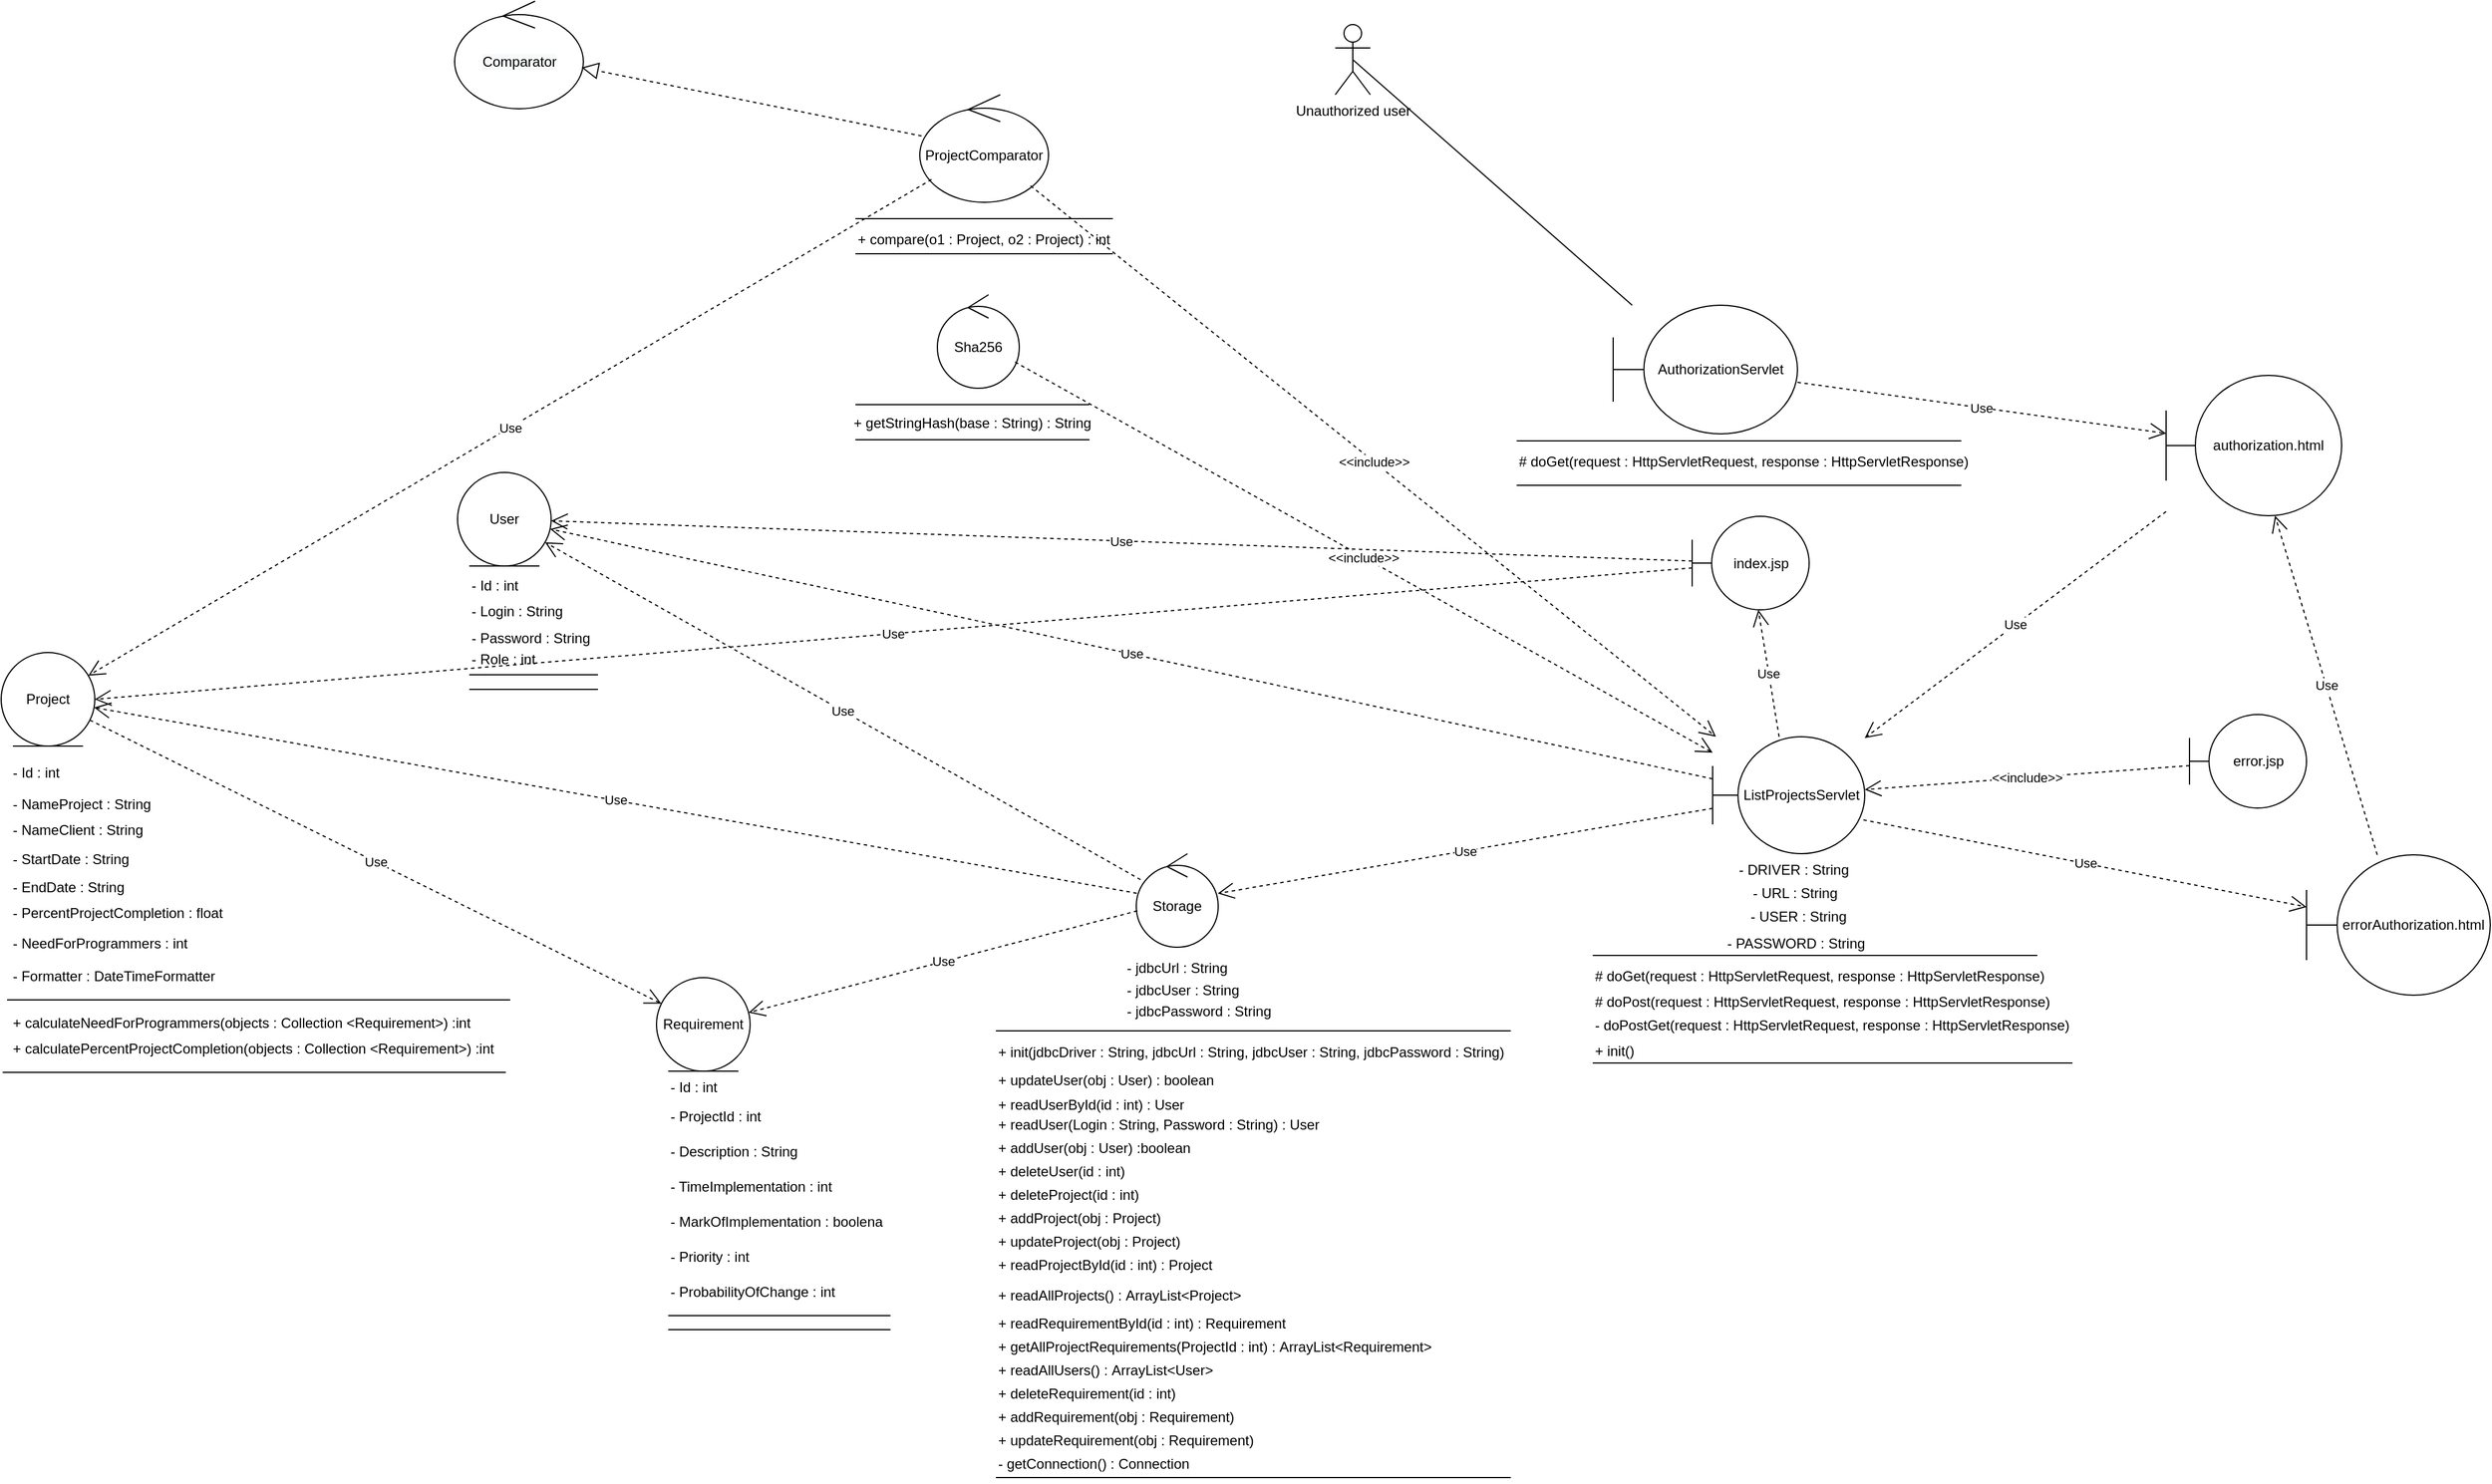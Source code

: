 <mxfile version="13.7.7" type="device" pages="5"><diagram name="Авторизация" id="e7e014a7-5840-1c2e-5031-d8a46d1fe8dd"><mxGraphModel dx="2965" dy="1982" grid="1" gridSize="10" guides="1" tooltips="1" connect="1" arrows="1" fold="1" page="1" pageScale="1" pageWidth="1169" pageHeight="826" background="#ffffff" math="0" shadow="0"><root><mxCell id="0"/><mxCell id="1" parent="0"/><mxCell id="zhSFDf8ZARMnfr65huev-41" value="Unauthorized user" style="shape=umlActor;verticalLabelPosition=bottom;verticalAlign=top;html=1;" parent="1" vertex="1"><mxGeometry x="230" y="-170" width="30" height="60" as="geometry"/></mxCell><mxCell id="zhSFDf8ZARMnfr65huev-43" value="# doGet(request : HttpServletRequest, response : HttpServletResponse)" style="text;whiteSpace=wrap;html=1;" parent="1" vertex="1"><mxGeometry x="385" y="190" width="400" height="30" as="geometry"/></mxCell><mxCell id="zhSFDf8ZARMnfr65huev-44" value="" style="line;strokeWidth=1;fillColor=none;align=left;verticalAlign=middle;spacingTop=-1;spacingLeft=3;spacingRight=3;rotatable=0;labelPosition=right;points=[];portConstraint=eastwest;" parent="1" vertex="1"><mxGeometry x="385" y="182" width="380" height="8" as="geometry"/></mxCell><mxCell id="zhSFDf8ZARMnfr65huev-45" value="" style="line;strokeWidth=1;fillColor=none;align=left;verticalAlign=middle;spacingTop=-1;spacingLeft=3;spacingRight=3;rotatable=0;labelPosition=right;points=[];portConstraint=eastwest;" parent="1" vertex="1"><mxGeometry x="385" y="220" width="380" height="8" as="geometry"/></mxCell><mxCell id="zhSFDf8ZARMnfr65huev-46" value="" style="endArrow=none;html=1;exitX=0.5;exitY=0.5;exitDx=0;exitDy=0;exitPerimeter=0;" parent="1" source="zhSFDf8ZARMnfr65huev-41" target="D76CseQ49S_IsdFN6Q1V-1" edge="1"><mxGeometry width="50" height="50" relative="1" as="geometry"><mxPoint x="330" y="180" as="sourcePoint"/><mxPoint x="540.889" y="168.879" as="targetPoint"/></mxGeometry></mxCell><mxCell id="zhSFDf8ZARMnfr65huev-47" value="authorization.html" style="shape=umlBoundary;whiteSpace=wrap;html=1;" parent="1" vertex="1"><mxGeometry x="940" y="130" width="150" height="120" as="geometry"/></mxCell><mxCell id="zhSFDf8ZARMnfr65huev-54" value="# doGet(request : HttpServletRequest, response : HttpServletResponse)" style="text;whiteSpace=wrap;html=1;" parent="1" vertex="1"><mxGeometry x="450" y="630" width="400" height="30" as="geometry"/></mxCell><mxCell id="zhSFDf8ZARMnfr65huev-55" value="" style="line;strokeWidth=1;fillColor=none;align=left;verticalAlign=middle;spacingTop=-1;spacingLeft=3;spacingRight=3;rotatable=0;labelPosition=right;points=[];portConstraint=eastwest;" parent="1" vertex="1"><mxGeometry x="450" y="622" width="380" height="8" as="geometry"/></mxCell><mxCell id="zhSFDf8ZARMnfr65huev-56" value="" style="line;strokeWidth=1;fillColor=none;align=left;verticalAlign=middle;spacingTop=-1;spacingLeft=3;spacingRight=3;rotatable=0;labelPosition=right;points=[];portConstraint=eastwest;" parent="1" vertex="1"><mxGeometry x="450" y="714" width="410" height="8" as="geometry"/></mxCell><mxCell id="zhSFDf8ZARMnfr65huev-57" value="# doPost(request : HttpServletRequest, response : HttpServletResponse)" style="text;whiteSpace=wrap;html=1;" parent="1" vertex="1"><mxGeometry x="450" y="652" width="400" height="30" as="geometry"/></mxCell><mxCell id="zhSFDf8ZARMnfr65huev-58" value="- doPostGet(request : HttpServletRequest, response : HttpServletResponse)" style="text;whiteSpace=wrap;html=1;" parent="1" vertex="1"><mxGeometry x="450" y="672" width="430" height="22" as="geometry"/></mxCell><mxCell id="zhSFDf8ZARMnfr65huev-59" value="+ init()" style="text;whiteSpace=wrap;html=1;" parent="1" vertex="1"><mxGeometry x="450" y="694" width="60" height="20" as="geometry"/></mxCell><mxCell id="zhSFDf8ZARMnfr65huev-61" value="- DRIVER : String" style="text;whiteSpace=wrap;html=1;" parent="1" vertex="1"><mxGeometry x="572.5" y="539" width="110" height="20" as="geometry"/></mxCell><mxCell id="zhSFDf8ZARMnfr65huev-63" value="- URL : String" style="text;whiteSpace=wrap;html=1;" parent="1" vertex="1"><mxGeometry x="585" y="559" width="85" height="23" as="geometry"/></mxCell><mxCell id="zhSFDf8ZARMnfr65huev-65" value="- USER : String" style="text;whiteSpace=wrap;html=1;" parent="1" vertex="1"><mxGeometry x="582.5" y="579" width="90" height="23" as="geometry"/></mxCell><mxCell id="zhSFDf8ZARMnfr65huev-66" value="- PASSWORD : String" style="text;whiteSpace=wrap;html=1;" parent="1" vertex="1"><mxGeometry x="562.5" y="602" width="130" height="20" as="geometry"/></mxCell><mxCell id="D76CseQ49S_IsdFN6Q1V-1" value="AuthorizationServlet" style="shape=umlBoundary;whiteSpace=wrap;html=1;" parent="1" vertex="1"><mxGeometry x="467.5" y="70" width="157.5" height="110" as="geometry"/></mxCell><mxCell id="D76CseQ49S_IsdFN6Q1V-2" value="Use" style="endArrow=open;endSize=12;dashed=1;html=1;" parent="1" source="D76CseQ49S_IsdFN6Q1V-1" target="zhSFDf8ZARMnfr65huev-47" edge="1"><mxGeometry width="160" relative="1" as="geometry"><mxPoint x="712.5" y="189.5" as="sourcePoint"/><mxPoint x="872.5" y="189.5" as="targetPoint"/></mxGeometry></mxCell><mxCell id="D76CseQ49S_IsdFN6Q1V-3" value="ListProjectsServlet" style="shape=umlBoundary;whiteSpace=wrap;html=1;" parent="1" vertex="1"><mxGeometry x="552.5" y="439" width="130" height="100" as="geometry"/></mxCell><mxCell id="D76CseQ49S_IsdFN6Q1V-4" value="Use" style="endArrow=open;endSize=12;dashed=1;html=1;" parent="1" source="zhSFDf8ZARMnfr65huev-47" target="D76CseQ49S_IsdFN6Q1V-3" edge="1"><mxGeometry width="160" relative="1" as="geometry"><mxPoint x="900" y="350" as="sourcePoint"/><mxPoint x="1060" y="350" as="targetPoint"/></mxGeometry></mxCell><mxCell id="D76CseQ49S_IsdFN6Q1V-8" value="error.jsp" style="shape=umlBoundary;whiteSpace=wrap;html=1;" parent="1" vertex="1"><mxGeometry x="960" y="420" width="100" height="80" as="geometry"/></mxCell><mxCell id="D76CseQ49S_IsdFN6Q1V-9" value="Sha256" style="ellipse;shape=umlControl;whiteSpace=wrap;html=1;" parent="1" vertex="1"><mxGeometry x="-110" y="61" width="70" height="80" as="geometry"/></mxCell><mxCell id="D76CseQ49S_IsdFN6Q1V-10" value="" style="line;strokeWidth=1;fillColor=none;align=left;verticalAlign=middle;spacingTop=-1;spacingLeft=3;spacingRight=3;rotatable=0;labelPosition=right;points=[];portConstraint=eastwest;" parent="1" vertex="1"><mxGeometry x="-180" y="151" width="200" height="8" as="geometry"/></mxCell><mxCell id="D76CseQ49S_IsdFN6Q1V-11" value="" style="line;strokeWidth=1;fillColor=none;align=left;verticalAlign=middle;spacingTop=-1;spacingLeft=3;spacingRight=3;rotatable=0;labelPosition=right;points=[];portConstraint=eastwest;" parent="1" vertex="1"><mxGeometry x="-180" y="181" width="200" height="8" as="geometry"/></mxCell><mxCell id="D76CseQ49S_IsdFN6Q1V-12" value="+ getStringHash(base : String) : String" style="text;html=1;strokeColor=none;fillColor=none;align=center;verticalAlign=middle;whiteSpace=wrap;rounded=0;" parent="1" vertex="1"><mxGeometry x="-190" y="161" width="220" height="20" as="geometry"/></mxCell><mxCell id="D76CseQ49S_IsdFN6Q1V-13" value="&amp;lt;&amp;lt;include&amp;gt;&amp;gt;" style="endArrow=open;endSize=12;dashed=1;html=1;" parent="1" source="D76CseQ49S_IsdFN6Q1V-9" target="D76CseQ49S_IsdFN6Q1V-3" edge="1"><mxGeometry width="160" relative="1" as="geometry"><mxPoint x="450" y="430" as="sourcePoint"/><mxPoint x="30" y="130" as="targetPoint"/></mxGeometry></mxCell><mxCell id="D76CseQ49S_IsdFN6Q1V-14" value="errorAuthorization.html" style="shape=umlBoundary;whiteSpace=wrap;html=1;" parent="1" vertex="1"><mxGeometry x="1060" y="540" width="157" height="120" as="geometry"/></mxCell><mxCell id="D76CseQ49S_IsdFN6Q1V-16" value="Storage" style="ellipse;shape=umlControl;whiteSpace=wrap;html=1;" parent="1" vertex="1"><mxGeometry x="60" y="539" width="70" height="80" as="geometry"/></mxCell><mxCell id="D76CseQ49S_IsdFN6Q1V-18" value="- jdbcUrl : String" style="text;whiteSpace=wrap;html=1;" parent="1" vertex="1"><mxGeometry x="50" y="622.5" width="95" height="26.5" as="geometry"/></mxCell><mxCell id="D76CseQ49S_IsdFN6Q1V-19" value="- jdbcUser : String" style="text;whiteSpace=wrap;html=1;" parent="1" vertex="1"><mxGeometry x="50" y="641.5" width="100" height="30" as="geometry"/></mxCell><mxCell id="D76CseQ49S_IsdFN6Q1V-20" value="- jdbcPassword : String" style="text;whiteSpace=wrap;html=1;" parent="1" vertex="1"><mxGeometry x="50" y="659.5" width="130" height="22" as="geometry"/></mxCell><mxCell id="D76CseQ49S_IsdFN6Q1V-21" value="" style="line;strokeWidth=1;fillColor=none;align=left;verticalAlign=middle;spacingTop=-1;spacingLeft=3;spacingRight=3;rotatable=0;labelPosition=right;points=[];portConstraint=eastwest;" parent="1" vertex="1"><mxGeometry x="-60" y="686.5" width="440" height="8" as="geometry"/></mxCell><mxCell id="D76CseQ49S_IsdFN6Q1V-22" value="Use" style="endArrow=open;endSize=12;dashed=1;html=1;" parent="1" source="D76CseQ49S_IsdFN6Q1V-3" target="D76CseQ49S_IsdFN6Q1V-16" edge="1"><mxGeometry width="160" relative="1" as="geometry"><mxPoint x="380" y="490" as="sourcePoint"/><mxPoint x="540" y="490" as="targetPoint"/></mxGeometry></mxCell><mxCell id="D76CseQ49S_IsdFN6Q1V-24" value="+ init(jdbcDriver : String, jdbcUrl : String, jdbcUser : String, jdbcPassword : String)" style="text;whiteSpace=wrap;html=1;" parent="1" vertex="1"><mxGeometry x="-60" y="694.5" width="470" height="22" as="geometry"/></mxCell><mxCell id="D76CseQ49S_IsdFN6Q1V-25" value="+ updateUser(obj : User) : boolean" style="text;whiteSpace=wrap;html=1;" parent="1" vertex="1"><mxGeometry x="-60" y="718.5" width="220" height="28" as="geometry"/></mxCell><mxCell id="D76CseQ49S_IsdFN6Q1V-26" value="+ readUserById(id : int) : User" style="text;whiteSpace=wrap;html=1;" parent="1" vertex="1"><mxGeometry x="-60" y="739.5" width="220" height="30" as="geometry"/></mxCell><mxCell id="D76CseQ49S_IsdFN6Q1V-27" value="+ readUser(Login : String, Password : String) : User" style="text;whiteSpace=wrap;html=1;" parent="1" vertex="1"><mxGeometry x="-60" y="756.5" width="290" height="30" as="geometry"/></mxCell><mxCell id="D76CseQ49S_IsdFN6Q1V-28" value="+ addUser(obj : User) :boolean" style="text;whiteSpace=wrap;html=1;" parent="1" vertex="1"><mxGeometry x="-60" y="776.5" width="190" height="30" as="geometry"/></mxCell><mxCell id="D76CseQ49S_IsdFN6Q1V-29" value="+ deleteUser(id : int)" style="text;whiteSpace=wrap;html=1;" parent="1" vertex="1"><mxGeometry x="-60" y="796.5" width="120" height="30" as="geometry"/></mxCell><mxCell id="D76CseQ49S_IsdFN6Q1V-31" value="+ deleteProject(id : int)" style="text;whiteSpace=wrap;html=1;" parent="1" vertex="1"><mxGeometry x="-60" y="816.5" width="130" height="30" as="geometry"/></mxCell><mxCell id="D76CseQ49S_IsdFN6Q1V-32" value="+ addProject(obj : Project)" style="text;whiteSpace=wrap;html=1;" parent="1" vertex="1"><mxGeometry x="-60" y="836.5" width="230" height="30" as="geometry"/></mxCell><mxCell id="D76CseQ49S_IsdFN6Q1V-34" value="+ updateProject(obj : Project)" style="text;whiteSpace=wrap;html=1;" parent="1" vertex="1"><mxGeometry x="-60" y="856.5" width="230" height="30" as="geometry"/></mxCell><mxCell id="D76CseQ49S_IsdFN6Q1V-36" value="+ readProjectById(id : int) : Project" style="text;whiteSpace=wrap;html=1;" parent="1" vertex="1"><mxGeometry x="-60" y="876.5" width="220" height="30" as="geometry"/></mxCell><mxCell id="D76CseQ49S_IsdFN6Q1V-37" value="+ readAllProjects() :&amp;nbsp;ArrayList&amp;lt;Project&amp;gt;" style="text;whiteSpace=wrap;html=1;" parent="1" vertex="1"><mxGeometry x="-60" y="902.5" width="210" height="30" as="geometry"/></mxCell><mxCell id="D76CseQ49S_IsdFN6Q1V-40" value="+ readRequirementById(id : int) : Requirement" style="text;whiteSpace=wrap;html=1;" parent="1" vertex="1"><mxGeometry x="-60" y="926.5" width="250" height="30" as="geometry"/></mxCell><mxCell id="D76CseQ49S_IsdFN6Q1V-41" value="+ getAllProjectRequirements(ProjectId : int) :&amp;nbsp;ArrayList&amp;lt;Requirement&amp;gt;" style="text;whiteSpace=wrap;html=1;" parent="1" vertex="1"><mxGeometry x="-60" y="946.5" width="380" height="30" as="geometry"/></mxCell><mxCell id="D76CseQ49S_IsdFN6Q1V-42" value="+ readAllUsers() :&amp;nbsp;ArrayList&amp;lt;User&amp;gt;" style="text;whiteSpace=wrap;html=1;" parent="1" vertex="1"><mxGeometry x="-60" y="966.5" width="230" height="30" as="geometry"/></mxCell><mxCell id="D76CseQ49S_IsdFN6Q1V-43" value="+ deleteRequirement(id : int)" style="text;whiteSpace=wrap;html=1;" parent="1" vertex="1"><mxGeometry x="-60" y="986.5" width="160" height="30" as="geometry"/></mxCell><mxCell id="D76CseQ49S_IsdFN6Q1V-44" value="+ addRequirement(obj : Requirement)" style="text;whiteSpace=wrap;html=1;" parent="1" vertex="1"><mxGeometry x="-60" y="1006.5" width="230" height="30" as="geometry"/></mxCell><mxCell id="D76CseQ49S_IsdFN6Q1V-45" value="+ updateRequirement(obj : Requirement)" style="text;whiteSpace=wrap;html=1;" parent="1" vertex="1"><mxGeometry x="-60" y="1026.5" width="230" height="30" as="geometry"/></mxCell><mxCell id="D76CseQ49S_IsdFN6Q1V-46" value="- getConnection() : Connection" style="text;whiteSpace=wrap;html=1;" parent="1" vertex="1"><mxGeometry x="-60" y="1046.5" width="170" height="30" as="geometry"/></mxCell><mxCell id="D76CseQ49S_IsdFN6Q1V-47" value="" style="line;strokeWidth=1;fillColor=none;align=left;verticalAlign=middle;spacingTop=-1;spacingLeft=3;spacingRight=3;rotatable=0;labelPosition=right;points=[];portConstraint=eastwest;" parent="1" vertex="1"><mxGeometry x="-60" y="1068.5" width="440" height="8" as="geometry"/></mxCell><mxCell id="D76CseQ49S_IsdFN6Q1V-48" value="Project" style="ellipse;shape=umlEntity;whiteSpace=wrap;html=1;" parent="1" vertex="1"><mxGeometry x="-910" y="367" width="80" height="80" as="geometry"/></mxCell><mxCell id="D76CseQ49S_IsdFN6Q1V-49" value="Requirement" style="ellipse;shape=umlEntity;whiteSpace=wrap;html=1;" parent="1" vertex="1"><mxGeometry x="-350" y="645" width="80" height="80" as="geometry"/></mxCell><mxCell id="D76CseQ49S_IsdFN6Q1V-50" value="User" style="ellipse;shape=umlEntity;whiteSpace=wrap;html=1;" parent="1" vertex="1"><mxGeometry x="-520" y="213" width="80" height="80" as="geometry"/></mxCell><mxCell id="D76CseQ49S_IsdFN6Q1V-51" value="Use" style="endArrow=open;endSize=12;dashed=1;html=1;" parent="1" source="D76CseQ49S_IsdFN6Q1V-16" target="D76CseQ49S_IsdFN6Q1V-50" edge="1"><mxGeometry width="160" relative="1" as="geometry"><mxPoint x="-100" y="430" as="sourcePoint"/><mxPoint x="60" y="430" as="targetPoint"/></mxGeometry></mxCell><mxCell id="D76CseQ49S_IsdFN6Q1V-52" value="- Id : int" style="text;whiteSpace=wrap;html=1;" parent="1" vertex="1"><mxGeometry x="-510" y="296" width="50" height="30" as="geometry"/></mxCell><mxCell id="D76CseQ49S_IsdFN6Q1V-53" value="- Login : String" style="text;whiteSpace=wrap;html=1;" parent="1" vertex="1"><mxGeometry x="-510" y="318" width="85" height="30" as="geometry"/></mxCell><mxCell id="D76CseQ49S_IsdFN6Q1V-54" value="- Password : String" style="text;whiteSpace=wrap;html=1;" parent="1" vertex="1"><mxGeometry x="-510" y="341" width="110" height="30" as="geometry"/></mxCell><mxCell id="D76CseQ49S_IsdFN6Q1V-55" value="- Role : int" style="text;whiteSpace=wrap;html=1;" parent="1" vertex="1"><mxGeometry x="-510" y="358.5" width="65" height="30" as="geometry"/></mxCell><mxCell id="D76CseQ49S_IsdFN6Q1V-56" value="" style="line;strokeWidth=1;fillColor=none;align=left;verticalAlign=middle;spacingTop=-1;spacingLeft=3;spacingRight=3;rotatable=0;labelPosition=right;points=[];portConstraint=eastwest;" parent="1" vertex="1"><mxGeometry x="-510" y="371" width="110" height="30" as="geometry"/></mxCell><mxCell id="D76CseQ49S_IsdFN6Q1V-57" value="" style="line;strokeWidth=1;fillColor=none;align=left;verticalAlign=middle;spacingTop=-1;spacingLeft=3;spacingRight=3;rotatable=0;labelPosition=right;points=[];portConstraint=eastwest;" parent="1" vertex="1"><mxGeometry x="-510" y="383.5" width="110" height="30" as="geometry"/></mxCell><mxCell id="D76CseQ49S_IsdFN6Q1V-58" value="- Id : int" style="text;whiteSpace=wrap;html=1;" parent="1" vertex="1"><mxGeometry x="-902.5" y="456" width="47.5" height="30" as="geometry"/></mxCell><mxCell id="D76CseQ49S_IsdFN6Q1V-59" value="- NameProject : String" style="text;whiteSpace=wrap;html=1;" parent="1" vertex="1"><mxGeometry x="-902.5" y="482.5" width="127.5" height="30" as="geometry"/></mxCell><mxCell id="D76CseQ49S_IsdFN6Q1V-60" value="- NameClient : String" style="text;whiteSpace=wrap;html=1;" parent="1" vertex="1"><mxGeometry x="-902.5" y="505" width="127.5" height="30" as="geometry"/></mxCell><mxCell id="D76CseQ49S_IsdFN6Q1V-61" value="- StartDate : String" style="text;whiteSpace=wrap;html=1;" parent="1" vertex="1"><mxGeometry x="-902.5" y="530" width="127.5" height="30" as="geometry"/></mxCell><mxCell id="D76CseQ49S_IsdFN6Q1V-62" value="- EndDate : String" style="text;whiteSpace=wrap;html=1;" parent="1" vertex="1"><mxGeometry x="-902.5" y="554" width="127.5" height="30" as="geometry"/></mxCell><mxCell id="D76CseQ49S_IsdFN6Q1V-63" value="- PercentProjectCompletion : float" style="text;whiteSpace=wrap;html=1;" parent="1" vertex="1"><mxGeometry x="-902.5" y="576" width="207.5" height="30" as="geometry"/></mxCell><mxCell id="D76CseQ49S_IsdFN6Q1V-64" value="- NeedForProgrammers : int" style="text;whiteSpace=wrap;html=1;" parent="1" vertex="1"><mxGeometry x="-902.5" y="602" width="167.5" height="30" as="geometry"/></mxCell><mxCell id="D76CseQ49S_IsdFN6Q1V-65" value="- Formatter :&amp;nbsp;DateTimeFormatter" style="text;whiteSpace=wrap;html=1;" parent="1" vertex="1"><mxGeometry x="-902.5" y="630" width="177.5" height="30" as="geometry"/></mxCell><mxCell id="D76CseQ49S_IsdFN6Q1V-66" value="Use" style="endArrow=open;endSize=12;dashed=1;html=1;" parent="1" source="D76CseQ49S_IsdFN6Q1V-16" target="D76CseQ49S_IsdFN6Q1V-48" edge="1"><mxGeometry width="160" relative="1" as="geometry"><mxPoint x="-270" y="470" as="sourcePoint"/><mxPoint x="-110" y="470" as="targetPoint"/></mxGeometry></mxCell><mxCell id="D76CseQ49S_IsdFN6Q1V-67" value="" style="line;strokeWidth=1;fillColor=none;align=left;verticalAlign=middle;spacingTop=-1;spacingLeft=3;spacingRight=3;rotatable=0;labelPosition=right;points=[];portConstraint=eastwest;" parent="1" vertex="1"><mxGeometry x="-905" y="660" width="430" height="8" as="geometry"/></mxCell><mxCell id="D76CseQ49S_IsdFN6Q1V-68" value="+ calculateNeedForProgrammers(objects : Collection &amp;lt;Requirement&amp;gt;) :int" style="text;whiteSpace=wrap;html=1;" parent="1" vertex="1"><mxGeometry x="-902.5" y="670" width="397.5" height="30" as="geometry"/></mxCell><mxCell id="D76CseQ49S_IsdFN6Q1V-69" value="" style="line;strokeWidth=1;fillColor=none;align=left;verticalAlign=middle;spacingTop=-1;spacingLeft=3;spacingRight=3;rotatable=0;labelPosition=right;points=[];portConstraint=eastwest;" parent="1" vertex="1"><mxGeometry x="-908.75" y="722" width="430" height="8" as="geometry"/></mxCell><mxCell id="D76CseQ49S_IsdFN6Q1V-70" value="+ calculatePercentProjectCompletion(objects : Collection &amp;lt;Requirement&amp;gt;) :int" style="text;whiteSpace=wrap;html=1;" parent="1" vertex="1"><mxGeometry x="-902.5" y="692" width="417.5" height="30" as="geometry"/></mxCell><mxCell id="D76CseQ49S_IsdFN6Q1V-71" value="Use" style="endArrow=open;endSize=12;dashed=1;html=1;" parent="1" source="D76CseQ49S_IsdFN6Q1V-48" target="D76CseQ49S_IsdFN6Q1V-49" edge="1"><mxGeometry width="160" relative="1" as="geometry"><mxPoint x="-540" y="530" as="sourcePoint"/><mxPoint x="-800" y="440" as="targetPoint"/></mxGeometry></mxCell><mxCell id="D76CseQ49S_IsdFN6Q1V-72" value="Use" style="endArrow=open;endSize=12;dashed=1;html=1;" parent="1" source="D76CseQ49S_IsdFN6Q1V-16" target="D76CseQ49S_IsdFN6Q1V-49" edge="1"><mxGeometry width="160" relative="1" as="geometry"><mxPoint x="-170" y="550" as="sourcePoint"/><mxPoint x="-10" y="550" as="targetPoint"/></mxGeometry></mxCell><mxCell id="D76CseQ49S_IsdFN6Q1V-73" value="- Id : int" style="text;whiteSpace=wrap;html=1;" parent="1" vertex="1"><mxGeometry x="-340" y="725" width="60" height="30" as="geometry"/></mxCell><mxCell id="D76CseQ49S_IsdFN6Q1V-74" value="- ProjectId : int" style="text;whiteSpace=wrap;html=1;" parent="1" vertex="1"><mxGeometry x="-340" y="750" width="90" height="30" as="geometry"/></mxCell><mxCell id="D76CseQ49S_IsdFN6Q1V-75" value="- Description : String" style="text;whiteSpace=wrap;html=1;" parent="1" vertex="1"><mxGeometry x="-340" y="780" width="120" height="30" as="geometry"/></mxCell><mxCell id="D76CseQ49S_IsdFN6Q1V-76" value="- TimeImplementation : int" style="text;whiteSpace=wrap;html=1;" parent="1" vertex="1"><mxGeometry x="-340" y="810" width="150" height="30" as="geometry"/></mxCell><mxCell id="D76CseQ49S_IsdFN6Q1V-77" value="- MarkOfImplementation : boolena" style="text;whiteSpace=wrap;html=1;" parent="1" vertex="1"><mxGeometry x="-340" y="840" width="190" height="30" as="geometry"/></mxCell><mxCell id="D76CseQ49S_IsdFN6Q1V-78" value="- Priority : int" style="text;whiteSpace=wrap;html=1;" parent="1" vertex="1"><mxGeometry x="-340" y="870" width="95" height="30" as="geometry"/></mxCell><mxCell id="D76CseQ49S_IsdFN6Q1V-79" value="- ProbabilityOfChange : int" style="text;whiteSpace=wrap;html=1;" parent="1" vertex="1"><mxGeometry x="-340" y="900" width="150" height="30" as="geometry"/></mxCell><mxCell id="D76CseQ49S_IsdFN6Q1V-80" value="" style="line;strokeWidth=1;fillColor=none;align=left;verticalAlign=middle;spacingTop=-1;spacingLeft=3;spacingRight=3;rotatable=0;labelPosition=right;points=[];portConstraint=eastwest;" parent="1" vertex="1"><mxGeometry x="-340" y="930" width="190" height="8" as="geometry"/></mxCell><mxCell id="D76CseQ49S_IsdFN6Q1V-81" value="" style="line;strokeWidth=1;fillColor=none;align=left;verticalAlign=middle;spacingTop=-1;spacingLeft=3;spacingRight=3;rotatable=0;labelPosition=right;points=[];portConstraint=eastwest;" parent="1" vertex="1"><mxGeometry x="-340" y="942" width="190" height="8" as="geometry"/></mxCell><mxCell id="D76CseQ49S_IsdFN6Q1V-82" value="Use" style="endArrow=open;endSize=12;dashed=1;html=1;" parent="1" source="D76CseQ49S_IsdFN6Q1V-3" target="D76CseQ49S_IsdFN6Q1V-50" edge="1"><mxGeometry width="160" relative="1" as="geometry"><mxPoint x="280" y="400" as="sourcePoint"/><mxPoint x="440" y="400" as="targetPoint"/></mxGeometry></mxCell><mxCell id="D76CseQ49S_IsdFN6Q1V-83" value="ProjectComparator" style="ellipse;shape=umlControl;whiteSpace=wrap;html=1;" parent="1" vertex="1"><mxGeometry x="-125" y="-110" width="110" height="92" as="geometry"/></mxCell><mxCell id="D76CseQ49S_IsdFN6Q1V-85" value="&amp;lt;&amp;lt;include&amp;gt;&amp;gt;" style="endArrow=open;endSize=12;dashed=1;html=1;" parent="1" source="D76CseQ49S_IsdFN6Q1V-83" target="D76CseQ49S_IsdFN6Q1V-3" edge="1"><mxGeometry width="160" relative="1" as="geometry"><mxPoint x="520" y="360" as="sourcePoint"/><mxPoint x="680" y="360" as="targetPoint"/></mxGeometry></mxCell><mxCell id="D76CseQ49S_IsdFN6Q1V-86" value="" style="line;strokeWidth=1;fillColor=none;align=left;verticalAlign=middle;spacingTop=-1;spacingLeft=3;spacingRight=3;rotatable=0;labelPosition=right;points=[];portConstraint=eastwest;" parent="1" vertex="1"><mxGeometry x="-180" y="-8" width="220" height="8" as="geometry"/></mxCell><mxCell id="D76CseQ49S_IsdFN6Q1V-87" value="+ compare(o1 : Project, o2 : Project) : int" style="text;whiteSpace=wrap;html=1;" parent="1" vertex="1"><mxGeometry x="-180" width="240" height="30" as="geometry"/></mxCell><mxCell id="D76CseQ49S_IsdFN6Q1V-89" value="" style="line;strokeWidth=1;fillColor=none;align=left;verticalAlign=middle;spacingTop=-1;spacingLeft=3;spacingRight=3;rotatable=0;labelPosition=right;points=[];portConstraint=eastwest;" parent="1" vertex="1"><mxGeometry x="-180" y="22" width="220" height="8" as="geometry"/></mxCell><mxCell id="D76CseQ49S_IsdFN6Q1V-90" value="Use" style="endArrow=open;endSize=12;dashed=1;html=1;" parent="1" source="D76CseQ49S_IsdFN6Q1V-83" target="D76CseQ49S_IsdFN6Q1V-48" edge="1"><mxGeometry width="160" relative="1" as="geometry"><mxPoint x="-400" y="10" as="sourcePoint"/><mxPoint x="-240" y="10" as="targetPoint"/></mxGeometry></mxCell><mxCell id="D76CseQ49S_IsdFN6Q1V-93" value="&#10;&#10;&lt;span style=&quot;color: rgb(0, 0, 0); font-family: helvetica; font-size: 12px; font-style: normal; font-weight: 400; letter-spacing: normal; text-align: center; text-indent: 0px; text-transform: none; word-spacing: 0px; background-color: rgb(248, 249, 250); display: inline; float: none;&quot;&gt;Comparator&lt;/span&gt;&#10;&#10;" style="ellipse;shape=umlControl;whiteSpace=wrap;html=1;" parent="1" vertex="1"><mxGeometry x="-522.5" y="-190" width="110" height="92" as="geometry"/></mxCell><mxCell id="D76CseQ49S_IsdFN6Q1V-94" value="" style="endArrow=block;dashed=1;endFill=0;endSize=12;html=1;" parent="1" source="D76CseQ49S_IsdFN6Q1V-83" target="D76CseQ49S_IsdFN6Q1V-93" edge="1"><mxGeometry width="160" relative="1" as="geometry"><mxPoint x="-340" y="-160" as="sourcePoint"/><mxPoint x="-180" y="-160" as="targetPoint"/></mxGeometry></mxCell><mxCell id="D76CseQ49S_IsdFN6Q1V-97" value="&lt;span style=&quot;text-align: left&quot;&gt;index.jsp&lt;/span&gt;" style="shape=umlBoundary;whiteSpace=wrap;html=1;" parent="1" vertex="1"><mxGeometry x="535" y="250.5" width="100" height="80" as="geometry"/></mxCell><mxCell id="D76CseQ49S_IsdFN6Q1V-98" value="Use" style="endArrow=open;endSize=12;dashed=1;html=1;" parent="1" source="D76CseQ49S_IsdFN6Q1V-3" target="D76CseQ49S_IsdFN6Q1V-97" edge="1"><mxGeometry width="160" relative="1" as="geometry"><mxPoint x="650" y="331" as="sourcePoint"/><mxPoint x="580" y="390" as="targetPoint"/></mxGeometry></mxCell><mxCell id="D76CseQ49S_IsdFN6Q1V-100" value="&amp;lt;&amp;lt;include&amp;gt;&amp;gt;" style="endArrow=open;endSize=12;dashed=1;html=1;" parent="1" source="D76CseQ49S_IsdFN6Q1V-8" target="D76CseQ49S_IsdFN6Q1V-3" edge="1"><mxGeometry width="160" relative="1" as="geometry"><mxPoint x="682.5" y="456" as="sourcePoint"/><mxPoint x="842.5" y="456" as="targetPoint"/></mxGeometry></mxCell><mxCell id="D76CseQ49S_IsdFN6Q1V-101" value="Use" style="endArrow=open;endSize=12;dashed=1;html=1;exitX=0.991;exitY=0.711;exitDx=0;exitDy=0;exitPerimeter=0;" parent="1" source="D76CseQ49S_IsdFN6Q1V-3" target="D76CseQ49S_IsdFN6Q1V-14" edge="1"><mxGeometry width="160" relative="1" as="geometry"><mxPoint x="682.5" y="529.997" as="sourcePoint"/><mxPoint x="960" y="509.494" as="targetPoint"/></mxGeometry></mxCell><mxCell id="D76CseQ49S_IsdFN6Q1V-102" value="Use" style="endArrow=open;endSize=12;dashed=1;html=1;" parent="1" source="D76CseQ49S_IsdFN6Q1V-14" target="zhSFDf8ZARMnfr65huev-47" edge="1"><mxGeometry width="160" relative="1" as="geometry"><mxPoint x="1110" y="490" as="sourcePoint"/><mxPoint x="1270" y="490" as="targetPoint"/></mxGeometry></mxCell><mxCell id="D76CseQ49S_IsdFN6Q1V-103" value="Use" style="endArrow=open;endSize=12;dashed=1;html=1;" parent="1" source="D76CseQ49S_IsdFN6Q1V-97" target="D76CseQ49S_IsdFN6Q1V-50" edge="1"><mxGeometry width="160" relative="1" as="geometry"><mxPoint x="190" y="340" as="sourcePoint"/><mxPoint x="350" y="340" as="targetPoint"/></mxGeometry></mxCell><mxCell id="D76CseQ49S_IsdFN6Q1V-104" value="Use" style="endArrow=open;endSize=12;dashed=1;html=1;entryX=1;entryY=0.5;entryDx=0;entryDy=0;" parent="1" source="D76CseQ49S_IsdFN6Q1V-97" target="D76CseQ49S_IsdFN6Q1V-48" edge="1"><mxGeometry width="160" relative="1" as="geometry"><mxPoint x="290" y="380" as="sourcePoint"/><mxPoint x="450" y="380" as="targetPoint"/></mxGeometry></mxCell></root></mxGraphModel></diagram><diagram id="I5bsfMyHBQLf57PhlR4w" name="Отмена авторизации"><mxGraphModel dx="1796" dy="2325" grid="1" gridSize="10" guides="1" tooltips="1" connect="1" arrows="1" fold="1" page="1" pageScale="1" pageWidth="827" pageHeight="1169" math="0" shadow="0"><root><mxCell id="69jE57tv-vSB_PuyLagl-0"/><mxCell id="69jE57tv-vSB_PuyLagl-1" parent="69jE57tv-vSB_PuyLagl-0"/><mxCell id="MZyeP2WJ0B1S4sB12FPQ-0" value="Authorized user" style="shape=umlActor;verticalLabelPosition=bottom;verticalAlign=top;html=1;" parent="69jE57tv-vSB_PuyLagl-1" vertex="1"><mxGeometry x="230" y="50" width="30" height="60" as="geometry"/></mxCell><mxCell id="etUtgOf76wTpRrD4SWXL-0" value="" style="endArrow=none;html=1;exitX=0.521;exitY=0.653;exitDx=0;exitDy=0;exitPerimeter=0;" parent="69jE57tv-vSB_PuyLagl-1" source="MZyeP2WJ0B1S4sB12FPQ-0" target="etUtgOf76wTpRrD4SWXL-1" edge="1"><mxGeometry width="50" height="50" relative="1" as="geometry"><mxPoint x="410" y="320" as="sourcePoint"/><mxPoint x="460" y="270" as="targetPoint"/></mxGeometry></mxCell><mxCell id="etUtgOf76wTpRrD4SWXL-1" value="ExitServlet" style="shape=umlBoundary;whiteSpace=wrap;html=1;" parent="69jE57tv-vSB_PuyLagl-1" vertex="1"><mxGeometry x="550" y="110" width="100" height="80" as="geometry"/></mxCell><mxCell id="etUtgOf76wTpRrD4SWXL-2" value="" style="line;strokeWidth=1;fillColor=none;align=left;verticalAlign=middle;spacingTop=-1;spacingLeft=3;spacingRight=3;rotatable=0;labelPosition=right;points=[];portConstraint=eastwest;" parent="69jE57tv-vSB_PuyLagl-1" vertex="1"><mxGeometry x="410" y="190" width="380" height="8" as="geometry"/></mxCell><mxCell id="4N1LsBJcJxpdRJzU5c6i-0" value="# doGet(request : HttpServletRequest, response : HttpServletResponse)" style="text;whiteSpace=wrap;html=1;" parent="69jE57tv-vSB_PuyLagl-1" vertex="1"><mxGeometry x="410" y="198" width="400" height="30" as="geometry"/></mxCell><mxCell id="4N1LsBJcJxpdRJzU5c6i-1" value="" style="line;strokeWidth=1;fillColor=none;align=left;verticalAlign=middle;spacingTop=-1;spacingLeft=3;spacingRight=3;rotatable=0;labelPosition=right;points=[];portConstraint=eastwest;" parent="69jE57tv-vSB_PuyLagl-1" vertex="1"><mxGeometry x="410" y="220" width="380" height="8" as="geometry"/></mxCell><mxCell id="YlJeT5g-3OE1KUpsqNcE-0" value="# doGet(request : HttpServletRequest, response : HttpServletResponse)" style="text;whiteSpace=wrap;html=1;" parent="69jE57tv-vSB_PuyLagl-1" vertex="1"><mxGeometry x="910" y="291" width="400" height="30" as="geometry"/></mxCell><mxCell id="YlJeT5g-3OE1KUpsqNcE-1" value="" style="line;strokeWidth=1;fillColor=none;align=left;verticalAlign=middle;spacingTop=-1;spacingLeft=3;spacingRight=3;rotatable=0;labelPosition=right;points=[];portConstraint=eastwest;" parent="69jE57tv-vSB_PuyLagl-1" vertex="1"><mxGeometry x="910" y="283" width="380" height="8" as="geometry"/></mxCell><mxCell id="YlJeT5g-3OE1KUpsqNcE-2" value="" style="line;strokeWidth=1;fillColor=none;align=left;verticalAlign=middle;spacingTop=-1;spacingLeft=3;spacingRight=3;rotatable=0;labelPosition=right;points=[];portConstraint=eastwest;" parent="69jE57tv-vSB_PuyLagl-1" vertex="1"><mxGeometry x="910" y="375" width="410" height="8" as="geometry"/></mxCell><mxCell id="YlJeT5g-3OE1KUpsqNcE-3" value="# doPost(request : HttpServletRequest, response : HttpServletResponse)" style="text;whiteSpace=wrap;html=1;" parent="69jE57tv-vSB_PuyLagl-1" vertex="1"><mxGeometry x="910" y="313" width="400" height="30" as="geometry"/></mxCell><mxCell id="YlJeT5g-3OE1KUpsqNcE-4" value="- doPostGet(request : HttpServletRequest, response : HttpServletResponse)" style="text;whiteSpace=wrap;html=1;" parent="69jE57tv-vSB_PuyLagl-1" vertex="1"><mxGeometry x="910" y="333" width="430" height="22" as="geometry"/></mxCell><mxCell id="YlJeT5g-3OE1KUpsqNcE-5" value="+ init()" style="text;whiteSpace=wrap;html=1;" parent="69jE57tv-vSB_PuyLagl-1" vertex="1"><mxGeometry x="910" y="355" width="60" height="20" as="geometry"/></mxCell><mxCell id="YlJeT5g-3OE1KUpsqNcE-6" value="- DRIVER : String" style="text;whiteSpace=wrap;html=1;" parent="69jE57tv-vSB_PuyLagl-1" vertex="1"><mxGeometry x="1032.5" y="200" width="110" height="20" as="geometry"/></mxCell><mxCell id="YlJeT5g-3OE1KUpsqNcE-7" value="- URL : String" style="text;whiteSpace=wrap;html=1;" parent="69jE57tv-vSB_PuyLagl-1" vertex="1"><mxGeometry x="1045" y="220" width="85" height="23" as="geometry"/></mxCell><mxCell id="YlJeT5g-3OE1KUpsqNcE-8" value="- USER : String" style="text;whiteSpace=wrap;html=1;" parent="69jE57tv-vSB_PuyLagl-1" vertex="1"><mxGeometry x="1042.5" y="240" width="90" height="23" as="geometry"/></mxCell><mxCell id="YlJeT5g-3OE1KUpsqNcE-9" value="- PASSWORD : String" style="text;whiteSpace=wrap;html=1;" parent="69jE57tv-vSB_PuyLagl-1" vertex="1"><mxGeometry x="1022.5" y="263" width="130" height="20" as="geometry"/></mxCell><mxCell id="YlJeT5g-3OE1KUpsqNcE-10" value="ListProjectsServlet" style="shape=umlBoundary;whiteSpace=wrap;html=1;" parent="69jE57tv-vSB_PuyLagl-1" vertex="1"><mxGeometry x="1012.5" y="100" width="130" height="100" as="geometry"/></mxCell><mxCell id="_3Z82hajbQk5gmIrCcY4-0" value="Use" style="endArrow=open;endSize=12;dashed=1;html=1;" parent="69jE57tv-vSB_PuyLagl-1" source="etUtgOf76wTpRrD4SWXL-1" target="YlJeT5g-3OE1KUpsqNcE-10" edge="1"><mxGeometry width="160" relative="1" as="geometry"><mxPoint x="690" y="150" as="sourcePoint"/><mxPoint x="850" y="150" as="targetPoint"/></mxGeometry></mxCell><mxCell id="P6PXrBWt1YCsHLT4DYhi-0" value="Administrator" style="shape=umlActor;verticalLabelPosition=bottom;verticalAlign=top;html=1;outlineConnect=0;" parent="69jE57tv-vSB_PuyLagl-1" vertex="1"><mxGeometry x="40" y="150" width="30" height="60" as="geometry"/></mxCell><mxCell id="P6PXrBWt1YCsHLT4DYhi-1" value="Business analyst" style="shape=umlActor;verticalLabelPosition=bottom;verticalAlign=top;html=1;outlineConnect=0;" parent="69jE57tv-vSB_PuyLagl-1" vertex="1"><mxGeometry x="40" y="-10" width="30" height="60" as="geometry"/></mxCell><mxCell id="P6PXrBWt1YCsHLT4DYhi-8" value="Extends" style="endArrow=block;endSize=16;endFill=0;html=1;entryX=0.5;entryY=0.5;entryDx=0;entryDy=0;entryPerimeter=0;" parent="69jE57tv-vSB_PuyLagl-1" source="P6PXrBWt1YCsHLT4DYhi-0" target="MZyeP2WJ0B1S4sB12FPQ-0" edge="1"><mxGeometry width="160" relative="1" as="geometry"><mxPoint x="90" y="209" as="sourcePoint"/><mxPoint x="250" y="209" as="targetPoint"/></mxGeometry></mxCell><mxCell id="P6PXrBWt1YCsHLT4DYhi-9" value="Extends" style="endArrow=block;endSize=16;endFill=0;html=1;entryX=0.25;entryY=0.1;entryDx=0;entryDy=0;entryPerimeter=0;exitX=0.5;exitY=0.5;exitDx=0;exitDy=0;exitPerimeter=0;" parent="69jE57tv-vSB_PuyLagl-1" source="P6PXrBWt1YCsHLT4DYhi-1" target="MZyeP2WJ0B1S4sB12FPQ-0" edge="1"><mxGeometry width="160" relative="1" as="geometry"><mxPoint x="170" y="6.055" as="sourcePoint"/><mxPoint x="345" y="-86.05" as="targetPoint"/></mxGeometry></mxCell></root></mxGraphModel></diagram><diagram id="oErPpQL_SHPiOoEGAEzV" name="Любой пользователь"><mxGraphModel dx="1497" dy="2132" grid="1" gridSize="10" guides="1" tooltips="1" connect="1" arrows="1" fold="1" page="1" pageScale="1" pageWidth="827" pageHeight="1169" math="0" shadow="0"><root><mxCell id="A2r3V_7ATi665UgQrQNu-0"/><mxCell id="A2r3V_7ATi665UgQrQNu-1" parent="A2r3V_7ATi665UgQrQNu-0"/><mxCell id="A2r3V_7ATi665UgQrQNu-2" value="Any user" style="shape=umlActor;verticalLabelPosition=bottom;verticalAlign=top;html=1;outlineConnect=0;" vertex="1" parent="A2r3V_7ATi665UgQrQNu-1"><mxGeometry x="330" y="160" width="30" height="60" as="geometry"/></mxCell><mxCell id="n57RJ32-ozmj7cu5cSDB-0" value="Authorized user" style="shape=umlActor;verticalLabelPosition=bottom;verticalAlign=top;html=1;" vertex="1" parent="A2r3V_7ATi665UgQrQNu-1"><mxGeometry x="170" y="80" width="30" height="60" as="geometry"/></mxCell><mxCell id="IRR-OJNG3mBgmmZF1OE--0" value="Unauthorized user" style="shape=umlActor;verticalLabelPosition=bottom;verticalAlign=top;html=1;" vertex="1" parent="A2r3V_7ATi665UgQrQNu-1"><mxGeometry x="170" y="230" width="30" height="60" as="geometry"/></mxCell><mxCell id="IRR-OJNG3mBgmmZF1OE--1" value="Extends" style="endArrow=block;endSize=16;endFill=0;html=1;exitX=0.5;exitY=0.5;exitDx=0;exitDy=0;exitPerimeter=0;" edge="1" parent="A2r3V_7ATi665UgQrQNu-1" source="n57RJ32-ozmj7cu5cSDB-0" target="A2r3V_7ATi665UgQrQNu-2"><mxGeometry width="160" relative="1" as="geometry"><mxPoint x="250" y="100" as="sourcePoint"/><mxPoint x="410" y="100" as="targetPoint"/></mxGeometry></mxCell><mxCell id="U4RHTAhjFNmKVFSxIc5y-0" value="Extends" style="endArrow=block;endSize=16;endFill=0;html=1;" edge="1" parent="A2r3V_7ATi665UgQrQNu-1" source="IRR-OJNG3mBgmmZF1OE--0" target="A2r3V_7ATi665UgQrQNu-2"><mxGeometry width="160" relative="1" as="geometry"><mxPoint x="195" y="120" as="sourcePoint"/><mxPoint x="310" y="200" as="targetPoint"/></mxGeometry></mxCell><mxCell id="7Kd73XwuzMdSHeyXAEd1-0" value="# doGet(request : HttpServletRequest, response : HttpServletResponse)" style="text;whiteSpace=wrap;html=1;" vertex="1" parent="A2r3V_7ATi665UgQrQNu-1"><mxGeometry x="226.5" y="-56" width="400" height="30" as="geometry"/></mxCell><mxCell id="7Kd73XwuzMdSHeyXAEd1-1" value="" style="line;strokeWidth=1;fillColor=none;align=left;verticalAlign=middle;spacingTop=-1;spacingLeft=3;spacingRight=3;rotatable=0;labelPosition=right;points=[];portConstraint=eastwest;" vertex="1" parent="A2r3V_7ATi665UgQrQNu-1"><mxGeometry x="226.5" y="-64" width="380" height="8" as="geometry"/></mxCell><mxCell id="7Kd73XwuzMdSHeyXAEd1-2" value="" style="line;strokeWidth=1;fillColor=none;align=left;verticalAlign=middle;spacingTop=-1;spacingLeft=3;spacingRight=3;rotatable=0;labelPosition=right;points=[];portConstraint=eastwest;" vertex="1" parent="A2r3V_7ATi665UgQrQNu-1"><mxGeometry x="226.5" y="28" width="410" height="8" as="geometry"/></mxCell><mxCell id="7Kd73XwuzMdSHeyXAEd1-3" value="# doPost(request : HttpServletRequest, response : HttpServletResponse)" style="text;whiteSpace=wrap;html=1;" vertex="1" parent="A2r3V_7ATi665UgQrQNu-1"><mxGeometry x="226.5" y="-34" width="400" height="30" as="geometry"/></mxCell><mxCell id="7Kd73XwuzMdSHeyXAEd1-4" value="- doPostGet(request : HttpServletRequest, response : HttpServletResponse)" style="text;whiteSpace=wrap;html=1;" vertex="1" parent="A2r3V_7ATi665UgQrQNu-1"><mxGeometry x="226.5" y="-14" width="430" height="22" as="geometry"/></mxCell><mxCell id="7Kd73XwuzMdSHeyXAEd1-5" value="+ init()" style="text;whiteSpace=wrap;html=1;" vertex="1" parent="A2r3V_7ATi665UgQrQNu-1"><mxGeometry x="226.5" y="8" width="60" height="20" as="geometry"/></mxCell><mxCell id="7Kd73XwuzMdSHeyXAEd1-6" value="- DRIVER : String" style="text;whiteSpace=wrap;html=1;" vertex="1" parent="A2r3V_7ATi665UgQrQNu-1"><mxGeometry x="349" y="-147" width="110" height="20" as="geometry"/></mxCell><mxCell id="7Kd73XwuzMdSHeyXAEd1-7" value="- URL : String" style="text;whiteSpace=wrap;html=1;" vertex="1" parent="A2r3V_7ATi665UgQrQNu-1"><mxGeometry x="361.5" y="-127" width="85" height="23" as="geometry"/></mxCell><mxCell id="7Kd73XwuzMdSHeyXAEd1-8" value="- USER : String" style="text;whiteSpace=wrap;html=1;" vertex="1" parent="A2r3V_7ATi665UgQrQNu-1"><mxGeometry x="359" y="-107" width="90" height="23" as="geometry"/></mxCell><mxCell id="7Kd73XwuzMdSHeyXAEd1-9" value="- PASSWORD : String" style="text;whiteSpace=wrap;html=1;" vertex="1" parent="A2r3V_7ATi665UgQrQNu-1"><mxGeometry x="339" y="-84" width="130" height="20" as="geometry"/></mxCell><mxCell id="7Kd73XwuzMdSHeyXAEd1-10" value="ListProjectsServlet" style="shape=umlBoundary;whiteSpace=wrap;html=1;" vertex="1" parent="A2r3V_7ATi665UgQrQNu-1"><mxGeometry x="329" y="-247" width="130" height="100" as="geometry"/></mxCell><mxCell id="7Kd73XwuzMdSHeyXAEd1-11" value="" style="endArrow=none;html=1;" edge="1" parent="A2r3V_7ATi665UgQrQNu-1" source="A2r3V_7ATi665UgQrQNu-2" target="7Kd73XwuzMdSHeyXAEd1-10"><mxGeometry width="50" height="50" relative="1" as="geometry"><mxPoint x="350" y="350" as="sourcePoint"/><mxPoint x="400" y="300" as="targetPoint"/></mxGeometry></mxCell><mxCell id="WiQNFiKPUcK0qPHSkdK2-0" value="&lt;span style=&quot;text-align: left&quot;&gt;index.jsp&lt;/span&gt;" style="shape=umlBoundary;whiteSpace=wrap;html=1;" vertex="1" parent="A2r3V_7ATi665UgQrQNu-1"><mxGeometry x="650" y="-342" width="100" height="80" as="geometry"/></mxCell><mxCell id="WiQNFiKPUcK0qPHSkdK2-1" value="Use" style="endArrow=open;endSize=12;dashed=1;html=1;" edge="1" parent="A2r3V_7ATi665UgQrQNu-1" source="7Kd73XwuzMdSHeyXAEd1-10" target="WiQNFiKPUcK0qPHSkdK2-0"><mxGeometry width="160" relative="1" as="geometry"><mxPoint x="506.5" y="-187" as="sourcePoint"/><mxPoint x="666.5" y="-187" as="targetPoint"/></mxGeometry></mxCell><mxCell id="ZrxM5PHJfmRLQVMDnki4-0" value="ListRequirementsServlet" style="shape=umlBoundary;whiteSpace=wrap;html=1;" vertex="1" parent="A2r3V_7ATi665UgQrQNu-1"><mxGeometry x="1010" y="140" width="170" height="130" as="geometry"/></mxCell><mxCell id="ZrxM5PHJfmRLQVMDnki4-1" value="Use" style="endArrow=open;endSize=12;dashed=1;html=1;" edge="1" parent="A2r3V_7ATi665UgQrQNu-1" source="WiQNFiKPUcK0qPHSkdK2-0" target="ZrxM5PHJfmRLQVMDnki4-0"><mxGeometry width="160" relative="1" as="geometry"><mxPoint x="840" y="220" as="sourcePoint"/><mxPoint x="1000" y="220" as="targetPoint"/></mxGeometry></mxCell><mxCell id="ZrxM5PHJfmRLQVMDnki4-2" value="# doGet(request : HttpServletRequest, response : HttpServletResponse)" style="text;whiteSpace=wrap;html=1;" vertex="1" parent="A2r3V_7ATi665UgQrQNu-1"><mxGeometry x="930" y="283" width="400" height="30" as="geometry"/></mxCell><mxCell id="ZrxM5PHJfmRLQVMDnki4-3" value="" style="line;strokeWidth=1;fillColor=none;align=left;verticalAlign=middle;spacingTop=-1;spacingLeft=3;spacingRight=3;rotatable=0;labelPosition=right;points=[];portConstraint=eastwest;" vertex="1" parent="A2r3V_7ATi665UgQrQNu-1"><mxGeometry x="930" y="277.5" width="390" height="8" as="geometry"/></mxCell><mxCell id="ZrxM5PHJfmRLQVMDnki4-4" value="" style="line;strokeWidth=1;fillColor=none;align=left;verticalAlign=middle;spacingTop=-1;spacingLeft=3;spacingRight=3;rotatable=0;labelPosition=right;points=[];portConstraint=eastwest;" vertex="1" parent="A2r3V_7ATi665UgQrQNu-1"><mxGeometry x="930" y="305" width="390" height="8" as="geometry"/></mxCell><mxCell id="-v6ozJJMc4qkRy0Ojpb2-0" value="Storage" style="ellipse;shape=umlControl;whiteSpace=wrap;html=1;" vertex="1" parent="A2r3V_7ATi665UgQrQNu-1"><mxGeometry x="1610" y="47" width="70" height="80" as="geometry"/></mxCell><mxCell id="-v6ozJJMc4qkRy0Ojpb2-1" value="- jdbcUrl : String" style="text;whiteSpace=wrap;html=1;" vertex="1" parent="A2r3V_7ATi665UgQrQNu-1"><mxGeometry x="1600" y="130.5" width="95" height="26.5" as="geometry"/></mxCell><mxCell id="-v6ozJJMc4qkRy0Ojpb2-2" value="- jdbcUser : String" style="text;whiteSpace=wrap;html=1;" vertex="1" parent="A2r3V_7ATi665UgQrQNu-1"><mxGeometry x="1600" y="149.5" width="100" height="30" as="geometry"/></mxCell><mxCell id="-v6ozJJMc4qkRy0Ojpb2-3" value="- jdbcPassword : String" style="text;whiteSpace=wrap;html=1;" vertex="1" parent="A2r3V_7ATi665UgQrQNu-1"><mxGeometry x="1600" y="167.5" width="130" height="22" as="geometry"/></mxCell><mxCell id="-v6ozJJMc4qkRy0Ojpb2-4" value="" style="line;strokeWidth=1;fillColor=none;align=left;verticalAlign=middle;spacingTop=-1;spacingLeft=3;spacingRight=3;rotatable=0;labelPosition=right;points=[];portConstraint=eastwest;" vertex="1" parent="A2r3V_7ATi665UgQrQNu-1"><mxGeometry x="1490" y="194.5" width="440" height="8" as="geometry"/></mxCell><mxCell id="-v6ozJJMc4qkRy0Ojpb2-5" value="+ init(jdbcDriver : String, jdbcUrl : String, jdbcUser : String, jdbcPassword : String)" style="text;whiteSpace=wrap;html=1;" vertex="1" parent="A2r3V_7ATi665UgQrQNu-1"><mxGeometry x="1490" y="202.5" width="470" height="22" as="geometry"/></mxCell><mxCell id="-v6ozJJMc4qkRy0Ojpb2-6" value="+ updateUser(obj : User) : boolean" style="text;whiteSpace=wrap;html=1;" vertex="1" parent="A2r3V_7ATi665UgQrQNu-1"><mxGeometry x="1490" y="226.5" width="220" height="28" as="geometry"/></mxCell><mxCell id="-v6ozJJMc4qkRy0Ojpb2-7" value="+ readUserById(id : int) : User" style="text;whiteSpace=wrap;html=1;" vertex="1" parent="A2r3V_7ATi665UgQrQNu-1"><mxGeometry x="1490" y="247.5" width="220" height="30" as="geometry"/></mxCell><mxCell id="-v6ozJJMc4qkRy0Ojpb2-8" value="+ readUser(Login : String, Password : String) : User" style="text;whiteSpace=wrap;html=1;" vertex="1" parent="A2r3V_7ATi665UgQrQNu-1"><mxGeometry x="1490" y="264.5" width="290" height="30" as="geometry"/></mxCell><mxCell id="-v6ozJJMc4qkRy0Ojpb2-9" value="+ addUser(obj : User) :boolean" style="text;whiteSpace=wrap;html=1;" vertex="1" parent="A2r3V_7ATi665UgQrQNu-1"><mxGeometry x="1490" y="284.5" width="190" height="30" as="geometry"/></mxCell><mxCell id="-v6ozJJMc4qkRy0Ojpb2-10" value="+ deleteUser(id : int)" style="text;whiteSpace=wrap;html=1;" vertex="1" parent="A2r3V_7ATi665UgQrQNu-1"><mxGeometry x="1490" y="304.5" width="120" height="30" as="geometry"/></mxCell><mxCell id="-v6ozJJMc4qkRy0Ojpb2-11" value="+ deleteProject(id : int)" style="text;whiteSpace=wrap;html=1;" vertex="1" parent="A2r3V_7ATi665UgQrQNu-1"><mxGeometry x="1490" y="324.5" width="130" height="30" as="geometry"/></mxCell><mxCell id="-v6ozJJMc4qkRy0Ojpb2-12" value="+ addProject(obj : Project)" style="text;whiteSpace=wrap;html=1;" vertex="1" parent="A2r3V_7ATi665UgQrQNu-1"><mxGeometry x="1490" y="344.5" width="230" height="30" as="geometry"/></mxCell><mxCell id="-v6ozJJMc4qkRy0Ojpb2-13" value="+ updateProject(obj : Project)" style="text;whiteSpace=wrap;html=1;" vertex="1" parent="A2r3V_7ATi665UgQrQNu-1"><mxGeometry x="1490" y="364.5" width="230" height="30" as="geometry"/></mxCell><mxCell id="-v6ozJJMc4qkRy0Ojpb2-14" value="+ readProjectById(id : int) : Project" style="text;whiteSpace=wrap;html=1;" vertex="1" parent="A2r3V_7ATi665UgQrQNu-1"><mxGeometry x="1490" y="384.5" width="220" height="30" as="geometry"/></mxCell><mxCell id="-v6ozJJMc4qkRy0Ojpb2-15" value="+ readAllProjects() :&amp;nbsp;ArrayList&amp;lt;Project&amp;gt;" style="text;whiteSpace=wrap;html=1;" vertex="1" parent="A2r3V_7ATi665UgQrQNu-1"><mxGeometry x="1490" y="410.5" width="210" height="30" as="geometry"/></mxCell><mxCell id="-v6ozJJMc4qkRy0Ojpb2-16" value="+ readRequirementById(id : int) : Requirement" style="text;whiteSpace=wrap;html=1;" vertex="1" parent="A2r3V_7ATi665UgQrQNu-1"><mxGeometry x="1490" y="434.5" width="250" height="30" as="geometry"/></mxCell><mxCell id="-v6ozJJMc4qkRy0Ojpb2-17" value="+ getAllProjectRequirements(ProjectId : int) :&amp;nbsp;ArrayList&amp;lt;Requirement&amp;gt;" style="text;whiteSpace=wrap;html=1;" vertex="1" parent="A2r3V_7ATi665UgQrQNu-1"><mxGeometry x="1490" y="454.5" width="380" height="30" as="geometry"/></mxCell><mxCell id="-v6ozJJMc4qkRy0Ojpb2-18" value="+ readAllUsers() :&amp;nbsp;ArrayList&amp;lt;User&amp;gt;" style="text;whiteSpace=wrap;html=1;" vertex="1" parent="A2r3V_7ATi665UgQrQNu-1"><mxGeometry x="1490" y="474.5" width="230" height="30" as="geometry"/></mxCell><mxCell id="-v6ozJJMc4qkRy0Ojpb2-19" value="+ deleteRequirement(id : int)" style="text;whiteSpace=wrap;html=1;" vertex="1" parent="A2r3V_7ATi665UgQrQNu-1"><mxGeometry x="1490" y="494.5" width="160" height="30" as="geometry"/></mxCell><mxCell id="-v6ozJJMc4qkRy0Ojpb2-20" value="+ addRequirement(obj : Requirement)" style="text;whiteSpace=wrap;html=1;" vertex="1" parent="A2r3V_7ATi665UgQrQNu-1"><mxGeometry x="1490" y="514.5" width="230" height="30" as="geometry"/></mxCell><mxCell id="-v6ozJJMc4qkRy0Ojpb2-21" value="+ updateRequirement(obj : Requirement)" style="text;whiteSpace=wrap;html=1;" vertex="1" parent="A2r3V_7ATi665UgQrQNu-1"><mxGeometry x="1490" y="534.5" width="230" height="30" as="geometry"/></mxCell><mxCell id="-v6ozJJMc4qkRy0Ojpb2-22" value="- getConnection() : Connection" style="text;whiteSpace=wrap;html=1;" vertex="1" parent="A2r3V_7ATi665UgQrQNu-1"><mxGeometry x="1490" y="554.5" width="170" height="30" as="geometry"/></mxCell><mxCell id="-v6ozJJMc4qkRy0Ojpb2-23" value="" style="line;strokeWidth=1;fillColor=none;align=left;verticalAlign=middle;spacingTop=-1;spacingLeft=3;spacingRight=3;rotatable=0;labelPosition=right;points=[];portConstraint=eastwest;" vertex="1" parent="A2r3V_7ATi665UgQrQNu-1"><mxGeometry x="1490" y="576.5" width="440" height="8" as="geometry"/></mxCell><mxCell id="-v6ozJJMc4qkRy0Ojpb2-24" value="Use" style="endArrow=open;endSize=12;dashed=1;html=1;" edge="1" parent="A2r3V_7ATi665UgQrQNu-1" source="ZrxM5PHJfmRLQVMDnki4-0" target="-v6ozJJMc4qkRy0Ojpb2-0"><mxGeometry width="160" relative="1" as="geometry"><mxPoint x="1170" y="20" as="sourcePoint"/><mxPoint x="1330" y="20" as="targetPoint"/></mxGeometry></mxCell><mxCell id="L0gvkgCF6IpmXkWTOIM_-0" value="Requirement" style="ellipse;shape=umlEntity;whiteSpace=wrap;html=1;" vertex="1" parent="A2r3V_7ATi665UgQrQNu-1"><mxGeometry x="2000" y="-235" width="80" height="80" as="geometry"/></mxCell><mxCell id="L0gvkgCF6IpmXkWTOIM_-1" value="- Id : int" style="text;whiteSpace=wrap;html=1;" vertex="1" parent="A2r3V_7ATi665UgQrQNu-1"><mxGeometry x="2010" y="-155" width="60" height="30" as="geometry"/></mxCell><mxCell id="L0gvkgCF6IpmXkWTOIM_-2" value="- ProjectId : int" style="text;whiteSpace=wrap;html=1;" vertex="1" parent="A2r3V_7ATi665UgQrQNu-1"><mxGeometry x="2010" y="-130" width="90" height="30" as="geometry"/></mxCell><mxCell id="L0gvkgCF6IpmXkWTOIM_-3" value="- Description : String" style="text;whiteSpace=wrap;html=1;" vertex="1" parent="A2r3V_7ATi665UgQrQNu-1"><mxGeometry x="2010" y="-100" width="120" height="30" as="geometry"/></mxCell><mxCell id="L0gvkgCF6IpmXkWTOIM_-4" value="- TimeImplementation : int" style="text;whiteSpace=wrap;html=1;" vertex="1" parent="A2r3V_7ATi665UgQrQNu-1"><mxGeometry x="2010" y="-70" width="150" height="30" as="geometry"/></mxCell><mxCell id="L0gvkgCF6IpmXkWTOIM_-5" value="- MarkOfImplementation : boolena" style="text;whiteSpace=wrap;html=1;" vertex="1" parent="A2r3V_7ATi665UgQrQNu-1"><mxGeometry x="2010" y="-40" width="190" height="30" as="geometry"/></mxCell><mxCell id="L0gvkgCF6IpmXkWTOIM_-6" value="- Priority : int" style="text;whiteSpace=wrap;html=1;" vertex="1" parent="A2r3V_7ATi665UgQrQNu-1"><mxGeometry x="2010" y="-10" width="95" height="30" as="geometry"/></mxCell><mxCell id="L0gvkgCF6IpmXkWTOIM_-7" value="- ProbabilityOfChange : int" style="text;whiteSpace=wrap;html=1;" vertex="1" parent="A2r3V_7ATi665UgQrQNu-1"><mxGeometry x="2010" y="20" width="150" height="30" as="geometry"/></mxCell><mxCell id="L0gvkgCF6IpmXkWTOIM_-8" value="" style="line;strokeWidth=1;fillColor=none;align=left;verticalAlign=middle;spacingTop=-1;spacingLeft=3;spacingRight=3;rotatable=0;labelPosition=right;points=[];portConstraint=eastwest;" vertex="1" parent="A2r3V_7ATi665UgQrQNu-1"><mxGeometry x="2010" y="50" width="190" height="8" as="geometry"/></mxCell><mxCell id="L0gvkgCF6IpmXkWTOIM_-9" value="" style="line;strokeWidth=1;fillColor=none;align=left;verticalAlign=middle;spacingTop=-1;spacingLeft=3;spacingRight=3;rotatable=0;labelPosition=right;points=[];portConstraint=eastwest;" vertex="1" parent="A2r3V_7ATi665UgQrQNu-1"><mxGeometry x="2010" y="62" width="190" height="8" as="geometry"/></mxCell><mxCell id="L0gvkgCF6IpmXkWTOIM_-10" value="Use" style="endArrow=open;endSize=12;dashed=1;html=1;" edge="1" parent="A2r3V_7ATi665UgQrQNu-1" source="-v6ozJJMc4qkRy0Ojpb2-0" target="L0gvkgCF6IpmXkWTOIM_-0"><mxGeometry width="160" relative="1" as="geometry"><mxPoint x="1690" y="-30" as="sourcePoint"/><mxPoint x="1930" y="-150" as="targetPoint"/></mxGeometry></mxCell><mxCell id="kcTu7rywY9c_rrqXgfom-7" value="User" style="ellipse;shape=umlEntity;whiteSpace=wrap;html=1;" vertex="1" parent="A2r3V_7ATi665UgQrQNu-1"><mxGeometry x="1001.25" y="-240.25" width="80" height="80" as="geometry"/></mxCell><mxCell id="kcTu7rywY9c_rrqXgfom-8" value="- Id : int" style="text;whiteSpace=wrap;html=1;" vertex="1" parent="A2r3V_7ATi665UgQrQNu-1"><mxGeometry x="1011.25" y="-157.25" width="50" height="30" as="geometry"/></mxCell><mxCell id="kcTu7rywY9c_rrqXgfom-9" value="- Login : String" style="text;whiteSpace=wrap;html=1;" vertex="1" parent="A2r3V_7ATi665UgQrQNu-1"><mxGeometry x="1011.25" y="-135.25" width="85" height="30" as="geometry"/></mxCell><mxCell id="kcTu7rywY9c_rrqXgfom-10" value="- Password : String" style="text;whiteSpace=wrap;html=1;" vertex="1" parent="A2r3V_7ATi665UgQrQNu-1"><mxGeometry x="1011.25" y="-112.25" width="110" height="30" as="geometry"/></mxCell><mxCell id="kcTu7rywY9c_rrqXgfom-11" value="- Role : int" style="text;whiteSpace=wrap;html=1;" vertex="1" parent="A2r3V_7ATi665UgQrQNu-1"><mxGeometry x="1011.25" y="-94.75" width="65" height="30" as="geometry"/></mxCell><mxCell id="kcTu7rywY9c_rrqXgfom-12" value="" style="line;strokeWidth=1;fillColor=none;align=left;verticalAlign=middle;spacingTop=-1;spacingLeft=3;spacingRight=3;rotatable=0;labelPosition=right;points=[];portConstraint=eastwest;" vertex="1" parent="A2r3V_7ATi665UgQrQNu-1"><mxGeometry x="1011.25" y="-82.25" width="110" height="30" as="geometry"/></mxCell><mxCell id="kcTu7rywY9c_rrqXgfom-13" value="" style="line;strokeWidth=1;fillColor=none;align=left;verticalAlign=middle;spacingTop=-1;spacingLeft=3;spacingRight=3;rotatable=0;labelPosition=right;points=[];portConstraint=eastwest;" vertex="1" parent="A2r3V_7ATi665UgQrQNu-1"><mxGeometry x="1011.25" y="-69.75" width="110" height="30" as="geometry"/></mxCell><mxCell id="kcTu7rywY9c_rrqXgfom-14" value="Use" style="endArrow=open;endSize=12;dashed=1;html=1;" edge="1" parent="A2r3V_7ATi665UgQrQNu-1" source="-v6ozJJMc4qkRy0Ojpb2-0" target="kcTu7rywY9c_rrqXgfom-7"><mxGeometry width="160" relative="1" as="geometry"><mxPoint x="1440" y="-50" as="sourcePoint"/><mxPoint x="1600" y="-50" as="targetPoint"/></mxGeometry></mxCell><mxCell id="GvjT3DC7MTV3kTa8yte4-0" value="Project" style="ellipse;shape=umlEntity;whiteSpace=wrap;html=1;" vertex="1" parent="A2r3V_7ATi665UgQrQNu-1"><mxGeometry x="970" y="-620" width="80" height="80" as="geometry"/></mxCell><mxCell id="GvjT3DC7MTV3kTa8yte4-1" value="- Id : int" style="text;whiteSpace=wrap;html=1;" vertex="1" parent="A2r3V_7ATi665UgQrQNu-1"><mxGeometry x="977.5" y="-531" width="47.5" height="30" as="geometry"/></mxCell><mxCell id="GvjT3DC7MTV3kTa8yte4-2" value="- NameProject : String" style="text;whiteSpace=wrap;html=1;" vertex="1" parent="A2r3V_7ATi665UgQrQNu-1"><mxGeometry x="977.5" y="-504.5" width="127.5" height="30" as="geometry"/></mxCell><mxCell id="GvjT3DC7MTV3kTa8yte4-3" value="- NameClient : String" style="text;whiteSpace=wrap;html=1;" vertex="1" parent="A2r3V_7ATi665UgQrQNu-1"><mxGeometry x="977.5" y="-482" width="127.5" height="30" as="geometry"/></mxCell><mxCell id="GvjT3DC7MTV3kTa8yte4-4" value="- StartDate : String" style="text;whiteSpace=wrap;html=1;" vertex="1" parent="A2r3V_7ATi665UgQrQNu-1"><mxGeometry x="977.5" y="-457" width="127.5" height="30" as="geometry"/></mxCell><mxCell id="GvjT3DC7MTV3kTa8yte4-5" value="- EndDate : String" style="text;whiteSpace=wrap;html=1;" vertex="1" parent="A2r3V_7ATi665UgQrQNu-1"><mxGeometry x="977.5" y="-433" width="127.5" height="30" as="geometry"/></mxCell><mxCell id="GvjT3DC7MTV3kTa8yte4-6" value="- PercentProjectCompletion : float" style="text;whiteSpace=wrap;html=1;" vertex="1" parent="A2r3V_7ATi665UgQrQNu-1"><mxGeometry x="977.5" y="-411" width="207.5" height="30" as="geometry"/></mxCell><mxCell id="GvjT3DC7MTV3kTa8yte4-7" value="- NeedForProgrammers : int" style="text;whiteSpace=wrap;html=1;" vertex="1" parent="A2r3V_7ATi665UgQrQNu-1"><mxGeometry x="977.5" y="-385" width="167.5" height="30" as="geometry"/></mxCell><mxCell id="GvjT3DC7MTV3kTa8yte4-8" value="- Formatter :&amp;nbsp;DateTimeFormatter" style="text;whiteSpace=wrap;html=1;" vertex="1" parent="A2r3V_7ATi665UgQrQNu-1"><mxGeometry x="977.5" y="-357" width="177.5" height="30" as="geometry"/></mxCell><mxCell id="GvjT3DC7MTV3kTa8yte4-9" value="" style="line;strokeWidth=1;fillColor=none;align=left;verticalAlign=middle;spacingTop=-1;spacingLeft=3;spacingRight=3;rotatable=0;labelPosition=right;points=[];portConstraint=eastwest;" vertex="1" parent="A2r3V_7ATi665UgQrQNu-1"><mxGeometry x="975" y="-327" width="430" height="8" as="geometry"/></mxCell><mxCell id="GvjT3DC7MTV3kTa8yte4-10" value="+ calculateNeedForProgrammers(objects : Collection &amp;lt;Requirement&amp;gt;) :int" style="text;whiteSpace=wrap;html=1;" vertex="1" parent="A2r3V_7ATi665UgQrQNu-1"><mxGeometry x="977.5" y="-317" width="397.5" height="30" as="geometry"/></mxCell><mxCell id="GvjT3DC7MTV3kTa8yte4-11" value="" style="line;strokeWidth=1;fillColor=none;align=left;verticalAlign=middle;spacingTop=-1;spacingLeft=3;spacingRight=3;rotatable=0;labelPosition=right;points=[];portConstraint=eastwest;" vertex="1" parent="A2r3V_7ATi665UgQrQNu-1"><mxGeometry x="971.25" y="-265" width="430" height="8" as="geometry"/></mxCell><mxCell id="GvjT3DC7MTV3kTa8yte4-12" value="+ calculatePercentProjectCompletion(objects : Collection &amp;lt;Requirement&amp;gt;) :int" style="text;whiteSpace=wrap;html=1;" vertex="1" parent="A2r3V_7ATi665UgQrQNu-1"><mxGeometry x="977.5" y="-295" width="417.5" height="30" as="geometry"/></mxCell><mxCell id="GvjT3DC7MTV3kTa8yte4-13" value="Use" style="endArrow=open;endSize=12;dashed=1;html=1;" edge="1" parent="A2r3V_7ATi665UgQrQNu-1" source="-v6ozJJMc4qkRy0Ojpb2-0" target="GvjT3DC7MTV3kTa8yte4-0"><mxGeometry width="160" relative="1" as="geometry"><mxPoint x="1560" y="-110" as="sourcePoint"/><mxPoint x="1720" y="-110" as="targetPoint"/></mxGeometry></mxCell><mxCell id="GvjT3DC7MTV3kTa8yte4-14" value="Use" style="endArrow=open;endSize=12;dashed=1;html=1;" edge="1" parent="A2r3V_7ATi665UgQrQNu-1" source="GvjT3DC7MTV3kTa8yte4-0" target="L0gvkgCF6IpmXkWTOIM_-0"><mxGeometry width="160" relative="1" as="geometry"><mxPoint x="1270" y="-480" as="sourcePoint"/><mxPoint x="1430" y="-480" as="targetPoint"/></mxGeometry></mxCell><mxCell id="reKt_4FcPWR5a5kjsbQU-0" value="Use" style="endArrow=open;endSize=12;dashed=1;html=1;" edge="1" parent="A2r3V_7ATi665UgQrQNu-1" source="ZrxM5PHJfmRLQVMDnki4-0" target="L0gvkgCF6IpmXkWTOIM_-0"><mxGeometry width="160" relative="1" as="geometry"><mxPoint x="1180" y="70" as="sourcePoint"/><mxPoint x="1340" y="70" as="targetPoint"/></mxGeometry></mxCell><mxCell id="ntUG1NQQ7MeWnJk7laEP-0" value="RequirementComparator" style="ellipse;shape=umlControl;whiteSpace=wrap;html=1;" vertex="1" parent="A2r3V_7ATi665UgQrQNu-1"><mxGeometry x="2451.25" y="434.5" width="158.75" height="150" as="geometry"/></mxCell><mxCell id="ntUG1NQQ7MeWnJk7laEP-1" value="" style="line;strokeWidth=1;fillColor=none;align=left;verticalAlign=middle;spacingTop=-1;spacingLeft=3;spacingRight=3;rotatable=0;labelPosition=right;points=[];portConstraint=eastwest;" vertex="1" parent="A2r3V_7ATi665UgQrQNu-1"><mxGeometry x="2427.5" y="584.5" width="283.75" height="8" as="geometry"/></mxCell><mxCell id="ntUG1NQQ7MeWnJk7laEP-2" value="+ compare(o1 : Requirement, o2 : Requirement) : int" style="text;whiteSpace=wrap;html=1;" vertex="1" parent="A2r3V_7ATi665UgQrQNu-1"><mxGeometry x="2427.5" y="592.5" width="293.75" height="30" as="geometry"/></mxCell><mxCell id="ntUG1NQQ7MeWnJk7laEP-3" value="" style="line;strokeWidth=1;fillColor=none;align=left;verticalAlign=middle;spacingTop=-1;spacingLeft=3;spacingRight=3;rotatable=0;labelPosition=right;points=[];portConstraint=eastwest;" vertex="1" parent="A2r3V_7ATi665UgQrQNu-1"><mxGeometry x="2427.5" y="614.5" width="283.75" height="8" as="geometry"/></mxCell><mxCell id="LnXbsELXfFPEhfaD8TVZ-0" value="&amp;lt;&amp;lt;include&amp;gt;&amp;gt;" style="endArrow=open;endSize=12;dashed=1;html=1;" edge="1" parent="A2r3V_7ATi665UgQrQNu-1" source="ntUG1NQQ7MeWnJk7laEP-0" target="ZrxM5PHJfmRLQVMDnki4-0"><mxGeometry width="160" relative="1" as="geometry"><mxPoint x="910" y="374" as="sourcePoint"/><mxPoint x="1505.699" y="845.61" as="targetPoint"/></mxGeometry></mxCell><mxCell id="E4K1PoCP67VaQVkUHm3n-0" value="&#10;&#10;&lt;span style=&quot;color: rgb(0, 0, 0); font-family: helvetica; font-size: 12px; font-style: normal; font-weight: 400; letter-spacing: normal; text-align: center; text-indent: 0px; text-transform: none; word-spacing: 0px; background-color: rgb(248, 249, 250); display: inline; float: none;&quot;&gt;Comparator&lt;/span&gt;&#10;&#10;" style="ellipse;shape=umlControl;whiteSpace=wrap;html=1;" vertex="1" parent="A2r3V_7ATi665UgQrQNu-1"><mxGeometry x="2170" y="462.5" width="110" height="92" as="geometry"/></mxCell><mxCell id="Cez_aJGF9Hq5UcCDvTah-0" value="" style="endArrow=block;dashed=1;endFill=0;endSize=12;html=1;" edge="1" parent="A2r3V_7ATi665UgQrQNu-1" source="ntUG1NQQ7MeWnJk7laEP-0" target="E4K1PoCP67VaQVkUHm3n-0"><mxGeometry width="160" relative="1" as="geometry"><mxPoint x="2300" y="669" as="sourcePoint"/><mxPoint x="2460" y="669" as="targetPoint"/></mxGeometry></mxCell><mxCell id="Ac6wjVwuj7W9FoD92Erw-0" value="error.jsp" style="shape=umlBoundary;whiteSpace=wrap;html=1;" vertex="1" parent="A2r3V_7ATi665UgQrQNu-1"><mxGeometry x="1295" y="403.5" width="100" height="80" as="geometry"/></mxCell><mxCell id="Ac6wjVwuj7W9FoD92Erw-1" value="&amp;lt;&amp;lt;include&amp;gt;&amp;gt;" style="endArrow=open;endSize=12;dashed=1;html=1;" edge="1" parent="A2r3V_7ATi665UgQrQNu-1" source="Ac6wjVwuj7W9FoD92Erw-0" target="ZrxM5PHJfmRLQVMDnki4-0"><mxGeometry width="160" relative="1" as="geometry"><mxPoint x="1061.246" y="527.146" as="sourcePoint"/><mxPoint x="1238.322" y="324.5" as="targetPoint"/></mxGeometry></mxCell><mxCell id="Ac6wjVwuj7W9FoD92Erw-2" value="listRequirements.jsp" style="shape=umlBoundary;whiteSpace=wrap;html=1;" vertex="1" parent="A2r3V_7ATi665UgQrQNu-1"><mxGeometry x="553.5" y="-880" width="143" height="114.75" as="geometry"/></mxCell><mxCell id="Ac6wjVwuj7W9FoD92Erw-3" value="Use" style="endArrow=open;endSize=12;dashed=1;html=1;" edge="1" parent="A2r3V_7ATi665UgQrQNu-1" source="ZrxM5PHJfmRLQVMDnki4-0" target="Ac6wjVwuj7W9FoD92Erw-2"><mxGeometry width="160" relative="1" as="geometry"><mxPoint x="980" y="20" as="sourcePoint"/><mxPoint x="1140" y="20" as="targetPoint"/></mxGeometry></mxCell><mxCell id="Ac6wjVwuj7W9FoD92Erw-4" value="Use" style="endArrow=open;endSize=12;dashed=1;html=1;" edge="1" parent="A2r3V_7ATi665UgQrQNu-1" source="Ac6wjVwuj7W9FoD92Erw-2" target="kcTu7rywY9c_rrqXgfom-7"><mxGeometry width="160" relative="1" as="geometry"><mxPoint x="730" y="-690" as="sourcePoint"/><mxPoint x="890" y="-690" as="targetPoint"/></mxGeometry></mxCell><mxCell id="Ac6wjVwuj7W9FoD92Erw-5" value="Use" style="endArrow=open;endSize=12;dashed=1;html=1;" edge="1" parent="A2r3V_7ATi665UgQrQNu-1" source="Ac6wjVwuj7W9FoD92Erw-2" target="L0gvkgCF6IpmXkWTOIM_-0"><mxGeometry width="160" relative="1" as="geometry"><mxPoint x="850" y="-810" as="sourcePoint"/><mxPoint x="1010" y="-810" as="targetPoint"/></mxGeometry></mxCell><mxCell id="Ac6wjVwuj7W9FoD92Erw-6" value="Use" style="endArrow=open;endSize=12;dashed=1;html=1;" edge="1" parent="A2r3V_7ATi665UgQrQNu-1" source="Ac6wjVwuj7W9FoD92Erw-2" target="7Kd73XwuzMdSHeyXAEd1-10"><mxGeometry width="160" relative="1" as="geometry"><mxPoint x="460" y="-670" as="sourcePoint"/><mxPoint x="620" y="-670" as="targetPoint"/></mxGeometry></mxCell><mxCell id="uphobLiKLXTEO4nZUNVV-0" value="" style="endArrow=none;html=1;exitX=0.5;exitY=0.5;exitDx=0;exitDy=0;exitPerimeter=0;" edge="1" parent="A2r3V_7ATi665UgQrQNu-1" source="A2r3V_7ATi665UgQrQNu-2" target="ZrxM5PHJfmRLQVMDnki4-0"><mxGeometry width="50" height="50" relative="1" as="geometry"><mxPoint x="540" y="280" as="sourcePoint"/><mxPoint x="590" y="230" as="targetPoint"/></mxGeometry></mxCell><mxCell id="ZFRPknnnbZg8zKnHpTSX-0" value="Use" style="endArrow=open;endSize=12;dashed=1;html=1;" edge="1" parent="A2r3V_7ATi665UgQrQNu-1" source="ntUG1NQQ7MeWnJk7laEP-0" target="L0gvkgCF6IpmXkWTOIM_-0"><mxGeometry width="160" relative="1" as="geometry"><mxPoint x="2520" y="200" as="sourcePoint"/><mxPoint x="2680" y="200" as="targetPoint"/></mxGeometry></mxCell></root></mxGraphModel></diagram><diagram id="h_UtKS7Bn4JLzaJDn2K7" name="Администратор"><mxGraphModel dx="2623" dy="2325" grid="1" gridSize="10" guides="1" tooltips="1" connect="1" arrows="1" fold="1" page="1" pageScale="1" pageWidth="827" pageHeight="1169" math="0" shadow="0"><root><mxCell id="5ZXgL3nSD7tc1ohkukSz-0"/><mxCell id="5ZXgL3nSD7tc1ohkukSz-1" parent="5ZXgL3nSD7tc1ohkukSz-0"/><mxCell id="5hQAEQR-3zyRn4g-uqKv-0" value="Administrator" style="shape=umlActor;verticalLabelPosition=bottom;verticalAlign=top;html=1;outlineConnect=0;" vertex="1" parent="5ZXgL3nSD7tc1ohkukSz-1"><mxGeometry x="-380" y="437.5" width="30" height="60" as="geometry"/></mxCell><mxCell id="pD-X6W_sf_WahMwcnpTH-0" value="ListUsersServlet" style="shape=umlBoundary;whiteSpace=wrap;html=1;" vertex="1" parent="5ZXgL3nSD7tc1ohkukSz-1"><mxGeometry x="60" y="261.25" width="130" height="100" as="geometry"/></mxCell><mxCell id="pD-X6W_sf_WahMwcnpTH-1" value="" style="endArrow=none;html=1;" edge="1" parent="5ZXgL3nSD7tc1ohkukSz-1" source="5hQAEQR-3zyRn4g-uqKv-0" target="pD-X6W_sf_WahMwcnpTH-0"><mxGeometry width="50" height="50" relative="1" as="geometry"><mxPoint x="270" y="440" as="sourcePoint"/><mxPoint x="320" y="390" as="targetPoint"/></mxGeometry></mxCell><mxCell id="BwlkeWddTnBs8KDSNP87-0" value="# doGet(request : HttpServletRequest, response : HttpServletResponse)" style="text;whiteSpace=wrap;html=1;" vertex="1" parent="5ZXgL3nSD7tc1ohkukSz-1"><mxGeometry x="-60" y="366.75" width="400" height="30" as="geometry"/></mxCell><mxCell id="BwlkeWddTnBs8KDSNP87-1" value="" style="line;strokeWidth=1;fillColor=none;align=left;verticalAlign=middle;spacingTop=-1;spacingLeft=3;spacingRight=3;rotatable=0;labelPosition=right;points=[];portConstraint=eastwest;" vertex="1" parent="5ZXgL3nSD7tc1ohkukSz-1"><mxGeometry x="-60" y="361.25" width="390" height="8" as="geometry"/></mxCell><mxCell id="BwlkeWddTnBs8KDSNP87-2" value="" style="line;strokeWidth=1;fillColor=none;align=left;verticalAlign=middle;spacingTop=-1;spacingLeft=3;spacingRight=3;rotatable=0;labelPosition=right;points=[];portConstraint=eastwest;" vertex="1" parent="5ZXgL3nSD7tc1ohkukSz-1"><mxGeometry x="-60" y="388.75" width="390" height="8" as="geometry"/></mxCell><mxCell id="gaDxeRU25ryCqEgWPaQk-0" value="Storage" style="ellipse;shape=umlControl;whiteSpace=wrap;html=1;" vertex="1" parent="5ZXgL3nSD7tc1ohkukSz-1"><mxGeometry x="900" y="290" width="70" height="80" as="geometry"/></mxCell><mxCell id="gaDxeRU25ryCqEgWPaQk-1" value="- jdbcUrl : String" style="text;whiteSpace=wrap;html=1;" vertex="1" parent="5ZXgL3nSD7tc1ohkukSz-1"><mxGeometry x="890" y="373.5" width="95" height="26.5" as="geometry"/></mxCell><mxCell id="gaDxeRU25ryCqEgWPaQk-2" value="- jdbcUser : String" style="text;whiteSpace=wrap;html=1;" vertex="1" parent="5ZXgL3nSD7tc1ohkukSz-1"><mxGeometry x="890" y="392.5" width="100" height="30" as="geometry"/></mxCell><mxCell id="gaDxeRU25ryCqEgWPaQk-3" value="- jdbcPassword : String" style="text;whiteSpace=wrap;html=1;" vertex="1" parent="5ZXgL3nSD7tc1ohkukSz-1"><mxGeometry x="890" y="410.5" width="130" height="22" as="geometry"/></mxCell><mxCell id="gaDxeRU25ryCqEgWPaQk-4" value="" style="line;strokeWidth=1;fillColor=none;align=left;verticalAlign=middle;spacingTop=-1;spacingLeft=3;spacingRight=3;rotatable=0;labelPosition=right;points=[];portConstraint=eastwest;" vertex="1" parent="5ZXgL3nSD7tc1ohkukSz-1"><mxGeometry x="780" y="437.5" width="440" height="8" as="geometry"/></mxCell><mxCell id="gaDxeRU25ryCqEgWPaQk-5" value="+ init(jdbcDriver : String, jdbcUrl : String, jdbcUser : String, jdbcPassword : String)" style="text;whiteSpace=wrap;html=1;" vertex="1" parent="5ZXgL3nSD7tc1ohkukSz-1"><mxGeometry x="780" y="445.5" width="470" height="22" as="geometry"/></mxCell><mxCell id="gaDxeRU25ryCqEgWPaQk-6" value="+ updateUser(obj : User) : boolean" style="text;whiteSpace=wrap;html=1;" vertex="1" parent="5ZXgL3nSD7tc1ohkukSz-1"><mxGeometry x="780" y="469.5" width="220" height="28" as="geometry"/></mxCell><mxCell id="gaDxeRU25ryCqEgWPaQk-7" value="+ readUserById(id : int) : User" style="text;whiteSpace=wrap;html=1;" vertex="1" parent="5ZXgL3nSD7tc1ohkukSz-1"><mxGeometry x="780" y="490.5" width="220" height="30" as="geometry"/></mxCell><mxCell id="gaDxeRU25ryCqEgWPaQk-8" value="+ readUser(Login : String, Password : String) : User" style="text;whiteSpace=wrap;html=1;" vertex="1" parent="5ZXgL3nSD7tc1ohkukSz-1"><mxGeometry x="780" y="507.5" width="290" height="30" as="geometry"/></mxCell><mxCell id="gaDxeRU25ryCqEgWPaQk-9" value="+ addUser(obj : User) :boolean" style="text;whiteSpace=wrap;html=1;" vertex="1" parent="5ZXgL3nSD7tc1ohkukSz-1"><mxGeometry x="780" y="527.5" width="190" height="30" as="geometry"/></mxCell><mxCell id="gaDxeRU25ryCqEgWPaQk-10" value="+ deleteUser(id : int)" style="text;whiteSpace=wrap;html=1;" vertex="1" parent="5ZXgL3nSD7tc1ohkukSz-1"><mxGeometry x="780" y="547.5" width="120" height="30" as="geometry"/></mxCell><mxCell id="gaDxeRU25ryCqEgWPaQk-11" value="+ deleteProject(id : int)" style="text;whiteSpace=wrap;html=1;" vertex="1" parent="5ZXgL3nSD7tc1ohkukSz-1"><mxGeometry x="780" y="567.5" width="130" height="30" as="geometry"/></mxCell><mxCell id="gaDxeRU25ryCqEgWPaQk-12" value="+ addProject(obj : Project)" style="text;whiteSpace=wrap;html=1;" vertex="1" parent="5ZXgL3nSD7tc1ohkukSz-1"><mxGeometry x="780" y="587.5" width="230" height="30" as="geometry"/></mxCell><mxCell id="gaDxeRU25ryCqEgWPaQk-13" value="+ updateProject(obj : Project)" style="text;whiteSpace=wrap;html=1;" vertex="1" parent="5ZXgL3nSD7tc1ohkukSz-1"><mxGeometry x="780" y="607.5" width="230" height="30" as="geometry"/></mxCell><mxCell id="gaDxeRU25ryCqEgWPaQk-14" value="+ readProjectById(id : int) : Project" style="text;whiteSpace=wrap;html=1;" vertex="1" parent="5ZXgL3nSD7tc1ohkukSz-1"><mxGeometry x="780" y="627.5" width="220" height="30" as="geometry"/></mxCell><mxCell id="gaDxeRU25ryCqEgWPaQk-15" value="+ readAllProjects() :&amp;nbsp;ArrayList&amp;lt;Project&amp;gt;" style="text;whiteSpace=wrap;html=1;" vertex="1" parent="5ZXgL3nSD7tc1ohkukSz-1"><mxGeometry x="780" y="653.5" width="210" height="30" as="geometry"/></mxCell><mxCell id="gaDxeRU25ryCqEgWPaQk-16" value="+ readRequirementById(id : int) : Requirement" style="text;whiteSpace=wrap;html=1;" vertex="1" parent="5ZXgL3nSD7tc1ohkukSz-1"><mxGeometry x="780" y="677.5" width="250" height="30" as="geometry"/></mxCell><mxCell id="gaDxeRU25ryCqEgWPaQk-17" value="+ getAllProjectRequirements(ProjectId : int) :&amp;nbsp;ArrayList&amp;lt;Requirement&amp;gt;" style="text;whiteSpace=wrap;html=1;" vertex="1" parent="5ZXgL3nSD7tc1ohkukSz-1"><mxGeometry x="780" y="697.5" width="380" height="30" as="geometry"/></mxCell><mxCell id="gaDxeRU25ryCqEgWPaQk-18" value="+ readAllUsers() :&amp;nbsp;ArrayList&amp;lt;User&amp;gt;" style="text;whiteSpace=wrap;html=1;" vertex="1" parent="5ZXgL3nSD7tc1ohkukSz-1"><mxGeometry x="780" y="717.5" width="230" height="30" as="geometry"/></mxCell><mxCell id="gaDxeRU25ryCqEgWPaQk-19" value="+ deleteRequirement(id : int)" style="text;whiteSpace=wrap;html=1;" vertex="1" parent="5ZXgL3nSD7tc1ohkukSz-1"><mxGeometry x="780" y="737.5" width="160" height="30" as="geometry"/></mxCell><mxCell id="gaDxeRU25ryCqEgWPaQk-20" value="+ addRequirement(obj : Requirement)" style="text;whiteSpace=wrap;html=1;" vertex="1" parent="5ZXgL3nSD7tc1ohkukSz-1"><mxGeometry x="780" y="757.5" width="230" height="30" as="geometry"/></mxCell><mxCell id="gaDxeRU25ryCqEgWPaQk-21" value="+ updateRequirement(obj : Requirement)" style="text;whiteSpace=wrap;html=1;" vertex="1" parent="5ZXgL3nSD7tc1ohkukSz-1"><mxGeometry x="780" y="777.5" width="230" height="30" as="geometry"/></mxCell><mxCell id="gaDxeRU25ryCqEgWPaQk-22" value="- getConnection() : Connection" style="text;whiteSpace=wrap;html=1;" vertex="1" parent="5ZXgL3nSD7tc1ohkukSz-1"><mxGeometry x="780" y="797.5" width="170" height="30" as="geometry"/></mxCell><mxCell id="gaDxeRU25ryCqEgWPaQk-23" value="" style="line;strokeWidth=1;fillColor=none;align=left;verticalAlign=middle;spacingTop=-1;spacingLeft=3;spacingRight=3;rotatable=0;labelPosition=right;points=[];portConstraint=eastwest;" vertex="1" parent="5ZXgL3nSD7tc1ohkukSz-1"><mxGeometry x="780" y="819.5" width="440" height="8" as="geometry"/></mxCell><mxCell id="gaDxeRU25ryCqEgWPaQk-24" value="Use" style="endArrow=open;endSize=12;dashed=1;html=1;" edge="1" parent="5ZXgL3nSD7tc1ohkukSz-1" source="pD-X6W_sf_WahMwcnpTH-0" target="gaDxeRU25ryCqEgWPaQk-0"><mxGeometry width="160" relative="1" as="geometry"><mxPoint x="650" y="330" as="sourcePoint"/><mxPoint x="810" y="330" as="targetPoint"/></mxGeometry></mxCell><mxCell id="IOjOF80AEuAq4GIizkDB-0" value="Requirement" style="ellipse;shape=umlEntity;whiteSpace=wrap;html=1;" vertex="1" parent="5ZXgL3nSD7tc1ohkukSz-1"><mxGeometry x="1220" y="40" width="80" height="80" as="geometry"/></mxCell><mxCell id="IOjOF80AEuAq4GIizkDB-1" value="- Id : int" style="text;whiteSpace=wrap;html=1;" vertex="1" parent="5ZXgL3nSD7tc1ohkukSz-1"><mxGeometry x="1230" y="120" width="60" height="30" as="geometry"/></mxCell><mxCell id="IOjOF80AEuAq4GIizkDB-2" value="- ProjectId : int" style="text;whiteSpace=wrap;html=1;" vertex="1" parent="5ZXgL3nSD7tc1ohkukSz-1"><mxGeometry x="1230" y="145" width="90" height="30" as="geometry"/></mxCell><mxCell id="IOjOF80AEuAq4GIizkDB-3" value="- Description : String" style="text;whiteSpace=wrap;html=1;" vertex="1" parent="5ZXgL3nSD7tc1ohkukSz-1"><mxGeometry x="1230" y="175" width="120" height="30" as="geometry"/></mxCell><mxCell id="IOjOF80AEuAq4GIizkDB-4" value="- TimeImplementation : int" style="text;whiteSpace=wrap;html=1;" vertex="1" parent="5ZXgL3nSD7tc1ohkukSz-1"><mxGeometry x="1230" y="205" width="150" height="30" as="geometry"/></mxCell><mxCell id="IOjOF80AEuAq4GIizkDB-5" value="- MarkOfImplementation : boolena" style="text;whiteSpace=wrap;html=1;" vertex="1" parent="5ZXgL3nSD7tc1ohkukSz-1"><mxGeometry x="1230" y="235" width="190" height="30" as="geometry"/></mxCell><mxCell id="IOjOF80AEuAq4GIizkDB-6" value="- Priority : int" style="text;whiteSpace=wrap;html=1;" vertex="1" parent="5ZXgL3nSD7tc1ohkukSz-1"><mxGeometry x="1230" y="265" width="95" height="30" as="geometry"/></mxCell><mxCell id="IOjOF80AEuAq4GIizkDB-7" value="- ProbabilityOfChange : int" style="text;whiteSpace=wrap;html=1;" vertex="1" parent="5ZXgL3nSD7tc1ohkukSz-1"><mxGeometry x="1230" y="295" width="150" height="30" as="geometry"/></mxCell><mxCell id="IOjOF80AEuAq4GIizkDB-8" value="" style="line;strokeWidth=1;fillColor=none;align=left;verticalAlign=middle;spacingTop=-1;spacingLeft=3;spacingRight=3;rotatable=0;labelPosition=right;points=[];portConstraint=eastwest;" vertex="1" parent="5ZXgL3nSD7tc1ohkukSz-1"><mxGeometry x="1230" y="325" width="190" height="8" as="geometry"/></mxCell><mxCell id="IOjOF80AEuAq4GIizkDB-9" value="" style="line;strokeWidth=1;fillColor=none;align=left;verticalAlign=middle;spacingTop=-1;spacingLeft=3;spacingRight=3;rotatable=0;labelPosition=right;points=[];portConstraint=eastwest;" vertex="1" parent="5ZXgL3nSD7tc1ohkukSz-1"><mxGeometry x="1230" y="337" width="190" height="8" as="geometry"/></mxCell><mxCell id="He724TNG51O2b5wRS71Y-0" value="User" style="ellipse;shape=umlEntity;whiteSpace=wrap;html=1;" vertex="1" parent="5ZXgL3nSD7tc1ohkukSz-1"><mxGeometry x="536.25" y="29.75" width="80" height="80" as="geometry"/></mxCell><mxCell id="He724TNG51O2b5wRS71Y-1" value="- Id : int" style="text;whiteSpace=wrap;html=1;" vertex="1" parent="5ZXgL3nSD7tc1ohkukSz-1"><mxGeometry x="546.25" y="112.75" width="50" height="30" as="geometry"/></mxCell><mxCell id="He724TNG51O2b5wRS71Y-2" value="- Login : String" style="text;whiteSpace=wrap;html=1;" vertex="1" parent="5ZXgL3nSD7tc1ohkukSz-1"><mxGeometry x="546.25" y="134.75" width="85" height="30" as="geometry"/></mxCell><mxCell id="He724TNG51O2b5wRS71Y-3" value="- Password : String" style="text;whiteSpace=wrap;html=1;" vertex="1" parent="5ZXgL3nSD7tc1ohkukSz-1"><mxGeometry x="546.25" y="157.75" width="110" height="30" as="geometry"/></mxCell><mxCell id="He724TNG51O2b5wRS71Y-4" value="- Role : int" style="text;whiteSpace=wrap;html=1;" vertex="1" parent="5ZXgL3nSD7tc1ohkukSz-1"><mxGeometry x="546.25" y="175.25" width="65" height="30" as="geometry"/></mxCell><mxCell id="He724TNG51O2b5wRS71Y-5" value="" style="line;strokeWidth=1;fillColor=none;align=left;verticalAlign=middle;spacingTop=-1;spacingLeft=3;spacingRight=3;rotatable=0;labelPosition=right;points=[];portConstraint=eastwest;" vertex="1" parent="5ZXgL3nSD7tc1ohkukSz-1"><mxGeometry x="546.25" y="187.75" width="110" height="30" as="geometry"/></mxCell><mxCell id="He724TNG51O2b5wRS71Y-6" value="" style="line;strokeWidth=1;fillColor=none;align=left;verticalAlign=middle;spacingTop=-1;spacingLeft=3;spacingRight=3;rotatable=0;labelPosition=right;points=[];portConstraint=eastwest;" vertex="1" parent="5ZXgL3nSD7tc1ohkukSz-1"><mxGeometry x="546.25" y="200.25" width="110" height="30" as="geometry"/></mxCell><mxCell id="He724TNG51O2b5wRS71Y-7" value="Project" style="ellipse;shape=umlEntity;whiteSpace=wrap;html=1;" vertex="1" parent="5ZXgL3nSD7tc1ohkukSz-1"><mxGeometry x="1460" y="-400" width="80" height="80" as="geometry"/></mxCell><mxCell id="He724TNG51O2b5wRS71Y-8" value="- Id : int" style="text;whiteSpace=wrap;html=1;" vertex="1" parent="5ZXgL3nSD7tc1ohkukSz-1"><mxGeometry x="1467.5" y="-311" width="47.5" height="30" as="geometry"/></mxCell><mxCell id="He724TNG51O2b5wRS71Y-9" value="- NameProject : String" style="text;whiteSpace=wrap;html=1;" vertex="1" parent="5ZXgL3nSD7tc1ohkukSz-1"><mxGeometry x="1467.5" y="-284.5" width="127.5" height="30" as="geometry"/></mxCell><mxCell id="He724TNG51O2b5wRS71Y-10" value="- NameClient : String" style="text;whiteSpace=wrap;html=1;" vertex="1" parent="5ZXgL3nSD7tc1ohkukSz-1"><mxGeometry x="1467.5" y="-262" width="127.5" height="30" as="geometry"/></mxCell><mxCell id="He724TNG51O2b5wRS71Y-11" value="- StartDate : String" style="text;whiteSpace=wrap;html=1;" vertex="1" parent="5ZXgL3nSD7tc1ohkukSz-1"><mxGeometry x="1467.5" y="-237" width="127.5" height="30" as="geometry"/></mxCell><mxCell id="He724TNG51O2b5wRS71Y-12" value="- EndDate : String" style="text;whiteSpace=wrap;html=1;" vertex="1" parent="5ZXgL3nSD7tc1ohkukSz-1"><mxGeometry x="1467.5" y="-213" width="127.5" height="30" as="geometry"/></mxCell><mxCell id="He724TNG51O2b5wRS71Y-13" value="- PercentProjectCompletion : float" style="text;whiteSpace=wrap;html=1;" vertex="1" parent="5ZXgL3nSD7tc1ohkukSz-1"><mxGeometry x="1467.5" y="-191" width="207.5" height="30" as="geometry"/></mxCell><mxCell id="He724TNG51O2b5wRS71Y-14" value="- NeedForProgrammers : int" style="text;whiteSpace=wrap;html=1;" vertex="1" parent="5ZXgL3nSD7tc1ohkukSz-1"><mxGeometry x="1467.5" y="-165" width="167.5" height="30" as="geometry"/></mxCell><mxCell id="He724TNG51O2b5wRS71Y-15" value="- Formatter :&amp;nbsp;DateTimeFormatter" style="text;whiteSpace=wrap;html=1;" vertex="1" parent="5ZXgL3nSD7tc1ohkukSz-1"><mxGeometry x="1467.5" y="-137" width="177.5" height="30" as="geometry"/></mxCell><mxCell id="He724TNG51O2b5wRS71Y-16" value="" style="line;strokeWidth=1;fillColor=none;align=left;verticalAlign=middle;spacingTop=-1;spacingLeft=3;spacingRight=3;rotatable=0;labelPosition=right;points=[];portConstraint=eastwest;" vertex="1" parent="5ZXgL3nSD7tc1ohkukSz-1"><mxGeometry x="1465" y="-107" width="430" height="8" as="geometry"/></mxCell><mxCell id="He724TNG51O2b5wRS71Y-17" value="+ calculateNeedForProgrammers(objects : Collection &amp;lt;Requirement&amp;gt;) :int" style="text;whiteSpace=wrap;html=1;" vertex="1" parent="5ZXgL3nSD7tc1ohkukSz-1"><mxGeometry x="1467.5" y="-97" width="397.5" height="30" as="geometry"/></mxCell><mxCell id="He724TNG51O2b5wRS71Y-18" value="" style="line;strokeWidth=1;fillColor=none;align=left;verticalAlign=middle;spacingTop=-1;spacingLeft=3;spacingRight=3;rotatable=0;labelPosition=right;points=[];portConstraint=eastwest;" vertex="1" parent="5ZXgL3nSD7tc1ohkukSz-1"><mxGeometry x="1461.25" y="-45" width="430" height="8" as="geometry"/></mxCell><mxCell id="He724TNG51O2b5wRS71Y-19" value="+ calculatePercentProjectCompletion(objects : Collection &amp;lt;Requirement&amp;gt;) :int" style="text;whiteSpace=wrap;html=1;" vertex="1" parent="5ZXgL3nSD7tc1ohkukSz-1"><mxGeometry x="1467.5" y="-75" width="417.5" height="30" as="geometry"/></mxCell><mxCell id="He724TNG51O2b5wRS71Y-20" value="Use" style="endArrow=open;endSize=12;dashed=1;html=1;" edge="1" parent="5ZXgL3nSD7tc1ohkukSz-1" source="gaDxeRU25ryCqEgWPaQk-0" target="He724TNG51O2b5wRS71Y-0"><mxGeometry width="160" relative="1" as="geometry"><mxPoint x="870" y="180" as="sourcePoint"/><mxPoint x="1030" y="180" as="targetPoint"/></mxGeometry></mxCell><mxCell id="He724TNG51O2b5wRS71Y-21" value="Use" style="endArrow=open;endSize=12;dashed=1;html=1;" edge="1" parent="5ZXgL3nSD7tc1ohkukSz-1" source="gaDxeRU25ryCqEgWPaQk-0" target="IOjOF80AEuAq4GIizkDB-0"><mxGeometry width="160" relative="1" as="geometry"><mxPoint x="1030" y="180" as="sourcePoint"/><mxPoint x="1190" y="180" as="targetPoint"/></mxGeometry></mxCell><mxCell id="He724TNG51O2b5wRS71Y-22" value="Use" style="endArrow=open;endSize=12;dashed=1;html=1;" edge="1" parent="5ZXgL3nSD7tc1ohkukSz-1" source="He724TNG51O2b5wRS71Y-7" target="IOjOF80AEuAq4GIizkDB-0"><mxGeometry width="160" relative="1" as="geometry"><mxPoint x="807.881" y="-276.699" as="sourcePoint"/><mxPoint x="1072.125" y="-480.002" as="targetPoint"/></mxGeometry></mxCell><mxCell id="He724TNG51O2b5wRS71Y-23" value="Use" style="endArrow=open;endSize=12;dashed=1;html=1;" edge="1" parent="5ZXgL3nSD7tc1ohkukSz-1" source="pD-X6W_sf_WahMwcnpTH-0" target="He724TNG51O2b5wRS71Y-0"><mxGeometry width="160" relative="1" as="geometry"><mxPoint x="230" y="170" as="sourcePoint"/><mxPoint x="390" y="170" as="targetPoint"/></mxGeometry></mxCell><mxCell id="i6yiFxc_eVHf66aDVQeL-0" value="UserComparator" style="ellipse;shape=umlControl;whiteSpace=wrap;html=1;" vertex="1" parent="5ZXgL3nSD7tc1ohkukSz-1"><mxGeometry x="40" y="5" width="158.75" height="150" as="geometry"/></mxCell><mxCell id="i6yiFxc_eVHf66aDVQeL-1" value="" style="line;strokeWidth=1;fillColor=none;align=left;verticalAlign=middle;spacingTop=-1;spacingLeft=3;spacingRight=3;rotatable=0;labelPosition=right;points=[];portConstraint=eastwest;" vertex="1" parent="5ZXgL3nSD7tc1ohkukSz-1"><mxGeometry x="16.25" y="155" width="283.75" height="8" as="geometry"/></mxCell><mxCell id="i6yiFxc_eVHf66aDVQeL-2" value="+ compare(o1 : User, o2 : User) : int" style="text;whiteSpace=wrap;html=1;" vertex="1" parent="5ZXgL3nSD7tc1ohkukSz-1"><mxGeometry x="16.25" y="163" width="293.75" height="30" as="geometry"/></mxCell><mxCell id="i6yiFxc_eVHf66aDVQeL-3" value="" style="line;strokeWidth=1;fillColor=none;align=left;verticalAlign=middle;spacingTop=-1;spacingLeft=3;spacingRight=3;rotatable=0;labelPosition=right;points=[];portConstraint=eastwest;" vertex="1" parent="5ZXgL3nSD7tc1ohkukSz-1"><mxGeometry x="16.25" y="185" width="283.75" height="8" as="geometry"/></mxCell><mxCell id="i6yiFxc_eVHf66aDVQeL-4" value="&#10;&#10;&lt;span style=&quot;color: rgb(0, 0, 0); font-family: helvetica; font-size: 12px; font-style: normal; font-weight: 400; letter-spacing: normal; text-align: center; text-indent: 0px; text-transform: none; word-spacing: 0px; background-color: rgb(248, 249, 250); display: inline; float: none;&quot;&gt;Comparator&lt;/span&gt;&#10;&#10;" style="ellipse;shape=umlControl;whiteSpace=wrap;html=1;" vertex="1" parent="5ZXgL3nSD7tc1ohkukSz-1"><mxGeometry x="-241.25" y="33" width="110" height="92" as="geometry"/></mxCell><mxCell id="i6yiFxc_eVHf66aDVQeL-5" value="" style="endArrow=block;dashed=1;endFill=0;endSize=12;html=1;" edge="1" parent="5ZXgL3nSD7tc1ohkukSz-1" source="i6yiFxc_eVHf66aDVQeL-0" target="i6yiFxc_eVHf66aDVQeL-4"><mxGeometry width="160" relative="1" as="geometry"><mxPoint x="-111.25" y="239.5" as="sourcePoint"/><mxPoint x="48.75" y="239.5" as="targetPoint"/></mxGeometry></mxCell><mxCell id="rwp64caXxLvxeeWOmHKt-0" value="&amp;lt;&amp;lt;include&amp;gt;&amp;gt;" style="endArrow=open;endSize=12;dashed=1;html=1;" edge="1" parent="5ZXgL3nSD7tc1ohkukSz-1" source="i6yiFxc_eVHf66aDVQeL-0" target="pD-X6W_sf_WahMwcnpTH-0"><mxGeometry width="160" relative="1" as="geometry"><mxPoint x="370" y="170" as="sourcePoint"/><mxPoint x="-713.17" y="55.219" as="targetPoint"/></mxGeometry></mxCell><mxCell id="rwp64caXxLvxeeWOmHKt-1" value="Use" style="endArrow=open;endSize=12;dashed=1;html=1;" edge="1" parent="5ZXgL3nSD7tc1ohkukSz-1" source="i6yiFxc_eVHf66aDVQeL-0" target="He724TNG51O2b5wRS71Y-0"><mxGeometry width="160" relative="1" as="geometry"><mxPoint x="280" y="30" as="sourcePoint"/><mxPoint x="440" y="30" as="targetPoint"/></mxGeometry></mxCell><mxCell id="rwp64caXxLvxeeWOmHKt-2" value="listUsers.jsp" style="shape=umlBoundary;whiteSpace=wrap;html=1;" vertex="1" parent="5ZXgL3nSD7tc1ohkukSz-1"><mxGeometry x="620" y="732.5" width="100" height="80" as="geometry"/></mxCell><mxCell id="rwp64caXxLvxeeWOmHKt-3" value="Use" style="endArrow=open;endSize=12;dashed=1;html=1;" edge="1" parent="5ZXgL3nSD7tc1ohkukSz-1" source="pD-X6W_sf_WahMwcnpTH-0" target="rwp64caXxLvxeeWOmHKt-2"><mxGeometry width="160" relative="1" as="geometry"><mxPoint x="260" y="520" as="sourcePoint"/><mxPoint x="420" y="520" as="targetPoint"/></mxGeometry></mxCell><mxCell id="wLZ7jxu2qVSrKoWK3Hrs-0" value="error.jsp" style="shape=umlBoundary;whiteSpace=wrap;html=1;" vertex="1" parent="5ZXgL3nSD7tc1ohkukSz-1"><mxGeometry x="-60" y="507.5" width="100" height="80" as="geometry"/></mxCell><mxCell id="gdhSq__nmUrP7QcOH0Ze-0" value="&amp;lt;&amp;lt;include&amp;gt;&amp;gt;" style="endArrow=open;endSize=12;dashed=1;html=1;" edge="1" parent="5ZXgL3nSD7tc1ohkukSz-1" source="wLZ7jxu2qVSrKoWK3Hrs-0" target="pD-X6W_sf_WahMwcnpTH-0"><mxGeometry width="160" relative="1" as="geometry"><mxPoint x="99.999" y="440.412" as="sourcePoint"/><mxPoint x="246.115" y="577.5" as="targetPoint"/></mxGeometry></mxCell><mxCell id="0d7baRtjsnxWHfgGd9Vf-0" value="Use" style="endArrow=open;endSize=12;dashed=1;html=1;" edge="1" parent="5ZXgL3nSD7tc1ohkukSz-1" source="rwp64caXxLvxeeWOmHKt-2" target="He724TNG51O2b5wRS71Y-0"><mxGeometry width="160" relative="1" as="geometry"><mxPoint x="640" y="380" as="sourcePoint"/><mxPoint x="800" y="380" as="targetPoint"/></mxGeometry></mxCell><mxCell id="eCVNQ0elpyIptbxjaiCG-0" value="# doGet(request : HttpServletRequest, response : HttpServletResponse)" style="text;whiteSpace=wrap;html=1;" vertex="1" parent="5ZXgL3nSD7tc1ohkukSz-1"><mxGeometry x="315.63" y="1040.5" width="400" height="30" as="geometry"/></mxCell><mxCell id="eCVNQ0elpyIptbxjaiCG-1" value="" style="line;strokeWidth=1;fillColor=none;align=left;verticalAlign=middle;spacingTop=-1;spacingLeft=3;spacingRight=3;rotatable=0;labelPosition=right;points=[];portConstraint=eastwest;" vertex="1" parent="5ZXgL3nSD7tc1ohkukSz-1"><mxGeometry x="315.63" y="1032.5" width="380" height="8" as="geometry"/></mxCell><mxCell id="eCVNQ0elpyIptbxjaiCG-2" value="" style="line;strokeWidth=1;fillColor=none;align=left;verticalAlign=middle;spacingTop=-1;spacingLeft=3;spacingRight=3;rotatable=0;labelPosition=right;points=[];portConstraint=eastwest;" vertex="1" parent="5ZXgL3nSD7tc1ohkukSz-1"><mxGeometry x="315.63" y="1124.5" width="410" height="8" as="geometry"/></mxCell><mxCell id="eCVNQ0elpyIptbxjaiCG-3" value="# doPost(request : HttpServletRequest, response : HttpServletResponse)" style="text;whiteSpace=wrap;html=1;" vertex="1" parent="5ZXgL3nSD7tc1ohkukSz-1"><mxGeometry x="315.63" y="1062.5" width="400" height="30" as="geometry"/></mxCell><mxCell id="eCVNQ0elpyIptbxjaiCG-4" value="- doPostGet(request : HttpServletRequest, response : HttpServletResponse)" style="text;whiteSpace=wrap;html=1;" vertex="1" parent="5ZXgL3nSD7tc1ohkukSz-1"><mxGeometry x="315.63" y="1082.5" width="430" height="22" as="geometry"/></mxCell><mxCell id="eCVNQ0elpyIptbxjaiCG-5" value="+ init()" style="text;whiteSpace=wrap;html=1;" vertex="1" parent="5ZXgL3nSD7tc1ohkukSz-1"><mxGeometry x="315.63" y="1104.5" width="60" height="20" as="geometry"/></mxCell><mxCell id="eCVNQ0elpyIptbxjaiCG-6" value="- DRIVER : String" style="text;whiteSpace=wrap;html=1;" vertex="1" parent="5ZXgL3nSD7tc1ohkukSz-1"><mxGeometry x="438.13" y="949.5" width="110" height="20" as="geometry"/></mxCell><mxCell id="eCVNQ0elpyIptbxjaiCG-7" value="- URL : String" style="text;whiteSpace=wrap;html=1;" vertex="1" parent="5ZXgL3nSD7tc1ohkukSz-1"><mxGeometry x="450.63" y="969.5" width="85" height="23" as="geometry"/></mxCell><mxCell id="eCVNQ0elpyIptbxjaiCG-8" value="- USER : String" style="text;whiteSpace=wrap;html=1;" vertex="1" parent="5ZXgL3nSD7tc1ohkukSz-1"><mxGeometry x="448.13" y="989.5" width="90" height="23" as="geometry"/></mxCell><mxCell id="eCVNQ0elpyIptbxjaiCG-9" value="- PASSWORD : String" style="text;whiteSpace=wrap;html=1;" vertex="1" parent="5ZXgL3nSD7tc1ohkukSz-1"><mxGeometry x="428.13" y="1012.5" width="130" height="20" as="geometry"/></mxCell><mxCell id="eCVNQ0elpyIptbxjaiCG-10" value="ListProjectsServlet" style="shape=umlBoundary;whiteSpace=wrap;html=1;" vertex="1" parent="5ZXgL3nSD7tc1ohkukSz-1"><mxGeometry x="418.13" y="849.5" width="130" height="100" as="geometry"/></mxCell><mxCell id="eCVNQ0elpyIptbxjaiCG-11" value="Use" style="endArrow=open;endSize=12;dashed=1;html=1;" edge="1" parent="5ZXgL3nSD7tc1ohkukSz-1" source="rwp64caXxLvxeeWOmHKt-2" target="eCVNQ0elpyIptbxjaiCG-10"><mxGeometry width="160" relative="1" as="geometry"><mxPoint x="525.63" y="965" as="sourcePoint"/><mxPoint x="685.63" y="965" as="targetPoint"/></mxGeometry></mxCell><mxCell id="eCVNQ0elpyIptbxjaiCG-12" value="EditUserServlet" style="shape=umlBoundary;whiteSpace=wrap;html=1;" vertex="1" parent="5ZXgL3nSD7tc1ohkukSz-1"><mxGeometry x="-140" y="737.5" width="120" height="102" as="geometry"/></mxCell><mxCell id="eCVNQ0elpyIptbxjaiCG-14" value="" style="endArrow=none;html=1;" edge="1" parent="5ZXgL3nSD7tc1ohkukSz-1" source="5hQAEQR-3zyRn4g-uqKv-0" target="eCVNQ0elpyIptbxjaiCG-12"><mxGeometry width="50" height="50" relative="1" as="geometry"><mxPoint x="-70" y="620" as="sourcePoint"/><mxPoint x="-20" y="570" as="targetPoint"/></mxGeometry></mxCell><mxCell id="eCVNQ0elpyIptbxjaiCG-15" value="&amp;lt;&amp;lt;include&amp;gt;&amp;gt;" style="endArrow=open;endSize=12;dashed=1;html=1;" edge="1" parent="5ZXgL3nSD7tc1ohkukSz-1" source="wLZ7jxu2qVSrKoWK3Hrs-0" target="eCVNQ0elpyIptbxjaiCG-12"><mxGeometry width="160" relative="1" as="geometry"><mxPoint x="118.218" y="734.25" as="sourcePoint"/><mxPoint x="208.028" y="626.75" as="targetPoint"/></mxGeometry></mxCell><mxCell id="eCVNQ0elpyIptbxjaiCG-16" value="# doGet(request : HttpServletRequest, response : HttpServletResponse)" style="text;whiteSpace=wrap;html=1;" vertex="1" parent="5ZXgL3nSD7tc1ohkukSz-1"><mxGeometry x="-250" y="847" width="400" height="30" as="geometry"/></mxCell><mxCell id="eCVNQ0elpyIptbxjaiCG-17" value="" style="line;strokeWidth=1;fillColor=none;align=left;verticalAlign=middle;spacingTop=-1;spacingLeft=3;spacingRight=3;rotatable=0;labelPosition=right;points=[];portConstraint=eastwest;" vertex="1" parent="5ZXgL3nSD7tc1ohkukSz-1"><mxGeometry x="-250" y="841.5" width="390" height="8" as="geometry"/></mxCell><mxCell id="eCVNQ0elpyIptbxjaiCG-18" value="" style="line;strokeWidth=1;fillColor=none;align=left;verticalAlign=middle;spacingTop=-1;spacingLeft=3;spacingRight=3;rotatable=0;labelPosition=right;points=[];portConstraint=eastwest;" vertex="1" parent="5ZXgL3nSD7tc1ohkukSz-1"><mxGeometry x="-250" y="869" width="390" height="8" as="geometry"/></mxCell><mxCell id="eCVNQ0elpyIptbxjaiCG-19" value="Use" style="endArrow=open;endSize=12;dashed=1;html=1;" edge="1" parent="5ZXgL3nSD7tc1ohkukSz-1" source="eCVNQ0elpyIptbxjaiCG-12" target="gaDxeRU25ryCqEgWPaQk-0"><mxGeometry width="160" relative="1" as="geometry"><mxPoint x="90" y="730" as="sourcePoint"/><mxPoint x="250" y="730" as="targetPoint"/></mxGeometry></mxCell><mxCell id="eCVNQ0elpyIptbxjaiCG-20" value="Use" style="endArrow=open;endSize=12;dashed=1;html=1;" edge="1" parent="5ZXgL3nSD7tc1ohkukSz-1" source="eCVNQ0elpyIptbxjaiCG-12" target="He724TNG51O2b5wRS71Y-0"><mxGeometry width="160" relative="1" as="geometry"><mxPoint x="-30" y="650" as="sourcePoint"/><mxPoint x="130" y="650" as="targetPoint"/></mxGeometry></mxCell><mxCell id="eCVNQ0elpyIptbxjaiCG-21" value="editUser.jsp" style="shape=umlBoundary;whiteSpace=wrap;html=1;" vertex="1" parent="5ZXgL3nSD7tc1ohkukSz-1"><mxGeometry x="160" y="557.5" width="100" height="80" as="geometry"/></mxCell><mxCell id="eCVNQ0elpyIptbxjaiCG-22" value="Use" style="endArrow=open;endSize=12;dashed=1;html=1;" edge="1" parent="5ZXgL3nSD7tc1ohkukSz-1" source="eCVNQ0elpyIptbxjaiCG-12" target="eCVNQ0elpyIptbxjaiCG-21"><mxGeometry width="160" relative="1" as="geometry"><mxPoint x="140" y="660" as="sourcePoint"/><mxPoint x="300" y="660" as="targetPoint"/></mxGeometry></mxCell><mxCell id="eCVNQ0elpyIptbxjaiCG-23" value="Use" style="endArrow=open;endSize=12;dashed=1;html=1;" edge="1" parent="5ZXgL3nSD7tc1ohkukSz-1" source="eCVNQ0elpyIptbxjaiCG-21" target="He724TNG51O2b5wRS71Y-0"><mxGeometry width="160" relative="1" as="geometry"><mxPoint x="410" y="440" as="sourcePoint"/><mxPoint x="570" y="440" as="targetPoint"/></mxGeometry></mxCell><mxCell id="eCVNQ0elpyIptbxjaiCG-24" value="Use" style="endArrow=open;endSize=12;dashed=1;html=1;" edge="1" parent="5ZXgL3nSD7tc1ohkukSz-1" source="eCVNQ0elpyIptbxjaiCG-21" target="pD-X6W_sf_WahMwcnpTH-0"><mxGeometry width="160" relative="1" as="geometry"><mxPoint x="100" y="510" as="sourcePoint"/><mxPoint x="260" y="510" as="targetPoint"/></mxGeometry></mxCell><mxCell id="eCVNQ0elpyIptbxjaiCG-25" value="SaveUserServlet" style="shape=umlBoundary;whiteSpace=wrap;html=1;" vertex="1" parent="5ZXgL3nSD7tc1ohkukSz-1"><mxGeometry x="35.63" y="1050.5" width="130" height="107" as="geometry"/></mxCell><mxCell id="eCVNQ0elpyIptbxjaiCG-26" value="Use" style="endArrow=open;endSize=12;dashed=1;html=1;" edge="1" parent="5ZXgL3nSD7tc1ohkukSz-1" source="eCVNQ0elpyIptbxjaiCG-21" target="eCVNQ0elpyIptbxjaiCG-25"><mxGeometry width="160" relative="1" as="geometry"><mxPoint x="200" y="780" as="sourcePoint"/><mxPoint x="360" y="780" as="targetPoint"/></mxGeometry></mxCell><mxCell id="eCVNQ0elpyIptbxjaiCG-27" value="# doPost(request : HttpServletRequest, response : HttpServletResponse)" style="text;whiteSpace=wrap;html=1;" vertex="1" parent="5ZXgL3nSD7tc1ohkukSz-1"><mxGeometry x="-74.37" y="1159.5" width="400" height="30" as="geometry"/></mxCell><mxCell id="eCVNQ0elpyIptbxjaiCG-28" value="" style="line;strokeWidth=1;fillColor=none;align=left;verticalAlign=middle;spacingTop=-1;spacingLeft=3;spacingRight=3;rotatable=0;labelPosition=right;points=[];portConstraint=eastwest;" vertex="1" parent="5ZXgL3nSD7tc1ohkukSz-1"><mxGeometry x="-74.37" y="1157.5" width="390" height="8" as="geometry"/></mxCell><mxCell id="eCVNQ0elpyIptbxjaiCG-29" value="" style="line;strokeWidth=1;fillColor=none;align=left;verticalAlign=middle;spacingTop=-1;spacingLeft=3;spacingRight=3;rotatable=0;labelPosition=right;points=[];portConstraint=eastwest;" vertex="1" parent="5ZXgL3nSD7tc1ohkukSz-1"><mxGeometry x="-75.62" y="1181.5" width="390" height="8" as="geometry"/></mxCell><mxCell id="eCVNQ0elpyIptbxjaiCG-31" value="Use" style="endArrow=open;endSize=12;dashed=1;html=1;exitX=0.88;exitY=0.089;exitDx=0;exitDy=0;exitPerimeter=0;" edge="1" parent="5ZXgL3nSD7tc1ohkukSz-1" source="eCVNQ0elpyIptbxjaiCG-25" target="He724TNG51O2b5wRS71Y-0"><mxGeometry width="160" relative="1" as="geometry"><mxPoint x="170" y="930" as="sourcePoint"/><mxPoint x="330" y="930" as="targetPoint"/></mxGeometry></mxCell><mxCell id="nrJveepbXfj2Yu2aIy7x-0" value="Sha256" style="ellipse;shape=umlControl;whiteSpace=wrap;html=1;" vertex="1" parent="5ZXgL3nSD7tc1ohkukSz-1"><mxGeometry x="550" y="1181.5" width="70" height="80" as="geometry"/></mxCell><mxCell id="nrJveepbXfj2Yu2aIy7x-1" value="" style="line;strokeWidth=1;fillColor=none;align=left;verticalAlign=middle;spacingTop=-1;spacingLeft=3;spacingRight=3;rotatable=0;labelPosition=right;points=[];portConstraint=eastwest;" vertex="1" parent="5ZXgL3nSD7tc1ohkukSz-1"><mxGeometry x="480" y="1271.5" width="200" height="8" as="geometry"/></mxCell><mxCell id="nrJveepbXfj2Yu2aIy7x-2" value="" style="line;strokeWidth=1;fillColor=none;align=left;verticalAlign=middle;spacingTop=-1;spacingLeft=3;spacingRight=3;rotatable=0;labelPosition=right;points=[];portConstraint=eastwest;" vertex="1" parent="5ZXgL3nSD7tc1ohkukSz-1"><mxGeometry x="480" y="1301.5" width="200" height="8" as="geometry"/></mxCell><mxCell id="nrJveepbXfj2Yu2aIy7x-3" value="+ getStringHash(base : String) : String" style="text;html=1;strokeColor=none;fillColor=none;align=center;verticalAlign=middle;whiteSpace=wrap;rounded=0;" vertex="1" parent="5ZXgL3nSD7tc1ohkukSz-1"><mxGeometry x="470" y="1281.5" width="220" height="20" as="geometry"/></mxCell><mxCell id="ar7B2dHnRf8cbo98iGY9-0" value="&amp;lt;&amp;lt;include&amp;gt;&amp;gt;" style="endArrow=open;endSize=12;dashed=1;html=1;" edge="1" parent="5ZXgL3nSD7tc1ohkukSz-1" source="nrJveepbXfj2Yu2aIy7x-0" target="eCVNQ0elpyIptbxjaiCG-25"><mxGeometry width="160" relative="1" as="geometry"><mxPoint x="151.962" y="1249.996" as="sourcePoint"/><mxPoint x="748.03" y="1583.981" as="targetPoint"/></mxGeometry></mxCell><mxCell id="ar7B2dHnRf8cbo98iGY9-1" value="Use" style="endArrow=open;endSize=12;dashed=1;html=1;" edge="1" parent="5ZXgL3nSD7tc1ohkukSz-1" source="eCVNQ0elpyIptbxjaiCG-25" target="gaDxeRU25ryCqEgWPaQk-0"><mxGeometry width="160" relative="1" as="geometry"><mxPoint x="210" y="1010" as="sourcePoint"/><mxPoint x="370" y="1010" as="targetPoint"/></mxGeometry></mxCell><mxCell id="ar7B2dHnRf8cbo98iGY9-2" value="errorIdenticalUser.html" style="shape=umlBoundary;whiteSpace=wrap;html=1;" vertex="1" parent="5ZXgL3nSD7tc1ohkukSz-1"><mxGeometry x="-550" y="705.5" width="160" height="134" as="geometry"/></mxCell><mxCell id="ar7B2dHnRf8cbo98iGY9-3" value="Use" style="endArrow=open;endSize=12;dashed=1;html=1;" edge="1" parent="5ZXgL3nSD7tc1ohkukSz-1" source="eCVNQ0elpyIptbxjaiCG-25" target="ar7B2dHnRf8cbo98iGY9-2"><mxGeometry width="160" relative="1" as="geometry"><mxPoint x="-240" y="970" as="sourcePoint"/><mxPoint x="-80" y="970" as="targetPoint"/></mxGeometry></mxCell><mxCell id="ar7B2dHnRf8cbo98iGY9-4" value="Use" style="endArrow=open;endSize=12;dashed=1;html=1;" edge="1" parent="5ZXgL3nSD7tc1ohkukSz-1" source="ar7B2dHnRf8cbo98iGY9-2" target="pD-X6W_sf_WahMwcnpTH-0"><mxGeometry width="160" relative="1" as="geometry"><mxPoint x="-380" y="660" as="sourcePoint"/><mxPoint x="-220" y="660" as="targetPoint"/></mxGeometry></mxCell><mxCell id="ar7B2dHnRf8cbo98iGY9-6" value="errorIdenticalUser.html" style="shape=umlBoundary;whiteSpace=wrap;html=1;" vertex="1" parent="5ZXgL3nSD7tc1ohkukSz-1"><mxGeometry x="-520" y="923.5" width="160" height="127" as="geometry"/></mxCell><mxCell id="ar7B2dHnRf8cbo98iGY9-7" value="Use" style="endArrow=open;endSize=12;dashed=1;html=1;exitX=0.18;exitY=0.559;exitDx=0;exitDy=0;exitPerimeter=0;" edge="1" parent="5ZXgL3nSD7tc1ohkukSz-1" source="eCVNQ0elpyIptbxjaiCG-25" target="ar7B2dHnRf8cbo98iGY9-6"><mxGeometry width="160" relative="1" as="geometry"><mxPoint x="-210" y="1060" as="sourcePoint"/><mxPoint x="-50" y="1060" as="targetPoint"/></mxGeometry></mxCell><mxCell id="ar7B2dHnRf8cbo98iGY9-8" value="Use" style="endArrow=open;endSize=12;dashed=1;html=1;" edge="1" parent="5ZXgL3nSD7tc1ohkukSz-1" source="ar7B2dHnRf8cbo98iGY9-6" target="pD-X6W_sf_WahMwcnpTH-0"><mxGeometry width="160" relative="1" as="geometry"><mxPoint x="-470" y="880" as="sourcePoint"/><mxPoint x="-310" y="880" as="targetPoint"/></mxGeometry></mxCell><mxCell id="ar7B2dHnRf8cbo98iGY9-9" value="Use" style="endArrow=open;endSize=12;dashed=1;html=1;" edge="1" parent="5ZXgL3nSD7tc1ohkukSz-1" source="eCVNQ0elpyIptbxjaiCG-25" target="pD-X6W_sf_WahMwcnpTH-0"><mxGeometry width="160" relative="1" as="geometry"><mxPoint x="-10" y="960" as="sourcePoint"/><mxPoint x="150" y="960" as="targetPoint"/></mxGeometry></mxCell><mxCell id="ar7B2dHnRf8cbo98iGY9-10" value="DeleteUserServlet" style="shape=umlBoundary;whiteSpace=wrap;html=1;" vertex="1" parent="5ZXgL3nSD7tc1ohkukSz-1"><mxGeometry x="-431.25" y="150" width="130" height="105" as="geometry"/></mxCell><mxCell id="ar7B2dHnRf8cbo98iGY9-11" value="" style="endArrow=none;html=1;" edge="1" parent="5ZXgL3nSD7tc1ohkukSz-1" source="5hQAEQR-3zyRn4g-uqKv-0" target="ar7B2dHnRf8cbo98iGY9-10"><mxGeometry width="50" height="50" relative="1" as="geometry"><mxPoint x="-350" y="410" as="sourcePoint"/><mxPoint x="-300" y="360" as="targetPoint"/></mxGeometry></mxCell><mxCell id="ar7B2dHnRf8cbo98iGY9-14" value="# doPost(request : HttpServletRequest, response : HttpServletResponse)" style="text;whiteSpace=wrap;html=1;" vertex="1" parent="5ZXgL3nSD7tc1ohkukSz-1"><mxGeometry x="-540" y="261" width="400" height="30" as="geometry"/></mxCell><mxCell id="ar7B2dHnRf8cbo98iGY9-15" value="" style="line;strokeWidth=1;fillColor=none;align=left;verticalAlign=middle;spacingTop=-1;spacingLeft=3;spacingRight=3;rotatable=0;labelPosition=right;points=[];portConstraint=eastwest;" vertex="1" parent="5ZXgL3nSD7tc1ohkukSz-1"><mxGeometry x="-540" y="259" width="390" height="8" as="geometry"/></mxCell><mxCell id="ar7B2dHnRf8cbo98iGY9-16" value="" style="line;strokeWidth=1;fillColor=none;align=left;verticalAlign=middle;spacingTop=-1;spacingLeft=3;spacingRight=3;rotatable=0;labelPosition=right;points=[];portConstraint=eastwest;" vertex="1" parent="5ZXgL3nSD7tc1ohkukSz-1"><mxGeometry x="-541.25" y="283" width="390" height="8" as="geometry"/></mxCell><mxCell id="ar7B2dHnRf8cbo98iGY9-17" value="Use" style="endArrow=open;endSize=12;dashed=1;html=1;" edge="1" parent="5ZXgL3nSD7tc1ohkukSz-1" source="ar7B2dHnRf8cbo98iGY9-10" target="gaDxeRU25ryCqEgWPaQk-0"><mxGeometry width="160" relative="1" as="geometry"><mxPoint x="-220" y="200" as="sourcePoint"/><mxPoint x="-60" y="200" as="targetPoint"/></mxGeometry></mxCell><mxCell id="ar7B2dHnRf8cbo98iGY9-18" value="&amp;lt;&amp;lt;include&amp;gt;&amp;gt;" style="endArrow=open;endSize=12;dashed=1;html=1;" edge="1" parent="5ZXgL3nSD7tc1ohkukSz-1" source="wLZ7jxu2qVSrKoWK3Hrs-0" target="ar7B2dHnRf8cbo98iGY9-10"><mxGeometry width="160" relative="1" as="geometry"><mxPoint x="-186.428" y="317.5" as="sourcePoint"/><mxPoint x="-229.997" y="467.5" as="targetPoint"/></mxGeometry></mxCell><mxCell id="ar7B2dHnRf8cbo98iGY9-19" value="Use" style="endArrow=open;endSize=12;dashed=1;html=1;" edge="1" parent="5ZXgL3nSD7tc1ohkukSz-1" source="ar7B2dHnRf8cbo98iGY9-10" target="pD-X6W_sf_WahMwcnpTH-0"><mxGeometry width="160" relative="1" as="geometry"><mxPoint x="-100" y="250" as="sourcePoint"/><mxPoint x="60" y="250" as="targetPoint"/></mxGeometry></mxCell><mxCell id="ar7B2dHnRf8cbo98iGY9-21" value="Use" style="endArrow=open;endSize=12;dashed=1;html=1;exitX=0.186;exitY=0.487;exitDx=0;exitDy=0;exitPerimeter=0;entryX=0.992;entryY=0.404;entryDx=0;entryDy=0;entryPerimeter=0;" edge="1" parent="5ZXgL3nSD7tc1ohkukSz-1" source="rwp64caXxLvxeeWOmHKt-2" target="eCVNQ0elpyIptbxjaiCG-12"><mxGeometry width="160" relative="1" as="geometry"><mxPoint x="450" y="785" as="sourcePoint"/><mxPoint x="520" y="800" as="targetPoint"/></mxGeometry></mxCell><mxCell id="ar7B2dHnRf8cbo98iGY9-22" value="Use" style="endArrow=open;endSize=12;dashed=1;html=1;" edge="1" parent="5ZXgL3nSD7tc1ohkukSz-1" source="rwp64caXxLvxeeWOmHKt-2" target="ar7B2dHnRf8cbo98iGY9-10"><mxGeometry width="160" relative="1" as="geometry"><mxPoint x="360" y="740" as="sourcePoint"/><mxPoint x="520" y="740" as="targetPoint"/></mxGeometry></mxCell><mxCell id="ar7B2dHnRf8cbo98iGY9-23" value="Use" style="endArrow=open;endSize=12;dashed=1;html=1;" edge="1" parent="5ZXgL3nSD7tc1ohkukSz-1" source="gaDxeRU25ryCqEgWPaQk-0" target="He724TNG51O2b5wRS71Y-7"><mxGeometry width="160" relative="1" as="geometry"><mxPoint x="910" y="190" as="sourcePoint"/><mxPoint x="1070" y="190" as="targetPoint"/></mxGeometry></mxCell></root></mxGraphModel></diagram><diagram id="4j0h70kq8AJdrh6bBe0r" name="Бизнес-аналитик"><mxGraphModel dx="3450" dy="3494" grid="1" gridSize="10" guides="1" tooltips="1" connect="1" arrows="1" fold="1" page="1" pageScale="1" pageWidth="827" pageHeight="1169" math="0" shadow="0"><root><mxCell id="Ra5rIYwB4ZUr3nKU2D2w-0"/><mxCell id="Ra5rIYwB4ZUr3nKU2D2w-1" parent="Ra5rIYwB4ZUr3nKU2D2w-0"/><mxCell id="wAt7e9I6j_wlPNb-ADzb-0" value="Business analyst" style="shape=umlActor;verticalLabelPosition=bottom;verticalAlign=top;html=1;outlineConnect=0;" vertex="1" parent="Ra5rIYwB4ZUr3nKU2D2w-1"><mxGeometry x="70" y="152.5" width="30" height="60" as="geometry"/></mxCell><mxCell id="wAt7e9I6j_wlPNb-ADzb-1" value="EditProjectServlet" style="shape=umlBoundary;whiteSpace=wrap;html=1;" vertex="1" parent="Ra5rIYwB4ZUr3nKU2D2w-1"><mxGeometry x="314" y="170" width="156" height="130" as="geometry"/></mxCell><mxCell id="nYrWItmAubpzG3om0uGF-0" value="# doGet(request : HttpServletRequest, response : HttpServletResponse)" style="text;whiteSpace=wrap;html=1;" vertex="1" parent="Ra5rIYwB4ZUr3nKU2D2w-1"><mxGeometry x="220" y="318" width="400" height="30" as="geometry"/></mxCell><mxCell id="nYrWItmAubpzG3om0uGF-1" value="" style="line;strokeWidth=1;fillColor=none;align=left;verticalAlign=middle;spacingTop=-1;spacingLeft=3;spacingRight=3;rotatable=0;labelPosition=right;points=[];portConstraint=eastwest;" vertex="1" parent="Ra5rIYwB4ZUr3nKU2D2w-1"><mxGeometry x="220" y="310" width="410" height="8" as="geometry"/></mxCell><mxCell id="nYrWItmAubpzG3om0uGF-2" value="" style="line;strokeWidth=1;fillColor=none;align=left;verticalAlign=middle;spacingTop=-1;spacingLeft=3;spacingRight=3;rotatable=0;labelPosition=right;points=[];portConstraint=eastwest;" vertex="1" parent="Ra5rIYwB4ZUr3nKU2D2w-1"><mxGeometry x="220" y="382" width="410" height="8" as="geometry"/></mxCell><mxCell id="nYrWItmAubpzG3om0uGF-3" value="# doPost(request : HttpServletRequest, response : HttpServletResponse)" style="text;whiteSpace=wrap;html=1;" vertex="1" parent="Ra5rIYwB4ZUr3nKU2D2w-1"><mxGeometry x="220" y="340" width="400" height="30" as="geometry"/></mxCell><mxCell id="nYrWItmAubpzG3om0uGF-4" value="- doPostGet(request : HttpServletRequest, response : HttpServletResponse)" style="text;whiteSpace=wrap;html=1;" vertex="1" parent="Ra5rIYwB4ZUr3nKU2D2w-1"><mxGeometry x="220" y="360" width="430" height="22" as="geometry"/></mxCell><mxCell id="tkgbI1FApl_fMp9YWyMM-0" value="" style="endArrow=none;html=1;" edge="1" parent="Ra5rIYwB4ZUr3nKU2D2w-1" source="wAt7e9I6j_wlPNb-ADzb-0" target="wAt7e9I6j_wlPNb-ADzb-1"><mxGeometry width="50" height="50" relative="1" as="geometry"><mxPoint x="160" y="270" as="sourcePoint"/><mxPoint x="210" y="220" as="targetPoint"/></mxGeometry></mxCell><mxCell id="qOC9bcBKD8QbVuTMvSzX-0" value="error.jsp" style="shape=umlBoundary;whiteSpace=wrap;html=1;" vertex="1" parent="Ra5rIYwB4ZUr3nKU2D2w-1"><mxGeometry x="430" y="-35" width="100" height="80" as="geometry"/></mxCell><mxCell id="WhFnaFzXIHPGHStDWhvc-0" value="&amp;lt;&amp;lt;include&amp;gt;&amp;gt;" style="endArrow=open;endSize=12;dashed=1;html=1;" edge="1" parent="Ra5rIYwB4ZUr3nKU2D2w-1" source="qOC9bcBKD8QbVuTMvSzX-0" target="wAt7e9I6j_wlPNb-ADzb-1"><mxGeometry width="160" relative="1" as="geometry"><mxPoint x="543.572" y="55" as="sourcePoint"/><mxPoint x="500.003" y="205" as="targetPoint"/></mxGeometry></mxCell><mxCell id="w0utqX7MTpRJ5hl1rlEt-0" value="Storage" style="ellipse;shape=umlControl;whiteSpace=wrap;html=1;" vertex="1" parent="Ra5rIYwB4ZUr3nKU2D2w-1"><mxGeometry x="1020" y="-272.5" width="70" height="80" as="geometry"/></mxCell><mxCell id="w0utqX7MTpRJ5hl1rlEt-1" value="- jdbcUrl : String" style="text;whiteSpace=wrap;html=1;" vertex="1" parent="Ra5rIYwB4ZUr3nKU2D2w-1"><mxGeometry x="1010" y="-189" width="95" height="26.5" as="geometry"/></mxCell><mxCell id="w0utqX7MTpRJ5hl1rlEt-2" value="- jdbcUser : String" style="text;whiteSpace=wrap;html=1;" vertex="1" parent="Ra5rIYwB4ZUr3nKU2D2w-1"><mxGeometry x="1010" y="-170" width="100" height="30" as="geometry"/></mxCell><mxCell id="w0utqX7MTpRJ5hl1rlEt-3" value="- jdbcPassword : String" style="text;whiteSpace=wrap;html=1;" vertex="1" parent="Ra5rIYwB4ZUr3nKU2D2w-1"><mxGeometry x="1010" y="-152" width="130" height="22" as="geometry"/></mxCell><mxCell id="w0utqX7MTpRJ5hl1rlEt-4" value="" style="line;strokeWidth=1;fillColor=none;align=left;verticalAlign=middle;spacingTop=-1;spacingLeft=3;spacingRight=3;rotatable=0;labelPosition=right;points=[];portConstraint=eastwest;" vertex="1" parent="Ra5rIYwB4ZUr3nKU2D2w-1"><mxGeometry x="900" y="-125" width="440" height="8" as="geometry"/></mxCell><mxCell id="w0utqX7MTpRJ5hl1rlEt-5" value="+ init(jdbcDriver : String, jdbcUrl : String, jdbcUser : String, jdbcPassword : String)" style="text;whiteSpace=wrap;html=1;" vertex="1" parent="Ra5rIYwB4ZUr3nKU2D2w-1"><mxGeometry x="900" y="-117" width="470" height="22" as="geometry"/></mxCell><mxCell id="w0utqX7MTpRJ5hl1rlEt-6" value="+ updateUser(obj : User) : boolean" style="text;whiteSpace=wrap;html=1;" vertex="1" parent="Ra5rIYwB4ZUr3nKU2D2w-1"><mxGeometry x="900" y="-93" width="220" height="28" as="geometry"/></mxCell><mxCell id="w0utqX7MTpRJ5hl1rlEt-7" value="+ readUserById(id : int) : User" style="text;whiteSpace=wrap;html=1;" vertex="1" parent="Ra5rIYwB4ZUr3nKU2D2w-1"><mxGeometry x="900" y="-72" width="220" height="30" as="geometry"/></mxCell><mxCell id="w0utqX7MTpRJ5hl1rlEt-8" value="+ readUser(Login : String, Password : String) : User" style="text;whiteSpace=wrap;html=1;" vertex="1" parent="Ra5rIYwB4ZUr3nKU2D2w-1"><mxGeometry x="900" y="-55" width="290" height="30" as="geometry"/></mxCell><mxCell id="w0utqX7MTpRJ5hl1rlEt-9" value="+ addUser(obj : User) :boolean" style="text;whiteSpace=wrap;html=1;" vertex="1" parent="Ra5rIYwB4ZUr3nKU2D2w-1"><mxGeometry x="900" y="-35" width="190" height="30" as="geometry"/></mxCell><mxCell id="w0utqX7MTpRJ5hl1rlEt-10" value="+ deleteUser(id : int)" style="text;whiteSpace=wrap;html=1;" vertex="1" parent="Ra5rIYwB4ZUr3nKU2D2w-1"><mxGeometry x="900" y="-15" width="120" height="30" as="geometry"/></mxCell><mxCell id="w0utqX7MTpRJ5hl1rlEt-11" value="+ deleteProject(id : int)" style="text;whiteSpace=wrap;html=1;" vertex="1" parent="Ra5rIYwB4ZUr3nKU2D2w-1"><mxGeometry x="900" y="5" width="130" height="30" as="geometry"/></mxCell><mxCell id="w0utqX7MTpRJ5hl1rlEt-12" value="+ addProject(obj : Project)" style="text;whiteSpace=wrap;html=1;" vertex="1" parent="Ra5rIYwB4ZUr3nKU2D2w-1"><mxGeometry x="900" y="25" width="230" height="30" as="geometry"/></mxCell><mxCell id="w0utqX7MTpRJ5hl1rlEt-13" value="+ updateProject(obj : Project)" style="text;whiteSpace=wrap;html=1;" vertex="1" parent="Ra5rIYwB4ZUr3nKU2D2w-1"><mxGeometry x="900" y="45" width="230" height="30" as="geometry"/></mxCell><mxCell id="w0utqX7MTpRJ5hl1rlEt-14" value="+ readProjectById(id : int) : Project" style="text;whiteSpace=wrap;html=1;" vertex="1" parent="Ra5rIYwB4ZUr3nKU2D2w-1"><mxGeometry x="900" y="65" width="220" height="30" as="geometry"/></mxCell><mxCell id="w0utqX7MTpRJ5hl1rlEt-15" value="+ readAllProjects() :&amp;nbsp;ArrayList&amp;lt;Project&amp;gt;" style="text;whiteSpace=wrap;html=1;" vertex="1" parent="Ra5rIYwB4ZUr3nKU2D2w-1"><mxGeometry x="900" y="91" width="210" height="30" as="geometry"/></mxCell><mxCell id="w0utqX7MTpRJ5hl1rlEt-16" value="+ readRequirementById(id : int) : Requirement" style="text;whiteSpace=wrap;html=1;" vertex="1" parent="Ra5rIYwB4ZUr3nKU2D2w-1"><mxGeometry x="900" y="115" width="250" height="30" as="geometry"/></mxCell><mxCell id="w0utqX7MTpRJ5hl1rlEt-17" value="+ getAllProjectRequirements(ProjectId : int) :&amp;nbsp;ArrayList&amp;lt;Requirement&amp;gt;" style="text;whiteSpace=wrap;html=1;" vertex="1" parent="Ra5rIYwB4ZUr3nKU2D2w-1"><mxGeometry x="900" y="135" width="380" height="30" as="geometry"/></mxCell><mxCell id="w0utqX7MTpRJ5hl1rlEt-18" value="+ readAllUsers() :&amp;nbsp;ArrayList&amp;lt;User&amp;gt;" style="text;whiteSpace=wrap;html=1;" vertex="1" parent="Ra5rIYwB4ZUr3nKU2D2w-1"><mxGeometry x="900" y="155" width="230" height="30" as="geometry"/></mxCell><mxCell id="w0utqX7MTpRJ5hl1rlEt-19" value="+ deleteRequirement(id : int)" style="text;whiteSpace=wrap;html=1;" vertex="1" parent="Ra5rIYwB4ZUr3nKU2D2w-1"><mxGeometry x="900" y="175" width="160" height="30" as="geometry"/></mxCell><mxCell id="w0utqX7MTpRJ5hl1rlEt-20" value="+ addRequirement(obj : Requirement)" style="text;whiteSpace=wrap;html=1;" vertex="1" parent="Ra5rIYwB4ZUr3nKU2D2w-1"><mxGeometry x="900" y="195" width="230" height="30" as="geometry"/></mxCell><mxCell id="w0utqX7MTpRJ5hl1rlEt-21" value="+ updateRequirement(obj : Requirement)" style="text;whiteSpace=wrap;html=1;" vertex="1" parent="Ra5rIYwB4ZUr3nKU2D2w-1"><mxGeometry x="900" y="215" width="230" height="30" as="geometry"/></mxCell><mxCell id="w0utqX7MTpRJ5hl1rlEt-22" value="- getConnection() : Connection" style="text;whiteSpace=wrap;html=1;" vertex="1" parent="Ra5rIYwB4ZUr3nKU2D2w-1"><mxGeometry x="900" y="235" width="170" height="30" as="geometry"/></mxCell><mxCell id="w0utqX7MTpRJ5hl1rlEt-23" value="" style="line;strokeWidth=1;fillColor=none;align=left;verticalAlign=middle;spacingTop=-1;spacingLeft=3;spacingRight=3;rotatable=0;labelPosition=right;points=[];portConstraint=eastwest;" vertex="1" parent="Ra5rIYwB4ZUr3nKU2D2w-1"><mxGeometry x="900" y="257" width="440" height="8" as="geometry"/></mxCell><mxCell id="w0utqX7MTpRJ5hl1rlEt-24" value="Use" style="endArrow=open;endSize=12;dashed=1;html=1;" edge="1" parent="Ra5rIYwB4ZUr3nKU2D2w-1" source="wAt7e9I6j_wlPNb-ADzb-1" target="w0utqX7MTpRJ5hl1rlEt-0"><mxGeometry width="160" relative="1" as="geometry"><mxPoint x="280" y="80" as="sourcePoint"/><mxPoint x="790" y="-427" as="targetPoint"/></mxGeometry></mxCell><mxCell id="K9XslcwckU9shyqStyld-0" value="User" style="ellipse;shape=umlEntity;whiteSpace=wrap;html=1;" vertex="1" parent="Ra5rIYwB4ZUr3nKU2D2w-1"><mxGeometry x="1390" y="-352.5" width="80" height="80" as="geometry"/></mxCell><mxCell id="K9XslcwckU9shyqStyld-1" value="- Id : int" style="text;whiteSpace=wrap;html=1;" vertex="1" parent="Ra5rIYwB4ZUr3nKU2D2w-1"><mxGeometry x="1400" y="-269.5" width="50" height="30" as="geometry"/></mxCell><mxCell id="K9XslcwckU9shyqStyld-2" value="- Login : String" style="text;whiteSpace=wrap;html=1;" vertex="1" parent="Ra5rIYwB4ZUr3nKU2D2w-1"><mxGeometry x="1400" y="-247.5" width="85" height="30" as="geometry"/></mxCell><mxCell id="K9XslcwckU9shyqStyld-3" value="- Password : String" style="text;whiteSpace=wrap;html=1;" vertex="1" parent="Ra5rIYwB4ZUr3nKU2D2w-1"><mxGeometry x="1400" y="-224.5" width="110" height="30" as="geometry"/></mxCell><mxCell id="K9XslcwckU9shyqStyld-4" value="- Role : int" style="text;whiteSpace=wrap;html=1;" vertex="1" parent="Ra5rIYwB4ZUr3nKU2D2w-1"><mxGeometry x="1400" y="-207" width="65" height="30" as="geometry"/></mxCell><mxCell id="K9XslcwckU9shyqStyld-5" value="" style="line;strokeWidth=1;fillColor=none;align=left;verticalAlign=middle;spacingTop=-1;spacingLeft=3;spacingRight=3;rotatable=0;labelPosition=right;points=[];portConstraint=eastwest;" vertex="1" parent="Ra5rIYwB4ZUr3nKU2D2w-1"><mxGeometry x="1400" y="-194.5" width="110" height="30" as="geometry"/></mxCell><mxCell id="K9XslcwckU9shyqStyld-6" value="" style="line;strokeWidth=1;fillColor=none;align=left;verticalAlign=middle;spacingTop=-1;spacingLeft=3;spacingRight=3;rotatable=0;labelPosition=right;points=[];portConstraint=eastwest;" vertex="1" parent="Ra5rIYwB4ZUr3nKU2D2w-1"><mxGeometry x="1400" y="-182" width="110" height="30" as="geometry"/></mxCell><mxCell id="K9XslcwckU9shyqStyld-7" value="Use" style="endArrow=open;endSize=12;dashed=1;html=1;" edge="1" parent="Ra5rIYwB4ZUr3nKU2D2w-1" source="w0utqX7MTpRJ5hl1rlEt-0" target="K9XslcwckU9shyqStyld-0"><mxGeometry width="160" relative="1" as="geometry"><mxPoint x="1190" y="-240" as="sourcePoint"/><mxPoint x="1350" y="-240" as="targetPoint"/></mxGeometry></mxCell><mxCell id="J3DPbT7t_L_S3a5AxPQi-0" value="Requirement" style="ellipse;shape=umlEntity;whiteSpace=wrap;html=1;" vertex="1" parent="Ra5rIYwB4ZUr3nKU2D2w-1"><mxGeometry x="340" y="-1210" width="80" height="80" as="geometry"/></mxCell><mxCell id="J3DPbT7t_L_S3a5AxPQi-1" value="- Id : int" style="text;whiteSpace=wrap;html=1;" vertex="1" parent="Ra5rIYwB4ZUr3nKU2D2w-1"><mxGeometry x="350" y="-1130" width="60" height="30" as="geometry"/></mxCell><mxCell id="J3DPbT7t_L_S3a5AxPQi-2" value="- ProjectId : int" style="text;whiteSpace=wrap;html=1;" vertex="1" parent="Ra5rIYwB4ZUr3nKU2D2w-1"><mxGeometry x="350" y="-1105" width="90" height="30" as="geometry"/></mxCell><mxCell id="J3DPbT7t_L_S3a5AxPQi-3" value="- Description : String" style="text;whiteSpace=wrap;html=1;" vertex="1" parent="Ra5rIYwB4ZUr3nKU2D2w-1"><mxGeometry x="350" y="-1075" width="120" height="30" as="geometry"/></mxCell><mxCell id="J3DPbT7t_L_S3a5AxPQi-4" value="- TimeImplementation : int" style="text;whiteSpace=wrap;html=1;" vertex="1" parent="Ra5rIYwB4ZUr3nKU2D2w-1"><mxGeometry x="350" y="-1045" width="150" height="30" as="geometry"/></mxCell><mxCell id="J3DPbT7t_L_S3a5AxPQi-5" value="- MarkOfImplementation : boolena" style="text;whiteSpace=wrap;html=1;" vertex="1" parent="Ra5rIYwB4ZUr3nKU2D2w-1"><mxGeometry x="350" y="-1015" width="190" height="30" as="geometry"/></mxCell><mxCell id="J3DPbT7t_L_S3a5AxPQi-6" value="- Priority : int" style="text;whiteSpace=wrap;html=1;" vertex="1" parent="Ra5rIYwB4ZUr3nKU2D2w-1"><mxGeometry x="350" y="-985" width="95" height="30" as="geometry"/></mxCell><mxCell id="J3DPbT7t_L_S3a5AxPQi-7" value="- ProbabilityOfChange : int" style="text;whiteSpace=wrap;html=1;" vertex="1" parent="Ra5rIYwB4ZUr3nKU2D2w-1"><mxGeometry x="350" y="-955" width="150" height="30" as="geometry"/></mxCell><mxCell id="J3DPbT7t_L_S3a5AxPQi-8" value="" style="line;strokeWidth=1;fillColor=none;align=left;verticalAlign=middle;spacingTop=-1;spacingLeft=3;spacingRight=3;rotatable=0;labelPosition=right;points=[];portConstraint=eastwest;" vertex="1" parent="Ra5rIYwB4ZUr3nKU2D2w-1"><mxGeometry x="350" y="-925" width="190" height="8" as="geometry"/></mxCell><mxCell id="J3DPbT7t_L_S3a5AxPQi-9" value="" style="line;strokeWidth=1;fillColor=none;align=left;verticalAlign=middle;spacingTop=-1;spacingLeft=3;spacingRight=3;rotatable=0;labelPosition=right;points=[];portConstraint=eastwest;" vertex="1" parent="Ra5rIYwB4ZUr3nKU2D2w-1"><mxGeometry x="350" y="-913" width="190" height="8" as="geometry"/></mxCell><mxCell id="g2TumkzcBhP8vpfhAPxN-0" value="Project" style="ellipse;shape=umlEntity;whiteSpace=wrap;html=1;" vertex="1" parent="Ra5rIYwB4ZUr3nKU2D2w-1"><mxGeometry x="1340" y="-812" width="80" height="80" as="geometry"/></mxCell><mxCell id="g2TumkzcBhP8vpfhAPxN-1" value="- Id : int" style="text;whiteSpace=wrap;html=1;" vertex="1" parent="Ra5rIYwB4ZUr3nKU2D2w-1"><mxGeometry x="1347.5" y="-723" width="47.5" height="30" as="geometry"/></mxCell><mxCell id="g2TumkzcBhP8vpfhAPxN-2" value="- NameProject : String" style="text;whiteSpace=wrap;html=1;" vertex="1" parent="Ra5rIYwB4ZUr3nKU2D2w-1"><mxGeometry x="1347.5" y="-696.5" width="127.5" height="30" as="geometry"/></mxCell><mxCell id="g2TumkzcBhP8vpfhAPxN-3" value="- NameClient : String" style="text;whiteSpace=wrap;html=1;" vertex="1" parent="Ra5rIYwB4ZUr3nKU2D2w-1"><mxGeometry x="1347.5" y="-674" width="127.5" height="30" as="geometry"/></mxCell><mxCell id="g2TumkzcBhP8vpfhAPxN-4" value="- StartDate : String" style="text;whiteSpace=wrap;html=1;" vertex="1" parent="Ra5rIYwB4ZUr3nKU2D2w-1"><mxGeometry x="1347.5" y="-649" width="127.5" height="30" as="geometry"/></mxCell><mxCell id="g2TumkzcBhP8vpfhAPxN-5" value="- EndDate : String" style="text;whiteSpace=wrap;html=1;" vertex="1" parent="Ra5rIYwB4ZUr3nKU2D2w-1"><mxGeometry x="1347.5" y="-625" width="127.5" height="30" as="geometry"/></mxCell><mxCell id="g2TumkzcBhP8vpfhAPxN-6" value="- PercentProjectCompletion : float" style="text;whiteSpace=wrap;html=1;" vertex="1" parent="Ra5rIYwB4ZUr3nKU2D2w-1"><mxGeometry x="1347.5" y="-603" width="207.5" height="30" as="geometry"/></mxCell><mxCell id="g2TumkzcBhP8vpfhAPxN-7" value="- NeedForProgrammers : int" style="text;whiteSpace=wrap;html=1;" vertex="1" parent="Ra5rIYwB4ZUr3nKU2D2w-1"><mxGeometry x="1347.5" y="-577" width="167.5" height="30" as="geometry"/></mxCell><mxCell id="g2TumkzcBhP8vpfhAPxN-8" value="- Formatter :&amp;nbsp;DateTimeFormatter" style="text;whiteSpace=wrap;html=1;" vertex="1" parent="Ra5rIYwB4ZUr3nKU2D2w-1"><mxGeometry x="1347.5" y="-549" width="177.5" height="30" as="geometry"/></mxCell><mxCell id="g2TumkzcBhP8vpfhAPxN-9" value="" style="line;strokeWidth=1;fillColor=none;align=left;verticalAlign=middle;spacingTop=-1;spacingLeft=3;spacingRight=3;rotatable=0;labelPosition=right;points=[];portConstraint=eastwest;" vertex="1" parent="Ra5rIYwB4ZUr3nKU2D2w-1"><mxGeometry x="1345" y="-519" width="430" height="8" as="geometry"/></mxCell><mxCell id="g2TumkzcBhP8vpfhAPxN-10" value="+ calculateNeedForProgrammers(objects : Collection &amp;lt;Requirement&amp;gt;) :int" style="text;whiteSpace=wrap;html=1;" vertex="1" parent="Ra5rIYwB4ZUr3nKU2D2w-1"><mxGeometry x="1347.5" y="-509" width="397.5" height="30" as="geometry"/></mxCell><mxCell id="g2TumkzcBhP8vpfhAPxN-11" value="" style="line;strokeWidth=1;fillColor=none;align=left;verticalAlign=middle;spacingTop=-1;spacingLeft=3;spacingRight=3;rotatable=0;labelPosition=right;points=[];portConstraint=eastwest;" vertex="1" parent="Ra5rIYwB4ZUr3nKU2D2w-1"><mxGeometry x="1341.25" y="-457" width="430" height="8" as="geometry"/></mxCell><mxCell id="g2TumkzcBhP8vpfhAPxN-12" value="+ calculatePercentProjectCompletion(objects : Collection &amp;lt;Requirement&amp;gt;) :int" style="text;whiteSpace=wrap;html=1;" vertex="1" parent="Ra5rIYwB4ZUr3nKU2D2w-1"><mxGeometry x="1347.5" y="-487" width="417.5" height="30" as="geometry"/></mxCell><mxCell id="g2TumkzcBhP8vpfhAPxN-13" value="Use" style="endArrow=open;endSize=12;dashed=1;html=1;entryX=1;entryY=1;entryDx=0;entryDy=0;" edge="1" parent="Ra5rIYwB4ZUr3nKU2D2w-1" source="w0utqX7MTpRJ5hl1rlEt-0" target="J3DPbT7t_L_S3a5AxPQi-0"><mxGeometry width="160" relative="1" as="geometry"><mxPoint x="690" y="-290" as="sourcePoint"/><mxPoint x="850" y="-290" as="targetPoint"/></mxGeometry></mxCell><mxCell id="g2TumkzcBhP8vpfhAPxN-14" value="Use" style="endArrow=open;endSize=12;dashed=1;html=1;" edge="1" parent="Ra5rIYwB4ZUr3nKU2D2w-1" source="g2TumkzcBhP8vpfhAPxN-0" target="J3DPbT7t_L_S3a5AxPQi-0"><mxGeometry width="160" relative="1" as="geometry"><mxPoint x="580" y="-560" as="sourcePoint"/><mxPoint x="740" y="-560" as="targetPoint"/></mxGeometry></mxCell><mxCell id="g2TumkzcBhP8vpfhAPxN-15" value="Use" style="endArrow=open;endSize=12;dashed=1;html=1;" edge="1" parent="Ra5rIYwB4ZUr3nKU2D2w-1" source="w0utqX7MTpRJ5hl1rlEt-0" target="g2TumkzcBhP8vpfhAPxN-0"><mxGeometry width="160" relative="1" as="geometry"><mxPoint x="785.053" y="-563.423" as="sourcePoint"/><mxPoint x="414.0" y="-448.999" as="targetPoint"/></mxGeometry></mxCell><mxCell id="g2TumkzcBhP8vpfhAPxN-17" value="&lt;span style=&quot;text-align: left&quot;&gt;editProject.jsp&lt;/span&gt;" style="shape=umlBoundary;whiteSpace=wrap;html=1;" vertex="1" parent="Ra5rIYwB4ZUr3nKU2D2w-1"><mxGeometry x="640" y="150" width="100" height="80" as="geometry"/></mxCell><mxCell id="g2TumkzcBhP8vpfhAPxN-18" value="Use" style="endArrow=open;endSize=12;dashed=1;html=1;" edge="1" parent="Ra5rIYwB4ZUr3nKU2D2w-1" source="wAt7e9I6j_wlPNb-ADzb-1" target="g2TumkzcBhP8vpfhAPxN-17"><mxGeometry width="160" relative="1" as="geometry"><mxPoint x="250" y="120" as="sourcePoint"/><mxPoint x="410" y="120" as="targetPoint"/></mxGeometry></mxCell><mxCell id="ch-C948b7-jl_eG_egGI-0" value="Use" style="endArrow=open;endSize=12;dashed=1;html=1;" edge="1" parent="Ra5rIYwB4ZUr3nKU2D2w-1" source="g2TumkzcBhP8vpfhAPxN-17" target="g2TumkzcBhP8vpfhAPxN-0"><mxGeometry width="160" relative="1" as="geometry"><mxPoint x="350" y="-140" as="sourcePoint"/><mxPoint x="510" y="-140" as="targetPoint"/></mxGeometry></mxCell><mxCell id="7qGJ3yxHuPtQU-_XLYBk-0" value="# doGet(request : HttpServletRequest, response : HttpServletResponse)" style="text;whiteSpace=wrap;html=1;" vertex="1" parent="Ra5rIYwB4ZUr3nKU2D2w-1"><mxGeometry x="-810" y="66" width="400" height="30" as="geometry"/></mxCell><mxCell id="7qGJ3yxHuPtQU-_XLYBk-1" value="" style="line;strokeWidth=1;fillColor=none;align=left;verticalAlign=middle;spacingTop=-1;spacingLeft=3;spacingRight=3;rotatable=0;labelPosition=right;points=[];portConstraint=eastwest;" vertex="1" parent="Ra5rIYwB4ZUr3nKU2D2w-1"><mxGeometry x="-810" y="58" width="380" height="8" as="geometry"/></mxCell><mxCell id="7qGJ3yxHuPtQU-_XLYBk-2" value="" style="line;strokeWidth=1;fillColor=none;align=left;verticalAlign=middle;spacingTop=-1;spacingLeft=3;spacingRight=3;rotatable=0;labelPosition=right;points=[];portConstraint=eastwest;" vertex="1" parent="Ra5rIYwB4ZUr3nKU2D2w-1"><mxGeometry x="-810" y="150" width="410" height="8" as="geometry"/></mxCell><mxCell id="7qGJ3yxHuPtQU-_XLYBk-3" value="# doPost(request : HttpServletRequest, response : HttpServletResponse)" style="text;whiteSpace=wrap;html=1;" vertex="1" parent="Ra5rIYwB4ZUr3nKU2D2w-1"><mxGeometry x="-810" y="88" width="400" height="30" as="geometry"/></mxCell><mxCell id="7qGJ3yxHuPtQU-_XLYBk-4" value="- doPostGet(request : HttpServletRequest, response : HttpServletResponse)" style="text;whiteSpace=wrap;html=1;" vertex="1" parent="Ra5rIYwB4ZUr3nKU2D2w-1"><mxGeometry x="-810" y="108" width="430" height="22" as="geometry"/></mxCell><mxCell id="7qGJ3yxHuPtQU-_XLYBk-5" value="+ init()" style="text;whiteSpace=wrap;html=1;" vertex="1" parent="Ra5rIYwB4ZUr3nKU2D2w-1"><mxGeometry x="-810" y="130" width="60" height="20" as="geometry"/></mxCell><mxCell id="7qGJ3yxHuPtQU-_XLYBk-6" value="- DRIVER : String" style="text;whiteSpace=wrap;html=1;" vertex="1" parent="Ra5rIYwB4ZUr3nKU2D2w-1"><mxGeometry x="-687.5" y="-25" width="110" height="20" as="geometry"/></mxCell><mxCell id="7qGJ3yxHuPtQU-_XLYBk-7" value="- URL : String" style="text;whiteSpace=wrap;html=1;" vertex="1" parent="Ra5rIYwB4ZUr3nKU2D2w-1"><mxGeometry x="-675" y="-5" width="85" height="23" as="geometry"/></mxCell><mxCell id="7qGJ3yxHuPtQU-_XLYBk-8" value="- USER : String" style="text;whiteSpace=wrap;html=1;" vertex="1" parent="Ra5rIYwB4ZUr3nKU2D2w-1"><mxGeometry x="-677.5" y="15" width="90" height="23" as="geometry"/></mxCell><mxCell id="7qGJ3yxHuPtQU-_XLYBk-9" value="- PASSWORD : String" style="text;whiteSpace=wrap;html=1;" vertex="1" parent="Ra5rIYwB4ZUr3nKU2D2w-1"><mxGeometry x="-697.5" y="38" width="130" height="20" as="geometry"/></mxCell><mxCell id="7qGJ3yxHuPtQU-_XLYBk-10" value="ListProjectsServlet" style="shape=umlBoundary;whiteSpace=wrap;html=1;" vertex="1" parent="Ra5rIYwB4ZUr3nKU2D2w-1"><mxGeometry x="-707.5" y="-125" width="130" height="100" as="geometry"/></mxCell><mxCell id="7qGJ3yxHuPtQU-_XLYBk-11" value="Use" style="endArrow=open;endSize=12;dashed=1;html=1;" edge="1" parent="Ra5rIYwB4ZUr3nKU2D2w-1" source="g2TumkzcBhP8vpfhAPxN-17" target="7qGJ3yxHuPtQU-_XLYBk-10"><mxGeometry width="160" relative="1" as="geometry"><mxPoint x="190" y="-120" as="sourcePoint"/><mxPoint x="350" y="-120" as="targetPoint"/></mxGeometry></mxCell><mxCell id="7qGJ3yxHuPtQU-_XLYBk-12" value="SaveProjectServlet" style="shape=umlBoundary;whiteSpace=wrap;html=1;" vertex="1" parent="Ra5rIYwB4ZUr3nKU2D2w-1"><mxGeometry x="-402.5" y="-499.5" width="130" height="110" as="geometry"/></mxCell><mxCell id="7qGJ3yxHuPtQU-_XLYBk-13" value="Use" style="endArrow=open;endSize=12;dashed=1;html=1;" edge="1" parent="Ra5rIYwB4ZUr3nKU2D2w-1" source="g2TumkzcBhP8vpfhAPxN-17" target="7qGJ3yxHuPtQU-_XLYBk-12"><mxGeometry width="160" relative="1" as="geometry"><mxPoint x="100" y="-140" as="sourcePoint"/><mxPoint x="260" y="-140" as="targetPoint"/></mxGeometry></mxCell><mxCell id="7qGJ3yxHuPtQU-_XLYBk-14" value="# doPost(request : HttpServletRequest, response : HttpServletResponse)" style="text;whiteSpace=wrap;html=1;" vertex="1" parent="Ra5rIYwB4ZUr3nKU2D2w-1"><mxGeometry x="-500" y="-382.5" width="400" height="30" as="geometry"/></mxCell><mxCell id="7qGJ3yxHuPtQU-_XLYBk-15" value="" style="line;strokeWidth=1;fillColor=none;align=left;verticalAlign=middle;spacingTop=-1;spacingLeft=3;spacingRight=3;rotatable=0;labelPosition=right;points=[];portConstraint=eastwest;" vertex="1" parent="Ra5rIYwB4ZUr3nKU2D2w-1"><mxGeometry x="-500" y="-390.5" width="380" height="8" as="geometry"/></mxCell><mxCell id="7qGJ3yxHuPtQU-_XLYBk-16" value="" style="line;strokeWidth=1;fillColor=none;align=left;verticalAlign=middle;spacingTop=-1;spacingLeft=3;spacingRight=3;rotatable=0;labelPosition=right;points=[];portConstraint=eastwest;" vertex="1" parent="Ra5rIYwB4ZUr3nKU2D2w-1"><mxGeometry x="-500" y="-360.5" width="380" height="8" as="geometry"/></mxCell><mxCell id="7qGJ3yxHuPtQU-_XLYBk-17" value="Use" style="endArrow=open;endSize=12;dashed=1;html=1;" edge="1" parent="Ra5rIYwB4ZUr3nKU2D2w-1" source="7qGJ3yxHuPtQU-_XLYBk-12" target="g2TumkzcBhP8vpfhAPxN-0"><mxGeometry width="160" relative="1" as="geometry"><mxPoint x="190" y="-490" as="sourcePoint"/><mxPoint x="350" y="-490" as="targetPoint"/></mxGeometry></mxCell><mxCell id="7qGJ3yxHuPtQU-_XLYBk-18" value="Use" style="endArrow=open;endSize=12;dashed=1;html=1;" edge="1" parent="Ra5rIYwB4ZUr3nKU2D2w-1" source="7qGJ3yxHuPtQU-_XLYBk-12" target="w0utqX7MTpRJ5hl1rlEt-0"><mxGeometry width="160" relative="1" as="geometry"><mxPoint x="70" y="-480" as="sourcePoint"/><mxPoint x="230" y="-480" as="targetPoint"/></mxGeometry></mxCell><mxCell id="7qGJ3yxHuPtQU-_XLYBk-19" value="&amp;lt;&amp;lt;include&amp;gt;&amp;gt;" style="endArrow=open;endSize=12;dashed=1;html=1;" edge="1" parent="Ra5rIYwB4ZUr3nKU2D2w-1" source="qOC9bcBKD8QbVuTMvSzX-0" target="7qGJ3yxHuPtQU-_XLYBk-12"><mxGeometry width="160" relative="1" as="geometry"><mxPoint x="431.998" y="-110" as="sourcePoint"/><mxPoint x="387.998" y="-5" as="targetPoint"/></mxGeometry></mxCell><mxCell id="7qGJ3yxHuPtQU-_XLYBk-20" value="errorSaveProject.jsp" style="shape=umlBoundary;whiteSpace=wrap;html=1;" vertex="1" parent="Ra5rIYwB4ZUr3nKU2D2w-1"><mxGeometry x="-110" y="-829.5" width="140" height="115" as="geometry"/></mxCell><mxCell id="7qGJ3yxHuPtQU-_XLYBk-21" value="Use" style="endArrow=open;endSize=12;dashed=1;html=1;" edge="1" parent="Ra5rIYwB4ZUr3nKU2D2w-1" source="7qGJ3yxHuPtQU-_XLYBk-12" target="7qGJ3yxHuPtQU-_XLYBk-20"><mxGeometry width="160" relative="1" as="geometry"><mxPoint x="-170" y="-603" as="sourcePoint"/><mxPoint x="-10" y="-603" as="targetPoint"/></mxGeometry></mxCell><mxCell id="7qGJ3yxHuPtQU-_XLYBk-22" value="Use" style="endArrow=open;endSize=12;dashed=1;html=1;" edge="1" parent="Ra5rIYwB4ZUr3nKU2D2w-1" source="7qGJ3yxHuPtQU-_XLYBk-20" target="wAt7e9I6j_wlPNb-ADzb-1"><mxGeometry width="160" relative="1" as="geometry"><mxPoint y="-610" as="sourcePoint"/><mxPoint x="160" y="-610" as="targetPoint"/></mxGeometry></mxCell><mxCell id="7qGJ3yxHuPtQU-_XLYBk-23" value="Use" style="endArrow=open;endSize=12;dashed=1;html=1;" edge="1" parent="Ra5rIYwB4ZUr3nKU2D2w-1" source="7qGJ3yxHuPtQU-_XLYBk-12" target="7qGJ3yxHuPtQU-_XLYBk-10"><mxGeometry width="160" relative="1" as="geometry"><mxPoint x="-330" y="-260" as="sourcePoint"/><mxPoint x="-170" y="-260" as="targetPoint"/></mxGeometry></mxCell><mxCell id="7qGJ3yxHuPtQU-_XLYBk-24" value="DeleteProjectServlet" style="shape=umlBoundary;whiteSpace=wrap;html=1;" vertex="1" parent="Ra5rIYwB4ZUr3nKU2D2w-1"><mxGeometry x="-340" y="-189" width="140" height="105" as="geometry"/></mxCell><mxCell id="7qGJ3yxHuPtQU-_XLYBk-25" value="" style="endArrow=none;html=1;" edge="1" parent="Ra5rIYwB4ZUr3nKU2D2w-1" source="wAt7e9I6j_wlPNb-ADzb-0" target="7qGJ3yxHuPtQU-_XLYBk-24"><mxGeometry width="50" height="50" relative="1" as="geometry"><mxPoint x="-30" y="170" as="sourcePoint"/><mxPoint x="20" y="120" as="targetPoint"/></mxGeometry></mxCell><mxCell id="7qGJ3yxHuPtQU-_XLYBk-26" value="# doPost(request : HttpServletRequest, response : HttpServletResponse)" style="text;whiteSpace=wrap;html=1;" vertex="1" parent="Ra5rIYwB4ZUr3nKU2D2w-1"><mxGeometry x="-450" y="-76" width="400" height="30" as="geometry"/></mxCell><mxCell id="7qGJ3yxHuPtQU-_XLYBk-27" value="" style="line;strokeWidth=1;fillColor=none;align=left;verticalAlign=middle;spacingTop=-1;spacingLeft=3;spacingRight=3;rotatable=0;labelPosition=right;points=[];portConstraint=eastwest;" vertex="1" parent="Ra5rIYwB4ZUr3nKU2D2w-1"><mxGeometry x="-450" y="-84" width="380" height="8" as="geometry"/></mxCell><mxCell id="7qGJ3yxHuPtQU-_XLYBk-28" value="" style="line;strokeWidth=1;fillColor=none;align=left;verticalAlign=middle;spacingTop=-1;spacingLeft=3;spacingRight=3;rotatable=0;labelPosition=right;points=[];portConstraint=eastwest;" vertex="1" parent="Ra5rIYwB4ZUr3nKU2D2w-1"><mxGeometry x="-450" y="-54" width="380" height="8" as="geometry"/></mxCell><mxCell id="7qGJ3yxHuPtQU-_XLYBk-29" value="Use" style="endArrow=open;endSize=12;dashed=1;html=1;" edge="1" parent="Ra5rIYwB4ZUr3nKU2D2w-1" source="7qGJ3yxHuPtQU-_XLYBk-24" target="w0utqX7MTpRJ5hl1rlEt-0"><mxGeometry width="160" relative="1" as="geometry"><mxPoint x="-150" y="-140" as="sourcePoint"/><mxPoint x="10" y="-140" as="targetPoint"/></mxGeometry></mxCell><mxCell id="7qGJ3yxHuPtQU-_XLYBk-31" value="&amp;lt;&amp;lt;include&amp;gt;&amp;gt;" style="endArrow=open;endSize=12;dashed=1;html=1;" edge="1" parent="Ra5rIYwB4ZUr3nKU2D2w-1" source="qOC9bcBKD8QbVuTMvSzX-0" target="7qGJ3yxHuPtQU-_XLYBk-24"><mxGeometry width="160" relative="1" as="geometry"><mxPoint x="353.998" y="-132.5" as="sourcePoint"/><mxPoint x="309.998" y="-27.5" as="targetPoint"/></mxGeometry></mxCell><mxCell id="7qGJ3yxHuPtQU-_XLYBk-32" value="Use" style="endArrow=open;endSize=12;dashed=1;html=1;" edge="1" parent="Ra5rIYwB4ZUr3nKU2D2w-1" source="7qGJ3yxHuPtQU-_XLYBk-24" target="wAt7e9I6j_wlPNb-ADzb-1"><mxGeometry width="160" relative="1" as="geometry"><mxPoint x="-40" as="sourcePoint"/><mxPoint x="120" as="targetPoint"/></mxGeometry></mxCell><mxCell id="7qGJ3yxHuPtQU-_XLYBk-33" value="Use" style="endArrow=open;endSize=12;dashed=1;html=1;" edge="1" parent="Ra5rIYwB4ZUr3nKU2D2w-1" source="7qGJ3yxHuPtQU-_XLYBk-24" target="7qGJ3yxHuPtQU-_XLYBk-10"><mxGeometry width="160" relative="1" as="geometry"><mxPoint x="-540" y="-140" as="sourcePoint"/><mxPoint x="-380" y="-140" as="targetPoint"/></mxGeometry></mxCell><mxCell id="7qGJ3yxHuPtQU-_XLYBk-34" value="EditRequirementServlet" style="shape=umlBoundary;whiteSpace=wrap;html=1;" vertex="1" parent="Ra5rIYwB4ZUr3nKU2D2w-1"><mxGeometry x="-340" y="87.5" width="160" height="125" as="geometry"/></mxCell><mxCell id="7qGJ3yxHuPtQU-_XLYBk-35" value="" style="endArrow=none;html=1;entryX=0.5;entryY=0.5;entryDx=0;entryDy=0;entryPerimeter=0;" edge="1" parent="Ra5rIYwB4ZUr3nKU2D2w-1" source="7qGJ3yxHuPtQU-_XLYBk-34" target="wAt7e9I6j_wlPNb-ADzb-0"><mxGeometry width="50" height="50" relative="1" as="geometry"><mxPoint x="-130" y="240" as="sourcePoint"/><mxPoint x="-80" y="190" as="targetPoint"/></mxGeometry></mxCell><mxCell id="7qGJ3yxHuPtQU-_XLYBk-36" value="# doGet(request : HttpServletRequest, response : HttpServletResponse)" style="text;whiteSpace=wrap;html=1;" vertex="1" parent="Ra5rIYwB4ZUr3nKU2D2w-1"><mxGeometry x="-440" y="220" width="400" height="30" as="geometry"/></mxCell><mxCell id="7qGJ3yxHuPtQU-_XLYBk-37" value="" style="line;strokeWidth=1;fillColor=none;align=left;verticalAlign=middle;spacingTop=-1;spacingLeft=3;spacingRight=3;rotatable=0;labelPosition=right;points=[];portConstraint=eastwest;" vertex="1" parent="Ra5rIYwB4ZUr3nKU2D2w-1"><mxGeometry x="-440" y="215" width="390" height="8" as="geometry"/></mxCell><mxCell id="7qGJ3yxHuPtQU-_XLYBk-38" value="" style="line;strokeWidth=1;fillColor=none;align=left;verticalAlign=middle;spacingTop=-1;spacingLeft=3;spacingRight=3;rotatable=0;labelPosition=right;points=[];portConstraint=eastwest;" vertex="1" parent="Ra5rIYwB4ZUr3nKU2D2w-1"><mxGeometry x="-440" y="242" width="390" height="8" as="geometry"/></mxCell><mxCell id="7qGJ3yxHuPtQU-_XLYBk-39" value="Use" style="endArrow=open;endSize=12;dashed=1;html=1;" edge="1" parent="Ra5rIYwB4ZUr3nKU2D2w-1" source="7qGJ3yxHuPtQU-_XLYBk-34" target="J3DPbT7t_L_S3a5AxPQi-0"><mxGeometry width="160" relative="1" as="geometry"><mxPoint x="-190" y="70" as="sourcePoint"/><mxPoint x="-30" y="70" as="targetPoint"/></mxGeometry></mxCell><mxCell id="7qGJ3yxHuPtQU-_XLYBk-40" value="Use" style="endArrow=open;endSize=12;dashed=1;html=1;exitX=0.97;exitY=0.293;exitDx=0;exitDy=0;exitPerimeter=0;" edge="1" parent="Ra5rIYwB4ZUr3nKU2D2w-1" source="7qGJ3yxHuPtQU-_XLYBk-34" target="w0utqX7MTpRJ5hl1rlEt-0"><mxGeometry width="160" relative="1" as="geometry"><mxPoint x="-100" y="100" as="sourcePoint"/><mxPoint x="60" y="100" as="targetPoint"/></mxGeometry></mxCell><mxCell id="7qGJ3yxHuPtQU-_XLYBk-41" value="&amp;lt;&amp;lt;include&amp;gt;&amp;gt;" style="endArrow=open;endSize=12;dashed=1;html=1;" edge="1" parent="Ra5rIYwB4ZUr3nKU2D2w-1" source="qOC9bcBKD8QbVuTMvSzX-0" target="7qGJ3yxHuPtQU-_XLYBk-34"><mxGeometry width="160" relative="1" as="geometry"><mxPoint x="357.998" y="-105" as="sourcePoint"/><mxPoint x="313.998" as="targetPoint"/></mxGeometry></mxCell><mxCell id="7qGJ3yxHuPtQU-_XLYBk-42" value="editRequirement.jsp" style="shape=umlBoundary;whiteSpace=wrap;html=1;" vertex="1" parent="Ra5rIYwB4ZUr3nKU2D2w-1"><mxGeometry x="-1440" y="-944" width="140" height="108" as="geometry"/></mxCell><mxCell id="7qGJ3yxHuPtQU-_XLYBk-43" value="Use" style="endArrow=open;endSize=12;dashed=1;html=1;" edge="1" parent="Ra5rIYwB4ZUr3nKU2D2w-1" source="7qGJ3yxHuPtQU-_XLYBk-34" target="7qGJ3yxHuPtQU-_XLYBk-42"><mxGeometry width="160" relative="1" as="geometry"><mxPoint x="-480" y="220" as="sourcePoint"/><mxPoint x="-340" y="190" as="targetPoint"/></mxGeometry></mxCell><mxCell id="7qGJ3yxHuPtQU-_XLYBk-44" value="Use" style="endArrow=open;endSize=12;dashed=1;html=1;" edge="1" parent="Ra5rIYwB4ZUr3nKU2D2w-1" source="7qGJ3yxHuPtQU-_XLYBk-42" target="J3DPbT7t_L_S3a5AxPQi-0"><mxGeometry width="160" relative="1" as="geometry"><mxPoint x="-1180" y="-810" as="sourcePoint"/><mxPoint x="-1020" y="-810" as="targetPoint"/></mxGeometry></mxCell><mxCell id="959aMoVHTCjXSkmcwNnv-0" value="ListRequirementsServlet" style="shape=umlBoundary;whiteSpace=wrap;html=1;" vertex="1" parent="Ra5rIYwB4ZUr3nKU2D2w-1"><mxGeometry x="-1430" y="-573" width="170" height="130" as="geometry"/></mxCell><mxCell id="959aMoVHTCjXSkmcwNnv-1" value="# doGet(request : HttpServletRequest, response : HttpServletResponse)" style="text;whiteSpace=wrap;html=1;" vertex="1" parent="Ra5rIYwB4ZUr3nKU2D2w-1"><mxGeometry x="-1510" y="-430" width="400" height="30" as="geometry"/></mxCell><mxCell id="959aMoVHTCjXSkmcwNnv-2" value="" style="line;strokeWidth=1;fillColor=none;align=left;verticalAlign=middle;spacingTop=-1;spacingLeft=3;spacingRight=3;rotatable=0;labelPosition=right;points=[];portConstraint=eastwest;" vertex="1" parent="Ra5rIYwB4ZUr3nKU2D2w-1"><mxGeometry x="-1510" y="-435.5" width="390" height="8" as="geometry"/></mxCell><mxCell id="959aMoVHTCjXSkmcwNnv-3" value="" style="line;strokeWidth=1;fillColor=none;align=left;verticalAlign=middle;spacingTop=-1;spacingLeft=3;spacingRight=3;rotatable=0;labelPosition=right;points=[];portConstraint=eastwest;" vertex="1" parent="Ra5rIYwB4ZUr3nKU2D2w-1"><mxGeometry x="-1510" y="-408" width="390" height="8" as="geometry"/></mxCell><mxCell id="959aMoVHTCjXSkmcwNnv-4" value="Use" style="endArrow=open;endSize=12;dashed=1;html=1;" edge="1" parent="Ra5rIYwB4ZUr3nKU2D2w-1" source="7qGJ3yxHuPtQU-_XLYBk-42" target="959aMoVHTCjXSkmcwNnv-0"><mxGeometry width="160" relative="1" as="geometry"><mxPoint x="-1400" y="-660" as="sourcePoint"/><mxPoint x="-1240" y="-660" as="targetPoint"/></mxGeometry></mxCell><mxCell id="959aMoVHTCjXSkmcwNnv-5" value="SaveRequirementServlet" style="shape=umlBoundary;whiteSpace=wrap;html=1;" vertex="1" parent="Ra5rIYwB4ZUr3nKU2D2w-1"><mxGeometry x="-1057.5" y="-1179" width="170" height="140" as="geometry"/></mxCell><mxCell id="959aMoVHTCjXSkmcwNnv-6" value="# doPost(request : HttpServletRequest, response : HttpServletResponse)" style="text;whiteSpace=wrap;html=1;" vertex="1" parent="Ra5rIYwB4ZUr3nKU2D2w-1"><mxGeometry x="-1147.5" y="-1031" width="400" height="30" as="geometry"/></mxCell><mxCell id="959aMoVHTCjXSkmcwNnv-7" value="" style="line;strokeWidth=1;fillColor=none;align=left;verticalAlign=middle;spacingTop=-1;spacingLeft=3;spacingRight=3;rotatable=0;labelPosition=right;points=[];portConstraint=eastwest;" vertex="1" parent="Ra5rIYwB4ZUr3nKU2D2w-1"><mxGeometry x="-1147.5" y="-1039" width="390" height="8" as="geometry"/></mxCell><mxCell id="959aMoVHTCjXSkmcwNnv-8" value="" style="line;strokeWidth=1;fillColor=none;align=left;verticalAlign=middle;spacingTop=-1;spacingLeft=3;spacingRight=3;rotatable=0;labelPosition=right;points=[];portConstraint=eastwest;" vertex="1" parent="Ra5rIYwB4ZUr3nKU2D2w-1"><mxGeometry x="-1147.5" y="-1009" width="390" height="8" as="geometry"/></mxCell><mxCell id="959aMoVHTCjXSkmcwNnv-9" value="Use" style="endArrow=open;endSize=12;dashed=1;html=1;" edge="1" parent="Ra5rIYwB4ZUr3nKU2D2w-1" source="7qGJ3yxHuPtQU-_XLYBk-42" target="959aMoVHTCjXSkmcwNnv-5"><mxGeometry width="160" relative="1" as="geometry"><mxPoint x="-1350" y="-970" as="sourcePoint"/><mxPoint x="-1190" y="-970" as="targetPoint"/></mxGeometry></mxCell><mxCell id="959aMoVHTCjXSkmcwNnv-10" value="Use" style="endArrow=open;endSize=12;dashed=1;html=1;" edge="1" parent="Ra5rIYwB4ZUr3nKU2D2w-1" source="959aMoVHTCjXSkmcwNnv-5" target="J3DPbT7t_L_S3a5AxPQi-0"><mxGeometry width="160" relative="1" as="geometry"><mxPoint x="-600" y="-1030.5" as="sourcePoint"/><mxPoint x="-440" y="-1030.5" as="targetPoint"/></mxGeometry></mxCell><mxCell id="959aMoVHTCjXSkmcwNnv-11" value="Use" style="endArrow=open;endSize=12;dashed=1;html=1;" edge="1" parent="Ra5rIYwB4ZUr3nKU2D2w-1" source="959aMoVHTCjXSkmcwNnv-5" target="w0utqX7MTpRJ5hl1rlEt-0"><mxGeometry width="160" relative="1" as="geometry"><mxPoint x="-610" y="-930" as="sourcePoint"/><mxPoint x="-450" y="-930" as="targetPoint"/></mxGeometry></mxCell><mxCell id="959aMoVHTCjXSkmcwNnv-12" value="Use" style="endArrow=open;endSize=12;dashed=1;html=1;" edge="1" parent="Ra5rIYwB4ZUr3nKU2D2w-1" source="959aMoVHTCjXSkmcwNnv-5" target="g2TumkzcBhP8vpfhAPxN-0"><mxGeometry width="160" relative="1" as="geometry"><mxPoint x="-820" y="-1040" as="sourcePoint"/><mxPoint x="-660" y="-1040" as="targetPoint"/></mxGeometry></mxCell><mxCell id="TLEagiuqYQkQ1Zu8ewwv-0" value="&amp;lt;&amp;lt;include&amp;gt;&amp;gt;" style="endArrow=open;endSize=12;dashed=1;html=1;" edge="1" parent="Ra5rIYwB4ZUr3nKU2D2w-1" source="qOC9bcBKD8QbVuTMvSzX-0" target="959aMoVHTCjXSkmcwNnv-5"><mxGeometry width="160" relative="1" as="geometry"><mxPoint x="500" y="-194.497" as="sourcePoint"/><mxPoint x="-130" y="-330.157" as="targetPoint"/></mxGeometry></mxCell><mxCell id="TLEagiuqYQkQ1Zu8ewwv-1" value="errorSaveRequirement.jsp" style="shape=umlBoundary;whiteSpace=wrap;html=1;" vertex="1" parent="Ra5rIYwB4ZUr3nKU2D2w-1"><mxGeometry x="-1022" y="235" width="172" height="145" as="geometry"/></mxCell><mxCell id="TLEagiuqYQkQ1Zu8ewwv-2" value="Use" style="endArrow=open;endSize=12;dashed=1;html=1;" edge="1" parent="Ra5rIYwB4ZUr3nKU2D2w-1" source="TLEagiuqYQkQ1Zu8ewwv-1" target="7qGJ3yxHuPtQU-_XLYBk-34"><mxGeometry width="160" relative="1" as="geometry"><mxPoint x="-780" y="290" as="sourcePoint"/><mxPoint x="-620" y="290" as="targetPoint"/></mxGeometry></mxCell><mxCell id="TLEagiuqYQkQ1Zu8ewwv-3" value="Use" style="endArrow=open;endSize=12;dashed=1;html=1;" edge="1" parent="Ra5rIYwB4ZUr3nKU2D2w-1" source="959aMoVHTCjXSkmcwNnv-5" target="TLEagiuqYQkQ1Zu8ewwv-1"><mxGeometry width="160" relative="1" as="geometry"><mxPoint x="-1080" y="-770" as="sourcePoint"/><mxPoint x="-920" y="-770" as="targetPoint"/></mxGeometry></mxCell><mxCell id="TLEagiuqYQkQ1Zu8ewwv-4" value="Use" style="endArrow=open;endSize=12;dashed=1;html=1;" edge="1" parent="Ra5rIYwB4ZUr3nKU2D2w-1" source="959aMoVHTCjXSkmcwNnv-5" target="959aMoVHTCjXSkmcwNnv-0"><mxGeometry width="160" relative="1" as="geometry"><mxPoint x="-1140" y="-820" as="sourcePoint"/><mxPoint x="-980" y="-820" as="targetPoint"/></mxGeometry></mxCell><mxCell id="TLEagiuqYQkQ1Zu8ewwv-5" value="DeleteRequirementServlet" style="shape=umlBoundary;whiteSpace=wrap;html=1;" vertex="1" parent="Ra5rIYwB4ZUr3nKU2D2w-1"><mxGeometry x="-190" y="316" width="180" height="140" as="geometry"/></mxCell><mxCell id="TLEagiuqYQkQ1Zu8ewwv-6" value="" style="endArrow=none;html=1;entryX=0.5;entryY=0.5;entryDx=0;entryDy=0;entryPerimeter=0;" edge="1" parent="Ra5rIYwB4ZUr3nKU2D2w-1" source="TLEagiuqYQkQ1Zu8ewwv-5" target="wAt7e9I6j_wlPNb-ADzb-0"><mxGeometry width="50" height="50" relative="1" as="geometry"><mxPoint x="20" y="380" as="sourcePoint"/><mxPoint x="70" y="330" as="targetPoint"/></mxGeometry></mxCell><mxCell id="TLEagiuqYQkQ1Zu8ewwv-7" value="# doPost(request : HttpServletRequest, response : HttpServletResponse)" style="text;whiteSpace=wrap;html=1;" vertex="1" parent="Ra5rIYwB4ZUr3nKU2D2w-1"><mxGeometry x="-280" y="464" width="400" height="30" as="geometry"/></mxCell><mxCell id="TLEagiuqYQkQ1Zu8ewwv-8" value="" style="line;strokeWidth=1;fillColor=none;align=left;verticalAlign=middle;spacingTop=-1;spacingLeft=3;spacingRight=3;rotatable=0;labelPosition=right;points=[];portConstraint=eastwest;" vertex="1" parent="Ra5rIYwB4ZUr3nKU2D2w-1"><mxGeometry x="-280" y="456" width="380" height="8" as="geometry"/></mxCell><mxCell id="TLEagiuqYQkQ1Zu8ewwv-9" value="" style="line;strokeWidth=1;fillColor=none;align=left;verticalAlign=middle;spacingTop=-1;spacingLeft=3;spacingRight=3;rotatable=0;labelPosition=right;points=[];portConstraint=eastwest;" vertex="1" parent="Ra5rIYwB4ZUr3nKU2D2w-1"><mxGeometry x="-280" y="486" width="380" height="8" as="geometry"/></mxCell><mxCell id="TLEagiuqYQkQ1Zu8ewwv-10" value="Use" style="endArrow=open;endSize=12;dashed=1;html=1;" edge="1" parent="Ra5rIYwB4ZUr3nKU2D2w-1" source="TLEagiuqYQkQ1Zu8ewwv-5" target="w0utqX7MTpRJ5hl1rlEt-0"><mxGeometry width="160" relative="1" as="geometry"><mxPoint x="40" y="340" as="sourcePoint"/><mxPoint x="200" y="340" as="targetPoint"/></mxGeometry></mxCell><mxCell id="TLEagiuqYQkQ1Zu8ewwv-11" value="&amp;lt;&amp;lt;include&amp;gt;&amp;gt;" style="endArrow=open;endSize=12;dashed=1;html=1;" edge="1" parent="Ra5rIYwB4ZUr3nKU2D2w-1" source="qOC9bcBKD8QbVuTMvSzX-0" target="TLEagiuqYQkQ1Zu8ewwv-5"><mxGeometry width="160" relative="1" as="geometry"><mxPoint x="430" y="64.997" as="sourcePoint"/><mxPoint x="-180" y="184.524" as="targetPoint"/></mxGeometry></mxCell><mxCell id="TLEagiuqYQkQ1Zu8ewwv-12" value="Use" style="endArrow=open;endSize=12;dashed=1;html=1;" edge="1" parent="Ra5rIYwB4ZUr3nKU2D2w-1" source="TLEagiuqYQkQ1Zu8ewwv-5" target="959aMoVHTCjXSkmcwNnv-0"><mxGeometry width="160" relative="1" as="geometry"><mxPoint x="-260" y="310" as="sourcePoint"/><mxPoint x="-822.909" y="210" as="targetPoint"/></mxGeometry></mxCell><mxCell id="TLEagiuqYQkQ1Zu8ewwv-13" value="Use" style="endArrow=open;endSize=12;dashed=1;html=1;" edge="1" parent="Ra5rIYwB4ZUr3nKU2D2w-1" source="TLEagiuqYQkQ1Zu8ewwv-5" target="g2TumkzcBhP8vpfhAPxN-0"><mxGeometry width="160" relative="1" as="geometry"><mxPoint x="-430" y="330" as="sourcePoint"/><mxPoint x="-270" y="330" as="targetPoint"/></mxGeometry></mxCell></root></mxGraphModel></diagram></mxfile>